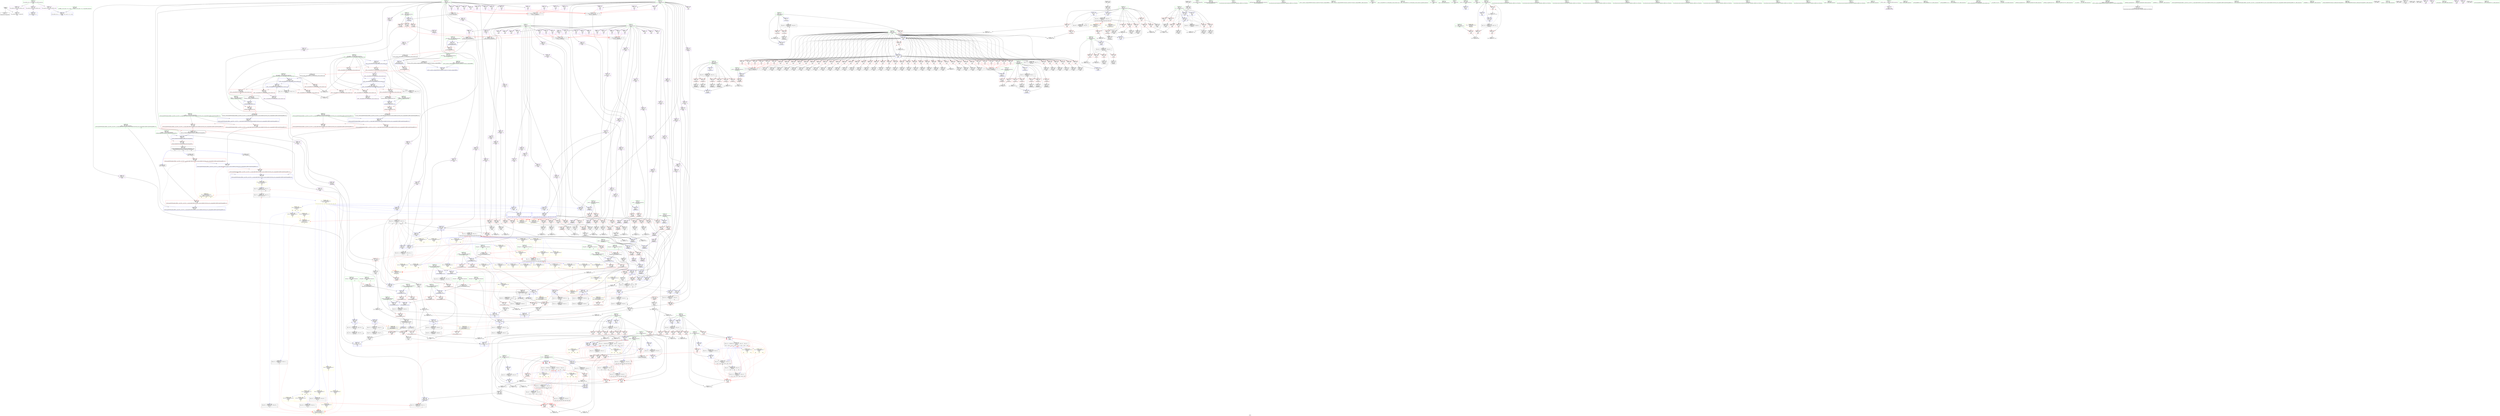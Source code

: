 digraph "SVFG" {
	label="SVFG";

	Node0x5655380a8ab0 [shape=record,color=grey,label="{NodeID: 0\nNullPtr}"];
	Node0x5655380a8ab0 -> Node0x5655380dc350[style=solid];
	Node0x5655380a8ab0 -> Node0x5655380fa560[style=solid];
	Node0x5655380e7f10 [shape=record,color=red,label="{NodeID: 443\n635\<--634\n\<--arrayidx110\nmain\n}"];
	Node0x5655380e7f10 -> Node0x5655380e3930[style=solid];
	Node0x5655380eb490 [shape=record,color=purple,label="{NodeID: 277\n832\<--831\nincdec.ptr\<--\n_ZSt9__reverseIPcEvT_S1_St26random_access_iterator_tag\n}"];
	Node0x5655380eb490 -> Node0x5655380fe9d0[style=solid];
	Node0x5655381aa0e0 [shape=record,color=black,label="{NodeID: 1218\n893 = PHI(902, )\n}"];
	Node0x5655381aa0e0 -> Node0x5655380f9c20[style=solid];
	Node0x5655380b0470 [shape=record,color=black,label="{NodeID: 111\n161\<--160\nconv\<--\n_Z3MAXPcS_i\n}"];
	Node0x5655380b0470 -> Node0x565538108bb0[style=solid];
	Node0x565538107230 [shape=record,color=grey,label="{NodeID: 720\n236 = Binary(234, 235, )\n}"];
	Node0x565538107230 -> Node0x5655380fb770[style=solid];
	Node0x5655380fd720 [shape=record,color=blue,label="{NodeID: 554\n355\<--573\nref.tmp81\<--add85\nmain\n|{|<s2>21}}"];
	Node0x5655380fd720 -> Node0x5655380e7b00[style=dashed];
	Node0x5655380fd720 -> Node0x565538139d10[style=dashed];
	Node0x5655380fd720:s2 -> Node0x5655381514f0[style=dashed,color=red];
	Node0x5655380e5260 [shape=record,color=red,label="{NodeID: 388\n525\<--343\n\<--i\nmain\n}"];
	Node0x5655380e5260 -> Node0x5655380e2820[style=solid];
	Node0x5655380e0890 [shape=record,color=purple,label="{NodeID: 222\n612\<--11\n\<--s2\nmain\n|{<s0>27}}"];
	Node0x5655380e0890:s0 -> Node0x5655381ac430[style=solid,color=red];
	Node0x5655380dcdd0 [shape=record,color=green,label="{NodeID: 56\n317\<--318\n__last.addr\<--__last.addr_field_insensitive\n_ZSt7reverseIPcEvT_S1_\n}"];
	Node0x5655380dcdd0 -> Node0x5655380f01c0[style=solid];
	Node0x5655380dcdd0 -> Node0x5655380fc060[style=solid];
	Node0x5655380faa70 [shape=record,color=blue,label="{NodeID: 499\n112\<--114\narrayidx7\<--\n_Z3MINPcS_i\n}"];
	Node0x5655380faa70 -> Node0x565538135c10[style=dashed];
	Node0x5655380ee210 [shape=record,color=red,label="{NodeID: 333\n142\<--135\n\<--i\n_Z3MAXPcS_i\n}"];
	Node0x5655380ee210 -> Node0x5655381088b0[style=solid];
	Node0x5655380e3ad0 [shape=record,color=black,label="{NodeID: 167\n643\<--642\nconv115\<--\nmain\n}"];
	Node0x5655380e3ad0 -> Node0x56553810a9b0[style=solid];
	Node0x565538084970 [shape=record,color=green,label="{NodeID: 1\n7\<--1\n__dso_handle\<--dummyObj\nGlob }"];
	Node0x5655380e7fe0 [shape=record,color=red,label="{NodeID: 444\n642\<--641\n\<--arrayidx114\nmain\n}"];
	Node0x5655380e7fe0 -> Node0x5655380e3ad0[style=solid];
	Node0x5655380eb560 [shape=record,color=purple,label="{NodeID: 278\n845\<--844\nincdec.ptr2\<--\n_ZSt9__reverseIPcEvT_S1_St26random_access_iterator_tag\n}"];
	Node0x5655380eb560 -> Node0x5655380feaa0[style=solid];
	Node0x5655381aa220 [shape=record,color=black,label="{NodeID: 1219\n897 = PHI(902, )\n}"];
	Node0x5655381aa220 -> Node0x5655380f9cf0[style=solid];
	Node0x5655380b0540 [shape=record,color=black,label="{NodeID: 112\n166\<--165\nidxprom6\<--\n_Z3MAXPcS_i\n}"];
	Node0x565538151870 [shape=record,color=yellow,style=double,label="{NodeID: 887\n28V_1 = ENCHI(MR_28V_0)\npts\{22 \}\nFun[_Z5writeyPc]}"];
	Node0x565538151870 -> Node0x5655380ec190[style=dashed];
	Node0x565538151870 -> Node0x5655380ec260[style=dashed];
	Node0x5655381073b0 [shape=record,color=grey,label="{NodeID: 721\n450 = Binary(449, 119, )\n}"];
	Node0x5655381073b0 -> Node0x5655380fcd60[style=solid];
	Node0x5655380fd7f0 [shape=record,color=blue,label="{NodeID: 555\n580\<--577\narrayidx89\<--conv87\nmain\n|{<s0>22}}"];
	Node0x5655380fd7f0:s0 -> Node0x5655380f35b0[style=dashed,color=red];
	Node0x5655380e5330 [shape=record,color=red,label="{NodeID: 389\n529\<--343\n\<--i\nmain\n|{<s0>18}}"];
	Node0x5655380e5330:s0 -> Node0x5655381ac6b0[style=solid,color=red];
	Node0x5655380e0960 [shape=record,color=purple,label="{NodeID: 223\n626\<--11\narrayidx106\<--s2\nmain\n}"];
	Node0x5655380e0960 -> Node0x5655380e7e40[style=solid];
	Node0x5655380dcea0 [shape=record,color=green,label="{NodeID: 57\n319\<--320\nagg.tmp\<--agg.tmp_field_insensitive\n_ZSt7reverseIPcEvT_S1_\n}"];
	Node0x5655380fab40 [shape=record,color=blue,label="{NodeID: 500\n79\<--118\ni\<--inc\n_Z3MINPcS_i\n}"];
	Node0x5655380fab40 -> Node0x565538135710[style=dashed];
	Node0x5655380ee2e0 [shape=record,color=red,label="{NodeID: 334\n147\<--135\n\<--i\n_Z3MAXPcS_i\n}"];
	Node0x5655380ee2e0 -> Node0x5655380b0200[style=solid];
	Node0x5655380e3ba0 [shape=record,color=black,label="{NodeID: 168\n647\<--646\nidxprom118\<--\nmain\n}"];
	Node0x5655380d0740 [shape=record,color=green,label="{NodeID: 2\n21\<--1\n\<--dummyObj\nCan only get source location for instruction, argument, global var or function.}"];
	Node0x565538154b50 [shape=record,color=yellow,style=double,label="{NodeID: 943\n111V_1 = ENCHI(MR_111V_0)\npts\{350 358 \}\nFun[_ZSt3maxIiERKT_S2_S2_]}"];
	Node0x565538154b50 -> Node0x5655380f8d80[style=dashed];
	Node0x5655380e80b0 [shape=record,color=red,label="{NodeID: 445\n658\<--657\n\<--arrayidx124\nmain\n}"];
	Node0x5655380e80b0 -> Node0x5655380e3e10[style=solid];
	Node0x5655380eb630 [shape=record,color=purple,label="{NodeID: 279\n848\<--847\nincdec.ptr3\<--\n_ZSt9__reverseIPcEvT_S1_St26random_access_iterator_tag\n}"];
	Node0x5655380eb630 -> Node0x5655380feb70[style=solid];
	Node0x5655381aa360 [shape=record,color=black,label="{NodeID: 1220\n903 = PHI(886, 892, 882, )\n0th arg _ZSt4moveIRcEONSt16remove_referenceIT_E4typeEOS2_ }"];
	Node0x5655381aa360 -> Node0x5655380ff2c0[style=solid];
	Node0x5655380b0610 [shape=record,color=black,label="{NodeID: 113\n201\<--200\nidxprom\<--\n_Z4calcv\n}"];
	Node0x565538107530 [shape=record,color=grey,label="{NodeID: 722\n573 = Binary(572, 119, )\n}"];
	Node0x565538107530 -> Node0x5655380fd720[style=solid];
	Node0x5655380fd8c0 [shape=record,color=blue,label="{NodeID: 556\n357\<--512\nref.tmp90\<--\nmain\n|{|<s2>25}}"];
	Node0x5655380fd8c0 -> Node0x5655380e7ca0[style=dashed];
	Node0x5655380fd8c0 -> Node0x56553813a210[style=dashed];
	Node0x5655380fd8c0:s2 -> Node0x565538154b50[style=dashed,color=red];
	Node0x5655380e5400 [shape=record,color=red,label="{NodeID: 390\n533\<--343\n\<--i\nmain\n|{<s0>19}}"];
	Node0x5655380e5400:s0 -> Node0x5655381ab930[style=solid,color=red];
	Node0x5655380e0a30 [shape=record,color=purple,label="{NodeID: 224\n641\<--11\narrayidx114\<--s2\nmain\n}"];
	Node0x5655380e0a30 -> Node0x5655380e7fe0[style=solid];
	Node0x565538162ef0 [shape=record,color=yellow,style=double,label="{NodeID: 1165\n24V_31 = CSCHI(MR_24V_22)\npts\{16 \}\nCS[]|{<s0>33}}"];
	Node0x565538162ef0:s0 -> Node0x5655380f35b0[style=dashed,color=red];
	Node0x5655380dcf70 [shape=record,color=green,label="{NodeID: 58\n321\<--322\nundef.agg.tmp\<--undef.agg.tmp_field_insensitive\n_ZSt7reverseIPcEvT_S1_\n}"];
	Node0x5655380fac10 [shape=record,color=blue,label="{NodeID: 501\n129\<--126\nt.addr\<--t\n_Z3MAXPcS_i\n}"];
	Node0x5655380fac10 -> Node0x5655380ede00[style=dashed];
	Node0x5655380fac10 -> Node0x5655380eded0[style=dashed];
	Node0x5655380ee3b0 [shape=record,color=red,label="{NodeID: 335\n152\<--135\n\<--i\n_Z3MAXPcS_i\n}"];
	Node0x5655380ee3b0 -> Node0x5655380b02d0[style=solid];
	Node0x5655380e3c70 [shape=record,color=black,label="{NodeID: 169\n651\<--650\nidxprom120\<--\nmain\n}"];
	Node0x5655380d4ed0 [shape=record,color=green,label="{NodeID: 3\n26\<--1\n\<--dummyObj\nCan only get source location for instruction, argument, global var or function.}"];
	Node0x565538154c30 [shape=record,color=yellow,style=double,label="{NodeID: 944\n113V_1 = ENCHI(MR_113V_0)\npts\{352 360 \}\nFun[_ZSt3maxIiERKT_S2_S2_]}"];
	Node0x565538154c30 -> Node0x5655380f8e50[style=dashed];
	Node0x5655380e8180 [shape=record,color=red,label="{NodeID: 446\n665\<--664\n\<--arrayidx129\nmain\n}"];
	Node0x5655380e8180 -> Node0x5655380fde70[style=solid];
	Node0x5655380eb700 [shape=record,color=purple,label="{NodeID: 280\n395\<--8\nadd.ptr\<--s1\nmain\n|{<s0>11}}"];
	Node0x5655380eb700:s0 -> Node0x5655381abd40[style=solid,color=red];
	Node0x5655381aa640 [shape=record,color=black,label="{NodeID: 1221\n766 = PHI(345, 353, )\n0th arg _ZSt3minIiERKT_S2_S2_ }"];
	Node0x5655381aa640 -> Node0x5655380fe1b0[style=solid];
	Node0x5655380b06e0 [shape=record,color=black,label="{NodeID: 114\n204\<--203\nconv\<--\n_Z4calcv\n}"];
	Node0x5655380b06e0 -> Node0x565538108130[style=solid];
	Node0x5655381076b0 [shape=record,color=grey,label="{NodeID: 723\n221 = Binary(220, 222, )\n}"];
	Node0x5655381076b0 -> Node0x5655380fb5d0[style=solid];
	Node0x5655380fd990 [shape=record,color=blue,label="{NodeID: 557\n359\<--597\nref.tmp91\<--sub95\nmain\n|{|<s2>25}}"];
	Node0x5655380fd990 -> Node0x5655380e7ca0[style=dashed];
	Node0x5655380fd990 -> Node0x56553813a710[style=dashed];
	Node0x5655380fd990:s2 -> Node0x565538154c30[style=dashed,color=red];
	Node0x5655380e54d0 [shape=record,color=red,label="{NodeID: 391\n539\<--343\n\<--i\nmain\n}"];
	Node0x5655380e54d0 -> Node0x5655380e28f0[style=solid];
	Node0x5655380e0b00 [shape=record,color=purple,label="{NodeID: 225\n673\<--11\narrayidx134\<--s2\nmain\n}"];
	Node0x5655380e0b00 -> Node0x5655380e8250[style=solid];
	Node0x565538163050 [shape=record,color=yellow,style=double,label="{NodeID: 1166\n26V_31 = CSCHI(MR_26V_22)\npts\{19 \}\nCS[]|{<s0>33}}"];
	Node0x565538163050:s0 -> Node0x5655380f35b0[style=dashed,color=red];
	Node0x5655380dd040 [shape=record,color=green,label="{NodeID: 59\n328\<--329\n_ZSt19__iterator_categoryIPcENSt15iterator_traitsIT_E17iterator_categoryERKS2_\<--_ZSt19__iterator_categoryIPcENSt15iterator_traitsIT_E17iterator_categoryERKS2__field_insensitive\n}"];
	Node0x5655380face0 [shape=record,color=blue,label="{NodeID: 502\n131\<--127\ns.addr\<--s\n_Z3MAXPcS_i\n}"];
	Node0x5655380face0 -> Node0x5655380edfa0[style=dashed];
	Node0x5655380face0 -> Node0x5655380ee070[style=dashed];
	Node0x5655380ee480 [shape=record,color=red,label="{NodeID: 336\n157\<--135\n\<--i\n_Z3MAXPcS_i\n}"];
	Node0x5655380ee480 -> Node0x5655380b03a0[style=solid];
	Node0x5655380e3d40 [shape=record,color=black,label="{NodeID: 170\n656\<--655\nidxprom123\<--\nmain\n}"];
	Node0x5655380d4b90 [shape=record,color=green,label="{NodeID: 4\n32\<--1\n.str\<--dummyObj\nGlob }"];
	Node0x5655380f35b0 [shape=record,color=black,label="{NodeID: 779\nMR_12V_2 = PHI(MR_12V_5, MR_12V_1, )\npts\{16 19 \}\n|{|<s1>15|<s2>15|<s3>18|<s4>18|<s5>22|<s6>22|<s7>27|<s8>27|<s9>29|<s10>29|<s11>33|<s12>33}}"];
	Node0x5655380f35b0 -> Node0x5655380faf50[style=dashed];
	Node0x5655380f35b0:s1 -> Node0x565538163690[style=dashed,color=blue];
	Node0x5655380f35b0:s2 -> Node0x5655381637f0[style=dashed,color=blue];
	Node0x5655380f35b0:s3 -> Node0x565538163bf0[style=dashed,color=blue];
	Node0x5655380f35b0:s4 -> Node0x565538163d50[style=dashed,color=blue];
	Node0x5655380f35b0:s5 -> Node0x5655381613e0[style=dashed,color=blue];
	Node0x5655380f35b0:s6 -> Node0x565538161540[style=dashed,color=blue];
	Node0x5655380f35b0:s7 -> Node0x5655381645d0[style=dashed,color=blue];
	Node0x5655380f35b0:s8 -> Node0x565538164730[style=dashed,color=blue];
	Node0x5655380f35b0:s9 -> Node0x565538162750[style=dashed,color=blue];
	Node0x5655380f35b0:s10 -> Node0x5655381628b0[style=dashed,color=blue];
	Node0x5655380f35b0:s11 -> Node0x565538164b30[style=dashed,color=blue];
	Node0x5655380f35b0:s12 -> Node0x565538164c90[style=dashed,color=blue];
	Node0x5655380e8250 [shape=record,color=red,label="{NodeID: 447\n674\<--673\n\<--arrayidx134\nmain\n}"];
	Node0x5655380e8250 -> Node0x5655380e4150[style=solid];
	Node0x5655380eb7d0 [shape=record,color=purple,label="{NodeID: 281\n401\<--11\nadd.ptr7\<--s2\nmain\n|{<s0>12}}"];
	Node0x5655380eb7d0:s0 -> Node0x5655381abd40[style=solid,color=red];
	Node0x5655381aa790 [shape=record,color=black,label="{NodeID: 1222\n767 = PHI(347, 355, )\n1st arg _ZSt3minIiERKT_S2_S2_ }"];
	Node0x5655381aa790 -> Node0x5655380fe280[style=solid];
	Node0x5655380e1090 [shape=record,color=black,label="{NodeID: 115\n212\<--211\nidxprom3\<--\n_Z4calcv\n}"];
	Node0x565538107830 [shape=record,color=grey,label="{NodeID: 724\n217 = Binary(216, 207, )\n}"];
	Node0x565538107830 -> Node0x5655380fb500[style=solid];
	Node0x5655380fda60 [shape=record,color=blue,label="{NodeID: 558\n604\<--601\narrayidx99\<--conv97\nmain\n|{<s0>26}}"];
	Node0x5655380fda60:s0 -> Node0x565538135c10[style=dashed,color=red];
	Node0x5655380e55a0 [shape=record,color=red,label="{NodeID: 392\n546\<--343\n\<--i\nmain\n}"];
	Node0x5655380e55a0 -> Node0x5655380e2a90[style=solid];
	Node0x5655380e0bd0 [shape=record,color=purple,label="{NodeID: 226\n694\<--11\narrayidx147\<--s2\nmain\n}"];
	Node0x5655380e0bd0 -> Node0x5655380e84c0[style=solid];
	Node0x5655380dd140 [shape=record,color=green,label="{NodeID: 60\n331\<--332\n_ZSt9__reverseIPcEvT_S1_St26random_access_iterator_tag\<--_ZSt9__reverseIPcEvT_S1_St26random_access_iterator_tag_field_insensitive\n}"];
	Node0x565538143d10 [shape=record,color=black,label="{NodeID: 835\nMR_24V_15 = PHI(MR_24V_20, MR_24V_14, )\npts\{16 \}\n|{|<s1>22}}"];
	Node0x565538143d10 -> Node0x5655380e7a30[style=dashed];
	Node0x565538143d10:s1 -> Node0x5655380f35b0[style=dashed,color=red];
	Node0x5655380fadb0 [shape=record,color=blue,label="{NodeID: 503\n133\<--128\nn.addr\<--n\n_Z3MAXPcS_i\n}"];
	Node0x5655380fadb0 -> Node0x5655380ee140[style=dashed];
	Node0x5655380ee550 [shape=record,color=red,label="{NodeID: 337\n165\<--135\n\<--i\n_Z3MAXPcS_i\n}"];
	Node0x5655380ee550 -> Node0x5655380b0540[style=solid];
	Node0x5655380e3e10 [shape=record,color=black,label="{NodeID: 171\n659\<--658\nconv125\<--\nmain\n}"];
	Node0x5655380e3e10 -> Node0x56553810a530[style=solid];
	Node0x5655380d4c20 [shape=record,color=green,label="{NodeID: 5\n34\<--1\n.str.1\<--dummyObj\nGlob }"];
	Node0x5655380f3ab0 [shape=record,color=black,label="{NodeID: 780\nMR_20V_3 = PHI(MR_20V_4, MR_20V_2, )\npts\{136 \}\n}"];
	Node0x5655380f3ab0 -> Node0x5655380ee210[style=dashed];
	Node0x5655380f3ab0 -> Node0x5655380ee2e0[style=dashed];
	Node0x5655380f3ab0 -> Node0x5655380ee3b0[style=dashed];
	Node0x5655380f3ab0 -> Node0x5655380ee480[style=dashed];
	Node0x5655380f3ab0 -> Node0x5655380ee550[style=dashed];
	Node0x5655380f3ab0 -> Node0x5655380ee620[style=dashed];
	Node0x5655380f3ab0 -> Node0x5655380fb0f0[style=dashed];
	Node0x5655380e8320 [shape=record,color=red,label="{NodeID: 448\n681\<--680\n\<--arrayidx139\nmain\n}"];
	Node0x5655380e8320 -> Node0x5655380fdf40[style=solid];
	Node0x5655380eb8a0 [shape=record,color=purple,label="{NodeID: 282\n93\<--90\narrayidx\<--\n_Z3MINPcS_i\n}"];
	Node0x5655380eb8a0 -> Node0x5655380edc60[style=solid];
	Node0x5655381aa8e0 [shape=record,color=black,label="{NodeID: 1223\n270 = PHI(741, 744, )\n0th arg _Z5writeyPc }"];
	Node0x5655381aa8e0 -> Node0x5655380fbab0[style=solid];
	Node0x5655380e1160 [shape=record,color=black,label="{NodeID: 116\n215\<--214\nconv5\<--\n_Z4calcv\n}"];
	Node0x5655380e1160 -> Node0x565538107b30[style=solid];
	Node0x565538151c20 [shape=record,color=yellow,style=double,label="{NodeID: 891\n10V_1 = ENCHI(MR_10V_0)\npts\{10 13 \}\nFun[_Z5writeyPc]|{<s0>3}}"];
	Node0x565538151c20:s0 -> Node0x565538152cd0[style=dashed,color=red];
	Node0x5655381079b0 [shape=record,color=grey,label="{NodeID: 725\n491 = Binary(490, 119, )\n}"];
	Node0x5655381079b0 -> Node0x5655380fd0a0[style=solid];
	Node0x5655380fdb30 [shape=record,color=blue,label="{NodeID: 559\n622\<--619\narrayidx104\<--\nmain\n|{|<s4>29|<s5>32}}"];
	Node0x5655380fdb30 -> Node0x5655380e8320[style=dashed];
	Node0x5655380fdb30 -> Node0x5655380fdcd0[style=dashed];
	Node0x5655380fdb30 -> Node0x5655380fde70[style=dashed];
	Node0x5655380fdb30 -> Node0x565538136610[style=dashed];
	Node0x5655380fdb30:s4 -> Node0x5655380f35b0[style=dashed,color=red];
	Node0x5655380fdb30:s5 -> Node0x565538135c10[style=dashed,color=red];
	Node0x5655380e5670 [shape=record,color=red,label="{NodeID: 393\n553\<--343\n\<--i\nmain\n}"];
	Node0x5655380e5670 -> Node0x5655380e2c30[style=solid];
	Node0x5655380e0ca0 [shape=record,color=purple,label="{NodeID: 227\n705\<--11\n\<--s2\nmain\n|{<s0>30}}"];
	Node0x5655380e0ca0:s0 -> Node0x5655381ab6b0[style=solid,color=red];
	Node0x5655380dd240 [shape=record,color=green,label="{NodeID: 61\n334\<--335\nmain\<--main_field_insensitive\n}"];
	Node0x565538144210 [shape=record,color=black,label="{NodeID: 836\nMR_59V_2 = PHI(MR_59V_9, MR_59V_1, )\npts\{10 \}\n|{<s0>11}}"];
	Node0x565538144210:s0 -> Node0x565538152cd0[style=dashed,color=red];
	Node0x5655380fae80 [shape=record,color=blue,label="{NodeID: 504\n135\<--21\ni\<--\n_Z3MAXPcS_i\n}"];
	Node0x5655380fae80 -> Node0x5655380f3ab0[style=dashed];
	Node0x5655380ee620 [shape=record,color=red,label="{NodeID: 338\n172\<--135\n\<--i\n_Z3MAXPcS_i\n}"];
	Node0x5655380ee620 -> Node0x565538106330[style=solid];
	Node0x5655380e3ee0 [shape=record,color=black,label="{NodeID: 172\n663\<--662\nidxprom128\<--\nmain\n}"];
	Node0x5655380ad080 [shape=record,color=green,label="{NodeID: 6\n36\<--1\n.str.2\<--dummyObj\nGlob }"];
	Node0x5655380f3fb0 [shape=record,color=black,label="{NodeID: 781\nMR_115V_3 = PHI(MR_115V_2, MR_115V_4, )\npts\{821 \}\n}"];
	Node0x5655380e83f0 [shape=record,color=red,label="{NodeID: 449\n690\<--689\n\<--arrayidx144\nmain\n}"];
	Node0x5655380e83f0 -> Node0x5655380e4490[style=solid];
	Node0x5655380eb970 [shape=record,color=purple,label="{NodeID: 283\n98\<--95\narrayidx2\<--\n_Z3MINPcS_i\n}"];
	Node0x5655380eb970 -> Node0x5655380fa9a0[style=solid];
	Node0x5655381aaa30 [shape=record,color=black,label="{NodeID: 1224\n271 = PHI(742, 745, )\n1st arg _Z5writeyPc }"];
	Node0x5655381aaa30 -> Node0x5655380fbb80[style=solid];
	Node0x5655380e1230 [shape=record,color=black,label="{NodeID: 117\n289\<--288\nconv\<--add\n_Z5writeyPc\n}"];
	Node0x5655380e1230 -> Node0x5655380fbd20[style=solid];
	Node0x565538107b30 [shape=record,color=grey,label="{NodeID: 726\n216 = Binary(210, 215, )\n}"];
	Node0x565538107b30 -> Node0x565538107830[style=solid];
	Node0x5655380fdc00 [shape=record,color=blue,label="{NodeID: 560\n630\<--627\narrayidx108\<--\nmain\n|{|<s4>29|<s5>32}}"];
	Node0x5655380fdc00 -> Node0x5655380e8180[style=dashed];
	Node0x5655380fdc00 -> Node0x5655380fdda0[style=dashed];
	Node0x5655380fdc00 -> Node0x5655380fdf40[style=dashed];
	Node0x5655380fdc00 -> Node0x565538136b10[style=dashed];
	Node0x5655380fdc00:s4 -> Node0x5655380f35b0[style=dashed,color=red];
	Node0x5655380fdc00:s5 -> Node0x565538135c10[style=dashed,color=red];
	Node0x5655380e5740 [shape=record,color=red,label="{NodeID: 394\n558\<--343\n\<--i\nmain\n}"];
	Node0x5655380e5740 -> Node0x5655380e2d00[style=solid];
	Node0x5655380e0d70 [shape=record,color=purple,label="{NodeID: 228\n711\<--11\narrayidx153\<--s2\nmain\n}"];
	Node0x5655380e0d70 -> Node0x5655380e8590[style=solid];
	Node0x5655380dd340 [shape=record,color=green,label="{NodeID: 62\n337\<--338\nretval\<--retval_field_insensitive\nmain\n}"];
	Node0x5655380dd340 -> Node0x5655380fc130[style=solid];
	Node0x565538144710 [shape=record,color=black,label="{NodeID: 837\nMR_61V_2 = PHI(MR_61V_9, MR_61V_1, )\npts\{13 \}\n|{<s0>11}}"];
	Node0x565538144710:s0 -> Node0x565538152cd0[style=dashed,color=red];
	Node0x5655380faf50 [shape=record,color=blue,label="{NodeID: 505\n154\<--150\narrayidx2\<--\n_Z3MAXPcS_i\n}"];
	Node0x5655380faf50 -> Node0x5655380fb020[style=dashed];
	Node0x5655380faf50 -> Node0x5655380f35b0[style=dashed];
	Node0x5655380ee6f0 [shape=record,color=red,label="{NodeID: 339\n150\<--149\n\<--arrayidx\n_Z3MAXPcS_i\n}"];
	Node0x5655380ee6f0 -> Node0x5655380faf50[style=solid];
	Node0x5655380e3fb0 [shape=record,color=black,label="{NodeID: 173\n667\<--666\nidxprom130\<--\nmain\n}"];
	Node0x5655380ad140 [shape=record,color=green,label="{NodeID: 7\n38\<--1\n.str.3\<--dummyObj\nGlob }"];
	Node0x5655380f44b0 [shape=record,color=black,label="{NodeID: 782\nMR_117V_3 = PHI(MR_117V_2, MR_117V_5, )\npts\{823 \}\n}"];
	Node0x5655380e84c0 [shape=record,color=red,label="{NodeID: 450\n695\<--694\n\<--arrayidx147\nmain\n}"];
	Node0x5655380e84c0 -> Node0x5655380e4630[style=solid];
	Node0x5655380eba40 [shape=record,color=purple,label="{NodeID: 284\n103\<--100\narrayidx4\<--\n_Z3MINPcS_i\n}"];
	Node0x5655380eba40 -> Node0x5655380edd30[style=solid];
	Node0x5655381aabb0 [shape=record,color=black,label="{NodeID: 1225\n816 = PHI(325, )\n0th arg _ZSt9__reverseIPcEvT_S1_St26random_access_iterator_tag }"];
	Node0x5655381aabb0 -> Node0x5655380fe830[style=solid];
	Node0x5655380e1300 [shape=record,color=black,label="{NodeID: 118\n292\<--291\nidxprom\<--\n_Z5writeyPc\n}"];
	Node0x565538107cb0 [shape=record,color=grey,label="{NodeID: 727\n206 = Binary(205, 207, )\n}"];
	Node0x565538107cb0 -> Node0x5655380fb430[style=solid];
	Node0x5655380fdcd0 [shape=record,color=blue,label="{NodeID: 561\n648\<--114\narrayidx119\<--\nmain\n}"];
	Node0x5655380fdcd0 -> Node0x565538136610[style=dashed];
	Node0x5655380e5810 [shape=record,color=red,label="{NodeID: 395\n562\<--343\n\<--i\nmain\n}"];
	Node0x5655380e5810 -> Node0x5655380e2dd0[style=solid];
	Node0x5655380e0e40 [shape=record,color=purple,label="{NodeID: 229\n727\<--11\n\<--s2\nmain\n|{<s0>33}}"];
	Node0x5655380e0e40:s0 -> Node0x5655381ac430[style=solid,color=red];
	Node0x565538163450 [shape=record,color=yellow,style=double,label="{NodeID: 1170\n24V_8 = CSCHI(MR_24V_7)\npts\{16 \}\nCS[]|{<s0>15}}"];
	Node0x565538163450:s0 -> Node0x5655380f35b0[style=dashed,color=red];
	Node0x5655380dd410 [shape=record,color=green,label="{NodeID: 63\n339\<--340\ntn\<--tn_field_insensitive\nmain\n}"];
	Node0x5655380dd410 -> Node0x5655380f0290[style=solid];
	Node0x565538144c10 [shape=record,color=black,label="{NodeID: 838\nMR_24V_2 = PHI(MR_24V_35, MR_24V_1, )\npts\{16 \}\n|{<s0>11}}"];
	Node0x565538144c10:s0 -> Node0x565538152cd0[style=dashed,color=red];
	Node0x5655380fb020 [shape=record,color=blue,label="{NodeID: 506\n167\<--169\narrayidx7\<--\n_Z3MAXPcS_i\n}"];
	Node0x5655380fb020 -> Node0x5655380f35b0[style=dashed];
	Node0x5655380ee7c0 [shape=record,color=red,label="{NodeID: 340\n160\<--159\n\<--arrayidx4\n_Z3MAXPcS_i\n}"];
	Node0x5655380ee7c0 -> Node0x5655380b0470[style=solid];
	Node0x5655380e4080 [shape=record,color=black,label="{NodeID: 174\n672\<--671\nidxprom133\<--\nmain\n}"];
	Node0x5655380ad9f0 [shape=record,color=green,label="{NodeID: 8\n41\<--1\n\<--dummyObj\nCan only get source location for instruction, argument, global var or function.}"];
	Node0x5655380f49b0 [shape=record,color=black,label="{NodeID: 783\nMR_57V_2 = PHI(MR_57V_1, MR_57V_3, )\npts\{10 13 16 19 \}\n|{<s0>5}}"];
	Node0x5655380f49b0:s0 -> Node0x565538161dc0[style=dashed,color=blue];
	Node0x5655380e8590 [shape=record,color=red,label="{NodeID: 451\n712\<--711\n\<--arrayidx153\nmain\n}"];
	Node0x5655380e8590 -> Node0x5655380e47d0[style=solid];
	Node0x5655380ebb10 [shape=record,color=purple,label="{NodeID: 285\n112\<--109\narrayidx7\<--\n_Z3MINPcS_i\n}"];
	Node0x5655380ebb10 -> Node0x5655380faa70[style=solid];
	Node0x5655381aacc0 [shape=record,color=black,label="{NodeID: 1226\n817 = PHI(326, )\n1st arg _ZSt9__reverseIPcEvT_S1_St26random_access_iterator_tag }"];
	Node0x5655381aacc0 -> Node0x5655380fe900[style=solid];
	Node0x5655380e13d0 [shape=record,color=black,label="{NodeID: 119\n306\<--305\nidx.ext\<--\n_Z5writeyPc\n}"];
	Node0x565538107e30 [shape=record,color=grey,label="{NodeID: 728\n210 = Binary(209, 199, )\n}"];
	Node0x565538107e30 -> Node0x565538107b30[style=solid];
	Node0x5655380fdda0 [shape=record,color=blue,label="{NodeID: 562\n652\<--114\narrayidx121\<--\nmain\n}"];
	Node0x5655380fdda0 -> Node0x565538136b10[style=dashed];
	Node0x5655380e58e0 [shape=record,color=red,label="{NodeID: 396\n568\<--343\n\<--i\nmain\n}"];
	Node0x5655380e58e0 -> Node0x5655380e2ea0[style=solid];
	Node0x5655380e0f10 [shape=record,color=purple,label="{NodeID: 230\n202\<--14\narrayidx\<--t1\n_Z4calcv\n}"];
	Node0x5655380e0f10 -> Node0x5655380ef8d0[style=solid];
	Node0x5655381635b0 [shape=record,color=yellow,style=double,label="{NodeID: 1171\n26V_9 = CSCHI(MR_26V_8)\npts\{19 \}\nCS[]|{<s0>15}}"];
	Node0x5655381635b0:s0 -> Node0x5655380f35b0[style=dashed,color=red];
	Node0x5655380dd4e0 [shape=record,color=green,label="{NodeID: 64\n341\<--342\ntt\<--tt_field_insensitive\nmain\n}"];
	Node0x5655380dd4e0 -> Node0x5655380f0360[style=solid];
	Node0x5655380dd4e0 -> Node0x5655380f0430[style=solid];
	Node0x5655380dd4e0 -> Node0x5655380f0500[style=solid];
	Node0x5655380dd4e0 -> Node0x5655380fc200[style=solid];
	Node0x5655380dd4e0 -> Node0x5655380fe0e0[style=solid];
	Node0x565538145110 [shape=record,color=black,label="{NodeID: 839\nMR_26V_2 = PHI(MR_26V_35, MR_26V_1, )\npts\{19 \}\n|{<s0>11}}"];
	Node0x565538145110:s0 -> Node0x565538152cd0[style=dashed,color=red];
	Node0x5655380fb0f0 [shape=record,color=blue,label="{NodeID: 507\n135\<--173\ni\<--inc\n_Z3MAXPcS_i\n}"];
	Node0x5655380fb0f0 -> Node0x5655380f3ab0[style=dashed];
	Node0x5655380ee890 [shape=record,color=red,label="{NodeID: 341\n197\<--180\n\<--V1\n_Z4calcv\n}"];
	Node0x5655380ee890 -> Node0x565538108730[style=solid];
	Node0x5655380e4150 [shape=record,color=black,label="{NodeID: 175\n675\<--674\nconv135\<--\nmain\n}"];
	Node0x5655380e4150 -> Node0x56553810a0b0[style=solid];
	Node0x5655380adab0 [shape=record,color=green,label="{NodeID: 9\n107\<--1\n\<--dummyObj\nCan only get source location for instruction, argument, global var or function.}"];
	Node0x5655380e8660 [shape=record,color=red,label="{NodeID: 452\n717\<--716\n\<--arrayidx156\nmain\n}"];
	Node0x5655380e8660 -> Node0x5655380e4970[style=solid];
	Node0x5655380ebbe0 [shape=record,color=purple,label="{NodeID: 286\n149\<--146\narrayidx\<--\n_Z3MAXPcS_i\n}"];
	Node0x5655380ebbe0 -> Node0x5655380ee6f0[style=solid];
	Node0x5655381aadd0 [shape=record,color=black,label="{NodeID: 1227\n853 = PHI(315, )\n0th arg _ZSt19__iterator_categoryIPcENSt15iterator_traitsIT_E17iterator_categoryERKS2_ }"];
	Node0x5655381aadd0 -> Node0x5655380fec40[style=solid];
	Node0x5655380e14a0 [shape=record,color=black,label="{NodeID: 120\n386\<--383\nconv\<--call3\nmain\n}"];
	Node0x5655380e14a0 -> Node0x5655380fc2d0[style=solid];
	Node0x565538107fb0 [shape=record,color=grey,label="{NodeID: 729\n597 = Binary(596, 119, )\n}"];
	Node0x565538107fb0 -> Node0x5655380fd990[style=solid];
	Node0x5655380fde70 [shape=record,color=blue,label="{NodeID: 563\n668\<--665\narrayidx131\<--\nmain\n}"];
	Node0x5655380fde70 -> Node0x565538136610[style=dashed];
	Node0x5655380e59b0 [shape=record,color=red,label="{NodeID: 397\n578\<--343\n\<--i\nmain\n}"];
	Node0x5655380e59b0 -> Node0x5655380e3110[style=solid];
	Node0x5655380e8f40 [shape=record,color=purple,label="{NodeID: 231\n439\<--14\narrayidx21\<--t1\nmain\n}"];
	Node0x5655380e8f40 -> Node0x5655380fc950[style=solid];
	Node0x565538163690 [shape=record,color=yellow,style=double,label="{NodeID: 1172\n24V_9 = CSCHI(MR_24V_8)\npts\{16 \}\nCS[]|{|<s1>16}}"];
	Node0x565538163690 -> Node0x5655380fd3e0[style=dashed];
	Node0x565538163690:s1 -> Node0x565537d88580[style=dashed,color=red];
	Node0x5655380dd5b0 [shape=record,color=green,label="{NodeID: 65\n343\<--344\ni\<--i_field_insensitive\nmain\n}"];
	Node0x5655380dd5b0 -> Node0x5655380f05d0[style=solid];
	Node0x5655380dd5b0 -> Node0x5655380f06a0[style=solid];
	Node0x5655380dd5b0 -> Node0x5655380f0770[style=solid];
	Node0x5655380dd5b0 -> Node0x5655380f0840[style=solid];
	Node0x5655380dd5b0 -> Node0x5655380f0910[style=solid];
	Node0x5655380dd5b0 -> Node0x5655380f09e0[style=solid];
	Node0x5655380dd5b0 -> Node0x5655380f0ab0[style=solid];
	Node0x5655380dd5b0 -> Node0x5655380e4f20[style=solid];
	Node0x5655380dd5b0 -> Node0x5655380e4ff0[style=solid];
	Node0x5655380dd5b0 -> Node0x5655380e50c0[style=solid];
	Node0x5655380dd5b0 -> Node0x5655380e5190[style=solid];
	Node0x5655380dd5b0 -> Node0x5655380e5260[style=solid];
	Node0x5655380dd5b0 -> Node0x5655380e5330[style=solid];
	Node0x5655380dd5b0 -> Node0x5655380e5400[style=solid];
	Node0x5655380dd5b0 -> Node0x5655380e54d0[style=solid];
	Node0x5655380dd5b0 -> Node0x5655380e55a0[style=solid];
	Node0x5655380dd5b0 -> Node0x5655380e5670[style=solid];
	Node0x5655380dd5b0 -> Node0x5655380e5740[style=solid];
	Node0x5655380dd5b0 -> Node0x5655380e5810[style=solid];
	Node0x5655380dd5b0 -> Node0x5655380e58e0[style=solid];
	Node0x5655380dd5b0 -> Node0x5655380e59b0[style=solid];
	Node0x5655380dd5b0 -> Node0x5655380e5a80[style=solid];
	Node0x5655380dd5b0 -> Node0x5655380e5b50[style=solid];
	Node0x5655380dd5b0 -> Node0x5655380e5c20[style=solid];
	Node0x5655380dd5b0 -> Node0x5655380e5cf0[style=solid];
	Node0x5655380dd5b0 -> Node0x5655380e5dc0[style=solid];
	Node0x5655380dd5b0 -> Node0x5655380e5e90[style=solid];
	Node0x5655380dd5b0 -> Node0x5655380e5f60[style=solid];
	Node0x5655380dd5b0 -> Node0x5655380e6030[style=solid];
	Node0x5655380dd5b0 -> Node0x5655380e6100[style=solid];
	Node0x5655380dd5b0 -> Node0x5655380e61d0[style=solid];
	Node0x5655380dd5b0 -> Node0x5655380e62a0[style=solid];
	Node0x5655380dd5b0 -> Node0x5655380e6370[style=solid];
	Node0x5655380dd5b0 -> Node0x5655380e6440[style=solid];
	Node0x5655380dd5b0 -> Node0x5655380e6510[style=solid];
	Node0x5655380dd5b0 -> Node0x5655380e65e0[style=solid];
	Node0x5655380dd5b0 -> Node0x5655380e66b0[style=solid];
	Node0x5655380dd5b0 -> Node0x5655380e6780[style=solid];
	Node0x5655380dd5b0 -> Node0x5655380e6850[style=solid];
	Node0x5655380dd5b0 -> Node0x5655380e6920[style=solid];
	Node0x5655380dd5b0 -> Node0x5655380e69f0[style=solid];
	Node0x5655380dd5b0 -> Node0x5655380e6ac0[style=solid];
	Node0x5655380dd5b0 -> Node0x5655380e6b90[style=solid];
	Node0x5655380dd5b0 -> Node0x5655380e6c60[style=solid];
	Node0x5655380dd5b0 -> Node0x5655380e6d30[style=solid];
	Node0x5655380dd5b0 -> Node0x5655380e6e00[style=solid];
	Node0x5655380dd5b0 -> Node0x5655380e6ed0[style=solid];
	Node0x5655380dd5b0 -> Node0x5655380e6fa0[style=solid];
	Node0x5655380dd5b0 -> Node0x5655380e7070[style=solid];
	Node0x5655380dd5b0 -> Node0x5655380e7140[style=solid];
	Node0x5655380dd5b0 -> Node0x5655380fcd60[style=solid];
	Node0x5655380dd5b0 -> Node0x5655380fe010[style=solid];
	Node0x565538145610 [shape=record,color=black,label="{NodeID: 840\nMR_28V_2 = PHI(MR_28V_4, MR_28V_1, )\npts\{22 \}\n}"];
	Node0x565538145610 -> Node0x5655380fc2d0[style=dashed];
	Node0x5655380fb1c0 [shape=record,color=blue,label="{NodeID: 508\n180\<--26\nV1\<--\n_Z4calcv\n}"];
	Node0x5655380fb1c0 -> Node0x565538140b10[style=dashed];
	Node0x5655380ee960 [shape=record,color=red,label="{NodeID: 342\n225\<--180\n\<--V1\n_Z4calcv\n}"];
	Node0x5655380ee960 -> Node0x565538109c30[style=solid];
	Node0x5655380e4220 [shape=record,color=black,label="{NodeID: 176\n679\<--678\nidxprom138\<--\nmain\n}"];
	Node0x5655380adb70 [shape=record,color=green,label="{NodeID: 10\n114\<--1\n\<--dummyObj\nCan only get source location for instruction, argument, global var or function.}"];
	Node0x5655380e8730 [shape=record,color=red,label="{NodeID: 453\n788\<--768\n\<--retval\n_ZSt3minIiERKT_S2_S2_\n}"];
	Node0x5655380e8730 -> Node0x5655380e4a40[style=solid];
	Node0x5655380ebcb0 [shape=record,color=purple,label="{NodeID: 287\n154\<--151\narrayidx2\<--\n_Z3MAXPcS_i\n}"];
	Node0x5655380ebcb0 -> Node0x5655380faf50[style=solid];
	Node0x5655381aaee0 [shape=record,color=black,label="{NodeID: 1228\n876 = PHI(869, )\n0th arg _ZSt4swapIcENSt9enable_ifIXsr6__and_ISt6__not_ISt15__is_tuple_likeIT_EESt21is_move_constructibleIS3_ESt18is_move_assignableIS3_EEE5valueEvE4typeERS3_SC_ }"];
	Node0x5655381aaee0 -> Node0x5655380feeb0[style=solid];
	Node0x5655380e1570 [shape=record,color=black,label="{NodeID: 121\n390\<--389\nconv5\<--call4\nmain\n}"];
	Node0x5655380e1570 -> Node0x5655380fc3a0[style=solid];
	Node0x565538108130 [shape=record,color=grey,label="{NodeID: 730\n205 = Binary(198, 204, )\n}"];
	Node0x565538108130 -> Node0x565538107cb0[style=solid];
	Node0x5655380fdf40 [shape=record,color=blue,label="{NodeID: 564\n684\<--681\narrayidx141\<--\nmain\n}"];
	Node0x5655380fdf40 -> Node0x565538136b10[style=dashed];
	Node0x5655380e5a80 [shape=record,color=red,label="{NodeID: 398\n582\<--343\n\<--i\nmain\n|{<s0>22}}"];
	Node0x5655380e5a80:s0 -> Node0x5655381ac6b0[style=solid,color=red];
	Node0x5655380e8fd0 [shape=record,color=purple,label="{NodeID: 232\n500\<--14\narrayidx50\<--t1\nmain\n}"];
	Node0x5655380e8fd0 -> Node0x5655380fd170[style=solid];
	Node0x5655381637f0 [shape=record,color=yellow,style=double,label="{NodeID: 1173\n26V_10 = CSCHI(MR_26V_9)\npts\{19 \}\nCS[]|{|<s1>16|<s2>18}}"];
	Node0x5655381637f0 -> Node0x5655380e7620[style=dashed];
	Node0x5655381637f0:s1 -> Node0x565537db4d60[style=dashed,color=red];
	Node0x5655381637f0:s2 -> Node0x5655380f35b0[style=dashed,color=red];
	Node0x5655380dd680 [shape=record,color=green,label="{NodeID: 66\n345\<--346\nref.tmp\<--ref.tmp_field_insensitive\nmain\n|{|<s1>13}}"];
	Node0x5655380dd680 -> Node0x5655380fcfd0[style=solid];
	Node0x5655380dd680:s1 -> Node0x5655381aa640[style=solid,color=red];
	Node0x565538145b10 [shape=record,color=black,label="{NodeID: 841\nMR_66V_2 = PHI(MR_66V_4, MR_66V_1, )\npts\{24 \}\n}"];
	Node0x565538145b10 -> Node0x5655380fc3a0[style=dashed];
	Node0x5655380fb290 [shape=record,color=blue,label="{NodeID: 509\n182\<--26\nV2\<--\n_Z4calcv\n}"];
	Node0x5655380fb290 -> Node0x565538141010[style=dashed];
	Node0x5655380eea30 [shape=record,color=red,label="{NodeID: 343\n229\<--180\n\<--V1\n_Z4calcv\n}"];
	Node0x5655380eea30 -> Node0x5655381070b0[style=solid];
	Node0x5655380e42f0 [shape=record,color=black,label="{NodeID: 177\n683\<--682\nidxprom140\<--\nmain\n}"];
	Node0x5655380adc70 [shape=record,color=green,label="{NodeID: 11\n119\<--1\n\<--dummyObj\nCan only get source location for instruction, argument, global var or function.}"];
	Node0x5655380e8800 [shape=record,color=red,label="{NodeID: 454\n778\<--770\n\<--__a.addr\n_ZSt3minIiERKT_S2_S2_\n}"];
	Node0x5655380e8800 -> Node0x5655380e8c10[style=solid];
	Node0x5655380ebd80 [shape=record,color=purple,label="{NodeID: 288\n159\<--156\narrayidx4\<--\n_Z3MAXPcS_i\n}"];
	Node0x5655380ebd80 -> Node0x5655380ee7c0[style=solid];
	Node0x5655381ab020 [shape=record,color=black,label="{NodeID: 1229\n877 = PHI(870, )\n1st arg _ZSt4swapIcENSt9enable_ifIXsr6__and_ISt6__not_ISt15__is_tuple_likeIT_EESt21is_move_constructibleIS3_ESt18is_move_assignableIS3_EEE5valueEvE4typeERS3_SC_ }"];
	Node0x5655381ab020 -> Node0x5655380fef80[style=solid];
	Node0x5655380e1640 [shape=record,color=black,label="{NodeID: 122\n393\<--392\nidx.ext\<--\nmain\n}"];
	Node0x5655381082b0 [shape=record,color=grey,label="{NodeID: 731\n410 = Binary(409, 119, )\n}"];
	Node0x5655381082b0 -> Node0x5655380fc470[style=solid];
	Node0x5655380fe010 [shape=record,color=blue,label="{NodeID: 565\n343\<--737\ni\<--dec\nmain\n}"];
	Node0x5655380fe010 -> Node0x5655380f05d0[style=dashed];
	Node0x5655380fe010 -> Node0x5655380f06a0[style=dashed];
	Node0x5655380fe010 -> Node0x5655380f0770[style=dashed];
	Node0x5655380fe010 -> Node0x5655380f0840[style=dashed];
	Node0x5655380fe010 -> Node0x5655380f0910[style=dashed];
	Node0x5655380fe010 -> Node0x5655380f09e0[style=dashed];
	Node0x5655380fe010 -> Node0x5655380f0ab0[style=dashed];
	Node0x5655380fe010 -> Node0x5655380e4f20[style=dashed];
	Node0x5655380fe010 -> Node0x5655380e4ff0[style=dashed];
	Node0x5655380fe010 -> Node0x5655380e50c0[style=dashed];
	Node0x5655380fe010 -> Node0x5655380e5190[style=dashed];
	Node0x5655380fe010 -> Node0x5655380e5260[style=dashed];
	Node0x5655380fe010 -> Node0x5655380e5330[style=dashed];
	Node0x5655380fe010 -> Node0x5655380e5400[style=dashed];
	Node0x5655380fe010 -> Node0x5655380e54d0[style=dashed];
	Node0x5655380fe010 -> Node0x5655380e55a0[style=dashed];
	Node0x5655380fe010 -> Node0x5655380e5670[style=dashed];
	Node0x5655380fe010 -> Node0x5655380e5740[style=dashed];
	Node0x5655380fe010 -> Node0x5655380e5810[style=dashed];
	Node0x5655380fe010 -> Node0x5655380e58e0[style=dashed];
	Node0x5655380fe010 -> Node0x5655380e59b0[style=dashed];
	Node0x5655380fe010 -> Node0x5655380e5a80[style=dashed];
	Node0x5655380fe010 -> Node0x5655380e5b50[style=dashed];
	Node0x5655380fe010 -> Node0x5655380e5c20[style=dashed];
	Node0x5655380fe010 -> Node0x5655380e5cf0[style=dashed];
	Node0x5655380fe010 -> Node0x5655380e5dc0[style=dashed];
	Node0x5655380fe010 -> Node0x5655380e5e90[style=dashed];
	Node0x5655380fe010 -> Node0x5655380e5f60[style=dashed];
	Node0x5655380fe010 -> Node0x5655380e6030[style=dashed];
	Node0x5655380fe010 -> Node0x5655380e6100[style=dashed];
	Node0x5655380fe010 -> Node0x5655380e61d0[style=dashed];
	Node0x5655380fe010 -> Node0x5655380e62a0[style=dashed];
	Node0x5655380fe010 -> Node0x5655380e6370[style=dashed];
	Node0x5655380fe010 -> Node0x5655380e6440[style=dashed];
	Node0x5655380fe010 -> Node0x5655380e6510[style=dashed];
	Node0x5655380fe010 -> Node0x5655380e65e0[style=dashed];
	Node0x5655380fe010 -> Node0x5655380e66b0[style=dashed];
	Node0x5655380fe010 -> Node0x5655380e6780[style=dashed];
	Node0x5655380fe010 -> Node0x5655380e6850[style=dashed];
	Node0x5655380fe010 -> Node0x5655380e6920[style=dashed];
	Node0x5655380fe010 -> Node0x5655380e69f0[style=dashed];
	Node0x5655380fe010 -> Node0x5655380e6ac0[style=dashed];
	Node0x5655380fe010 -> Node0x5655380e6b90[style=dashed];
	Node0x5655380fe010 -> Node0x5655380e6c60[style=dashed];
	Node0x5655380fe010 -> Node0x5655380e6d30[style=dashed];
	Node0x5655380fe010 -> Node0x5655380e6e00[style=dashed];
	Node0x5655380fe010 -> Node0x5655380e6ed0[style=dashed];
	Node0x5655380fe010 -> Node0x5655380e6fa0[style=dashed];
	Node0x5655380fe010 -> Node0x5655380e7070[style=dashed];
	Node0x5655380fe010 -> Node0x5655380e7140[style=dashed];
	Node0x5655380fe010 -> Node0x5655380fe010[style=dashed];
	Node0x5655380fe010 -> Node0x565538147410[style=dashed];
	Node0x5655380e5b50 [shape=record,color=red,label="{NodeID: 399\n586\<--343\n\<--i\nmain\n|{<s0>23}}"];
	Node0x5655380e5b50:s0 -> Node0x5655381ab930[style=solid,color=red];
	Node0x5655380e90a0 [shape=record,color=purple,label="{NodeID: 233\n503\<--14\n\<--t1\nmain\n|{<s0>14}}"];
	Node0x5655380e90a0:s0 -> Node0x5655381ab160[style=solid,color=red];
	Node0x5655381638d0 [shape=record,color=yellow,style=double,label="{NodeID: 1174\n30V_5 = CSCHI(MR_30V_4)\npts\{27 \}\nCS[]|{<s0>20|<s1>20|<s2>20|<s3>20}}"];
	Node0x5655381638d0:s0 -> Node0x5655380ecdc0[style=dashed,color=red];
	Node0x5655381638d0:s1 -> Node0x5655380ece90[style=dashed,color=red];
	Node0x5655381638d0:s2 -> Node0x5655380fb840[style=dashed,color=red];
	Node0x5655381638d0:s3 -> Node0x56553813ed10[style=dashed,color=red];
	Node0x5655380dd750 [shape=record,color=green,label="{NodeID: 67\n347\<--348\nref.tmp42\<--ref.tmp42_field_insensitive\nmain\n|{|<s1>13}}"];
	Node0x5655380dd750 -> Node0x5655380fd0a0[style=solid];
	Node0x5655380dd750:s1 -> Node0x5655381aa790[style=solid,color=red];
	Node0x565538146010 [shape=record,color=black,label="{NodeID: 842\nMR_75V_3 = PHI(MR_75V_4, MR_75V_2, )\npts\{342 \}\n}"];
	Node0x565538146010 -> Node0x5655380f0360[style=dashed];
	Node0x565538146010 -> Node0x5655380f0430[style=dashed];
	Node0x565538146010 -> Node0x5655380f0500[style=dashed];
	Node0x565538146010 -> Node0x5655380fe0e0[style=dashed];
	Node0x5655380fb360 [shape=record,color=blue,label="{NodeID: 510\n184\<--191\ni\<--sub\n_Z4calcv\n}"];
	Node0x5655380fb360 -> Node0x565538141510[style=dashed];
	Node0x5655380eeb00 [shape=record,color=red,label="{NodeID: 344\n235\<--180\n\<--V1\n_Z4calcv\n}"];
	Node0x5655380eeb00 -> Node0x565538107230[style=solid];
	Node0x5655380e43c0 [shape=record,color=black,label="{NodeID: 178\n688\<--687\nidxprom143\<--\nmain\n}"];
	Node0x5655380add70 [shape=record,color=green,label="{NodeID: 12\n169\<--1\n\<--dummyObj\nCan only get source location for instruction, argument, global var or function.}"];
	Node0x5655380e88d0 [shape=record,color=red,label="{NodeID: 455\n785\<--770\n\<--__a.addr\n_ZSt3minIiERKT_S2_S2_\n}"];
	Node0x5655380e88d0 -> Node0x5655380fe420[style=solid];
	Node0x5655380ebe50 [shape=record,color=purple,label="{NodeID: 289\n167\<--164\narrayidx7\<--\n_Z3MAXPcS_i\n}"];
	Node0x5655380ebe50 -> Node0x5655380fb020[style=solid];
	Node0x5655381ab160 [shape=record,color=black,label="{NodeID: 1230\n70 = PHI(503, 534, 587, 607, 704, 722, )\n0th arg _Z3MINPcS_i }"];
	Node0x5655381ab160 -> Node0x5655380fa660[style=solid];
	Node0x5655380e1710 [shape=record,color=black,label="{NodeID: 123\n399\<--398\nidx.ext6\<--\nmain\n}"];
	Node0x565538108430 [shape=record,color=grey,label="{NodeID: 732\n191 = Binary(190, 119, )\n}"];
	Node0x565538108430 -> Node0x5655380fb360[style=solid];
	Node0x5655380fe0e0 [shape=record,color=blue,label="{NodeID: 566\n341\<--753\ntt\<--inc167\nmain\n}"];
	Node0x5655380fe0e0 -> Node0x565538146010[style=dashed];
	Node0x5655380e5c20 [shape=record,color=red,label="{NodeID: 400\n592\<--343\n\<--i\nmain\n}"];
	Node0x5655380e5c20 -> Node0x5655380e31e0[style=solid];
	Node0x5655380e9170 [shape=record,color=purple,label="{NodeID: 234\n527\<--14\narrayidx60\<--t1\nmain\n}"];
	Node0x5655380e9170 -> Node0x5655380fd3e0[style=solid];
	Node0x565538163a30 [shape=record,color=yellow,style=double,label="{NodeID: 1175\n32V_5 = CSCHI(MR_32V_4)\npts\{29 \}\nCS[]|{<s0>20|<s1>20|<s2>20}}"];
	Node0x565538163a30:s0 -> Node0x5655380ed030[style=dashed,color=red];
	Node0x565538163a30:s1 -> Node0x5655380fb910[style=dashed,color=red];
	Node0x565538163a30:s2 -> Node0x56553813f210[style=dashed,color=red];
	Node0x5655380dd820 [shape=record,color=green,label="{NodeID: 68\n349\<--350\nref.tmp51\<--ref.tmp51_field_insensitive\nmain\n|{|<s1>17}}"];
	Node0x5655380dd820 -> Node0x5655380fd240[style=solid];
	Node0x5655380dd820:s1 -> Node0x5655381ac930[style=solid,color=red];
	Node0x565538146510 [shape=record,color=black,label="{NodeID: 843\nMR_30V_2 = PHI(MR_30V_18, MR_30V_1, )\npts\{27 \}\n}"];
	Node0x565538146510 -> Node0x5655380fcaf0[style=dashed];
	Node0x5655380fb430 [shape=record,color=blue,label="{NodeID: 511\n180\<--206\nV1\<--sub1\n_Z4calcv\n}"];
	Node0x5655380fb430 -> Node0x565538140b10[style=dashed];
	Node0x5655380eebd0 [shape=record,color=red,label="{NodeID: 345\n248\<--180\n\<--V1\n_Z4calcv\n}"];
	Node0x5655380eebd0 -> Node0x56553810b430[style=solid];
	Node0x5655380e4490 [shape=record,color=black,label="{NodeID: 179\n691\<--690\nconv145\<--\nmain\n}"];
	Node0x5655380e4490 -> Node0x56553810a230[style=solid];
	Node0x5655380ade70 [shape=record,color=green,label="{NodeID: 13\n199\<--1\n\<--dummyObj\nCan only get source location for instruction, argument, global var or function.}"];
	Node0x5655380e89a0 [shape=record,color=red,label="{NodeID: 456\n776\<--772\n\<--__b.addr\n_ZSt3minIiERKT_S2_S2_\n}"];
	Node0x5655380e89a0 -> Node0x5655380e8b40[style=solid];
	Node0x5655380ebf20 [shape=record,color=purple,label="{NodeID: 290\n293\<--290\narrayidx\<--\n_Z5writeyPc\n}"];
	Node0x5655380ebf20 -> Node0x5655380fbd20[style=solid];
	Node0x5655381ab6b0 [shape=record,color=black,label="{NodeID: 1231\n71 = PHI(504, 535, 588, 608, 705, 723, )\n1st arg _Z3MINPcS_i }"];
	Node0x5655381ab6b0 -> Node0x5655380fa730[style=solid];
	Node0x5655380e17e0 [shape=record,color=black,label="{NodeID: 124\n412\<--409\nidxprom\<--\nmain\n}"];
	Node0x5655381085b0 [shape=record,color=grey,label="{NodeID: 733\n422 = Binary(421, 119, )\n}"];
	Node0x5655381085b0 -> Node0x5655380fc610[style=solid];
	Node0x5655380fe1b0 [shape=record,color=blue,label="{NodeID: 567\n770\<--766\n__a.addr\<--__a\n_ZSt3minIiERKT_S2_S2_\n}"];
	Node0x5655380fe1b0 -> Node0x5655380e8800[style=dashed];
	Node0x5655380fe1b0 -> Node0x5655380e88d0[style=dashed];
	Node0x5655380e5cf0 [shape=record,color=red,label="{NodeID: 401\n602\<--343\n\<--i\nmain\n}"];
	Node0x5655380e5cf0 -> Node0x5655380e3450[style=solid];
	Node0x5655380e9240 [shape=record,color=purple,label="{NodeID: 235\n530\<--14\n\<--t1\nmain\n|{<s0>18}}"];
	Node0x5655380e9240:s0 -> Node0x5655381ac0f0[style=solid,color=red];
	Node0x565538163b10 [shape=record,color=yellow,style=double,label="{NodeID: 1176\n34V_5 = CSCHI(MR_34V_4)\npts\{31 \}\nCS[]|{<s0>20|<s1>20|<s2>20|<s3>20}}"];
	Node0x565538163b10:s0 -> Node0x5655380ed1d0[style=dashed,color=red];
	Node0x565538163b10:s1 -> Node0x5655380ed2a0[style=dashed,color=red];
	Node0x565538163b10:s2 -> Node0x5655380fb9e0[style=dashed,color=red];
	Node0x565538163b10:s3 -> Node0x56553813f710[style=dashed,color=red];
	Node0x5655380dd8f0 [shape=record,color=green,label="{NodeID: 69\n351\<--352\nref.tmp52\<--ref.tmp52_field_insensitive\nmain\n|{|<s1>17}}"];
	Node0x5655380dd8f0 -> Node0x5655380fd310[style=solid];
	Node0x5655380dd8f0:s1 -> Node0x5655381aca80[style=solid,color=red];
	Node0x565538146a10 [shape=record,color=black,label="{NodeID: 844\nMR_32V_2 = PHI(MR_32V_18, MR_32V_1, )\npts\{29 \}\n}"];
	Node0x565538146a10 -> Node0x5655380fcbc0[style=dashed];
	Node0x5655380fb500 [shape=record,color=blue,label="{NodeID: 512\n182\<--217\nV2\<--sub7\n_Z4calcv\n}"];
	Node0x5655380fb500 -> Node0x565538141010[style=dashed];
	Node0x5655380eeca0 [shape=record,color=red,label="{NodeID: 346\n252\<--180\n\<--V1\n_Z4calcv\n}"];
	Node0x5655380eeca0 -> Node0x56553810b130[style=solid];
	Node0x5655380e4560 [shape=record,color=black,label="{NodeID: 180\n693\<--692\nidxprom146\<--\nmain\n}"];
	Node0x5655380adf70 [shape=record,color=green,label="{NodeID: 14\n207\<--1\n\<--dummyObj\nCan only get source location for instruction, argument, global var or function.}"];
	Node0x565538135710 [shape=record,color=black,label="{NodeID: 789\nMR_8V_3 = PHI(MR_8V_4, MR_8V_2, )\npts\{80 \}\n}"];
	Node0x565538135710 -> Node0x5655380ed780[style=dashed];
	Node0x565538135710 -> Node0x5655380ed850[style=dashed];
	Node0x565538135710 -> Node0x5655380ed920[style=dashed];
	Node0x565538135710 -> Node0x5655380ed9f0[style=dashed];
	Node0x565538135710 -> Node0x5655380edac0[style=dashed];
	Node0x565538135710 -> Node0x5655380edb90[style=dashed];
	Node0x565538135710 -> Node0x5655380fab40[style=dashed];
	Node0x5655380e8a70 [shape=record,color=red,label="{NodeID: 457\n782\<--772\n\<--__b.addr\n_ZSt3minIiERKT_S2_S2_\n}"];
	Node0x5655380e8a70 -> Node0x5655380fe350[style=solid];
	Node0x5655380ebff0 [shape=record,color=purple,label="{NodeID: 291\n307\<--304\nadd.ptr\<--\n_Z5writeyPc\n|{<s0>3}}"];
	Node0x5655380ebff0:s0 -> Node0x5655381abd40[style=solid,color=red];
	Node0x5655381ab930 [shape=record,color=black,label="{NodeID: 1232\n72 = PHI(502, 533, 586, 606, 703, 721, )\n2nd arg _Z3MINPcS_i }"];
	Node0x5655381ab930 -> Node0x5655380fa800[style=solid];
	Node0x5655380e18b0 [shape=record,color=black,label="{NodeID: 125\n424\<--421\nidxprom13\<--\nmain\n}"];
	Node0x565538108730 [shape=record,color=grey,label="{NodeID: 734\n198 = Binary(197, 199, )\n}"];
	Node0x565538108730 -> Node0x565538108130[style=solid];
	Node0x5655380fe280 [shape=record,color=blue,label="{NodeID: 568\n772\<--767\n__b.addr\<--__b\n_ZSt3minIiERKT_S2_S2_\n}"];
	Node0x5655380fe280 -> Node0x5655380e89a0[style=dashed];
	Node0x5655380fe280 -> Node0x5655380e8a70[style=dashed];
	Node0x5655380e5dc0 [shape=record,color=red,label="{NodeID: 402\n606\<--343\n\<--i\nmain\n|{<s0>26}}"];
	Node0x5655380e5dc0:s0 -> Node0x5655381ab930[style=solid,color=red];
	Node0x5655380e9310 [shape=record,color=purple,label="{NodeID: 236\n555\<--14\narrayidx73\<--t1\nmain\n}"];
	Node0x5655380e9310 -> Node0x5655380fd4b0[style=solid];
	Node0x565538163bf0 [shape=record,color=yellow,style=double,label="{NodeID: 1177\n24V_11 = CSCHI(MR_24V_10)\npts\{16 \}\nCS[]|{<s0>19}}"];
	Node0x565538163bf0:s0 -> Node0x565538135c10[style=dashed,color=red];
	Node0x5655380dd9c0 [shape=record,color=green,label="{NodeID: 70\n353\<--354\nref.tmp80\<--ref.tmp80_field_insensitive\nmain\n|{|<s1>21}}"];
	Node0x5655380dd9c0 -> Node0x5655380fd650[style=solid];
	Node0x5655380dd9c0:s1 -> Node0x5655381aa640[style=solid,color=red];
	Node0x565538146f10 [shape=record,color=black,label="{NodeID: 845\nMR_34V_2 = PHI(MR_34V_18, MR_34V_1, )\npts\{31 \}\n}"];
	Node0x565538146f10 -> Node0x5655380fcc90[style=dashed];
	Node0x5655380fb5d0 [shape=record,color=blue,label="{NodeID: 513\n184\<--221\ni\<--dec\n_Z4calcv\n}"];
	Node0x5655380fb5d0 -> Node0x565538141510[style=dashed];
	Node0x5655380eed70 [shape=record,color=red,label="{NodeID: 347\n259\<--180\n\<--V1\n_Z4calcv\n}"];
	Node0x5655380eed70 -> Node0x5655380fb840[style=solid];
	Node0x5655380e4630 [shape=record,color=black,label="{NodeID: 181\n696\<--695\nconv148\<--\nmain\n}"];
	Node0x5655380e4630 -> Node0x56553810a230[style=solid];
	Node0x5655380ae070 [shape=record,color=green,label="{NodeID: 15\n222\<--1\n\<--dummyObj\nCan only get source location for instruction, argument, global var or function.}"];
	Node0x565538135c10 [shape=record,color=black,label="{NodeID: 790\nMR_12V_2 = PHI(MR_12V_5, MR_12V_1, )\npts\{16 19 \}\n|{|<s1>14|<s2>14|<s3>19|<s4>19|<s5>23|<s6>23|<s7>26|<s8>26|<s9>30|<s10>30|<s11>32|<s12>32}}"];
	Node0x565538135c10 -> Node0x5655380fa9a0[style=dashed];
	Node0x565538135c10:s1 -> Node0x565538163450[style=dashed,color=blue];
	Node0x565538135c10:s2 -> Node0x5655381635b0[style=dashed,color=blue];
	Node0x565538135c10:s3 -> Node0x565538163e30[style=dashed,color=blue];
	Node0x565538135c10:s4 -> Node0x565538163f90[style=dashed,color=blue];
	Node0x565538135c10:s5 -> Node0x565538161620[style=dashed,color=blue];
	Node0x565538135c10:s6 -> Node0x565538161780[style=dashed,color=blue];
	Node0x565538135c10:s7 -> Node0x565538164390[style=dashed,color=blue];
	Node0x565538135c10:s8 -> Node0x5655381644f0[style=dashed,color=blue];
	Node0x565538135c10:s9 -> Node0x565538162990[style=dashed,color=blue];
	Node0x565538135c10:s10 -> Node0x565538162af0[style=dashed,color=blue];
	Node0x565538135c10:s11 -> Node0x565538162ef0[style=dashed,color=blue];
	Node0x565538135c10:s12 -> Node0x565538163050[style=dashed,color=blue];
	Node0x5655380e8b40 [shape=record,color=red,label="{NodeID: 458\n777\<--776\n\<--\n_ZSt3minIiERKT_S2_S2_\n}"];
	Node0x5655380e8b40 -> Node0x56553810acb0[style=solid];
	Node0x5655380ec0c0 [shape=record,color=red,label="{NodeID: 292\n190\<--20\n\<--n1\n_Z4calcv\n}"];
	Node0x5655380ec0c0 -> Node0x565538108430[style=solid];
	Node0x5655381abbb0 [shape=record,color=black,label="{NodeID: 1233\n313 = PHI(303, 396, 402, )\n0th arg _ZSt7reverseIPcEvT_S1_ }"];
	Node0x5655381abbb0 -> Node0x5655380fbf90[style=solid];
	Node0x5655380e1980 [shape=record,color=black,label="{NodeID: 126\n429\<--428\nidxprom16\<--\nmain\n}"];
	Node0x5655381088b0 [shape=record,color=grey,label="{NodeID: 735\n144 = cmp(142, 143, )\n}"];
	Node0x5655380fe350 [shape=record,color=blue,label="{NodeID: 569\n768\<--782\nretval\<--\n_ZSt3minIiERKT_S2_S2_\n}"];
	Node0x5655380fe350 -> Node0x56553814f730[style=dashed];
	Node0x5655380e5e90 [shape=record,color=red,label="{NodeID: 403\n610\<--343\n\<--i\nmain\n|{<s0>27}}"];
	Node0x5655380e5e90:s0 -> Node0x5655381ac6b0[style=solid,color=red];
	Node0x5655380e93e0 [shape=record,color=purple,label="{NodeID: 237\n564\<--14\narrayidx78\<--t1\nmain\n}"];
	Node0x5655380e93e0 -> Node0x5655380fd580[style=solid];
	Node0x565538163d50 [shape=record,color=yellow,style=double,label="{NodeID: 1178\n26V_11 = CSCHI(MR_26V_10)\npts\{19 \}\nCS[]|{<s0>19}}"];
	Node0x565538163d50:s0 -> Node0x565538135c10[style=dashed,color=red];
	Node0x5655380dda90 [shape=record,color=green,label="{NodeID: 71\n355\<--356\nref.tmp81\<--ref.tmp81_field_insensitive\nmain\n|{|<s1>21}}"];
	Node0x5655380dda90 -> Node0x5655380fd720[style=solid];
	Node0x5655380dda90:s1 -> Node0x5655381aa790[style=solid,color=red];
	Node0x565538147410 [shape=record,color=black,label="{NodeID: 846\nMR_77V_2 = PHI(MR_77V_4, MR_77V_1, )\npts\{344 \}\n}"];
	Node0x565538147410 -> Node0x5655380fcd60[style=dashed];
	Node0x5655380fb6a0 [shape=record,color=blue,label="{NodeID: 514\n186\<--231\nvdiff\<--sub9\n_Z4calcv\n}"];
	Node0x5655380fb6a0 -> Node0x56553814ed30[style=dashed];
	Node0x5655380eee40 [shape=record,color=red,label="{NodeID: 348\n209\<--182\n\<--V2\n_Z4calcv\n}"];
	Node0x5655380eee40 -> Node0x565538107e30[style=solid];
	Node0x5655380e4700 [shape=record,color=black,label="{NodeID: 182\n710\<--709\nidxprom152\<--\nmain\n}"];
	Node0x5655380ae170 [shape=record,color=green,label="{NodeID: 16\n432\<--1\n\<--dummyObj\nCan only get source location for instruction, argument, global var or function.}"];
	Node0x565538136110 [shape=record,color=black,label="{NodeID: 791\nMR_105V_3 = PHI(MR_105V_4, MR_105V_2, )\npts\{794 \}\n}"];
	Node0x565538136110 -> Node0x5655380e8ce0[style=dashed];
	Node0x5655380e8c10 [shape=record,color=red,label="{NodeID: 459\n779\<--778\n\<--\n_ZSt3minIiERKT_S2_S2_\n}"];
	Node0x5655380e8c10 -> Node0x56553810acb0[style=solid];
	Node0x5655380ec190 [shape=record,color=red,label="{NodeID: 293\n283\<--20\n\<--n1\n_Z5writeyPc\n}"];
	Node0x5655380ec190 -> Node0x565538109330[style=solid];
	Node0x5655381abd40 [shape=record,color=black,label="{NodeID: 1234\n314 = PHI(307, 395, 401, )\n1st arg _ZSt7reverseIPcEvT_S1_ }"];
	Node0x5655381abd40 -> Node0x5655380fc060[style=solid];
	Node0x5655380e1a50 [shape=record,color=black,label="{NodeID: 127\n434\<--433\nidxprom18\<--\nmain\n}"];
	Node0x565538108a30 [shape=record,color=grey,label="{NodeID: 736\n88 = cmp(86, 87, )\n}"];
	Node0x5655380fe420 [shape=record,color=blue,label="{NodeID: 570\n768\<--785\nretval\<--\n_ZSt3minIiERKT_S2_S2_\n}"];
	Node0x5655380fe420 -> Node0x56553814f730[style=dashed];
	Node0x5655380e5f60 [shape=record,color=red,label="{NodeID: 404\n616\<--343\n\<--i\nmain\n}"];
	Node0x5655380e5f60 -> Node0x5655380e3520[style=solid];
	Node0x5655380e94b0 [shape=record,color=purple,label="{NodeID: 238\n570\<--14\narrayidx83\<--t1\nmain\n}"];
	Node0x5655380e94b0 -> Node0x5655380e7a30[style=solid];
	Node0x565538163e30 [shape=record,color=yellow,style=double,label="{NodeID: 1179\n24V_12 = CSCHI(MR_24V_11)\npts\{16 \}\nCS[]|{|<s3>20}}"];
	Node0x565538163e30 -> Node0x5655380fd4b0[style=dashed];
	Node0x565538163e30 -> Node0x5655380fd580[style=dashed];
	Node0x565538163e30 -> Node0x5655380fdb30[style=dashed];
	Node0x565538163e30:s3 -> Node0x565537d88580[style=dashed,color=red];
	Node0x5655380ddb60 [shape=record,color=green,label="{NodeID: 72\n357\<--358\nref.tmp90\<--ref.tmp90_field_insensitive\nmain\n|{|<s1>25}}"];
	Node0x5655380ddb60 -> Node0x5655380fd8c0[style=solid];
	Node0x5655380ddb60:s1 -> Node0x5655381ac930[style=solid,color=red];
	Node0x565538147910 [shape=record,color=black,label="{NodeID: 847\nMR_79V_2 = PHI(MR_79V_3, MR_79V_1, )\npts\{346 \}\n}"];
	Node0x565538147910 -> Node0x5655380fcfd0[style=dashed];
	Node0x565538147910 -> Node0x565538147910[style=dashed];
	Node0x565538147910 -> Node0x56553814bf10[style=dashed];
	Node0x5655380fb770 [shape=record,color=blue,label="{NodeID: 515\n186\<--236\nvdiff\<--sub10\n_Z4calcv\n}"];
	Node0x5655380fb770 -> Node0x56553814ed30[style=dashed];
	Node0x5655380eef10 [shape=record,color=red,label="{NodeID: 349\n226\<--182\n\<--V2\n_Z4calcv\n}"];
	Node0x5655380eef10 -> Node0x565538109c30[style=solid];
	Node0x5655380e47d0 [shape=record,color=black,label="{NodeID: 183\n713\<--712\nconv154\<--\nmain\n}"];
	Node0x5655380e47d0 -> Node0x56553810a3b0[style=solid];
	Node0x5655380ae270 [shape=record,color=green,label="{NodeID: 17\n446\<--1\n\<--dummyObj\nCan only get source location for instruction, argument, global var or function.}"];
	Node0x565538136610 [shape=record,color=black,label="{NodeID: 792\nMR_24V_6 = PHI(MR_24V_24, MR_24V_5, )\npts\{16 \}\n|{|<s4>35|<s5>36}}"];
	Node0x565538136610 -> Node0x5655380fd170[style=dashed];
	Node0x565538136610 -> Node0x5655380fd4b0[style=dashed];
	Node0x565538136610 -> Node0x5655380fd580[style=dashed];
	Node0x565538136610 -> Node0x5655380fdb30[style=dashed];
	Node0x565538136610:s4 -> Node0x565537d88580[style=dashed,color=red];
	Node0x565538136610:s5 -> Node0x565538140110[style=dashed,color=red];
	Node0x5655380e8ce0 [shape=record,color=red,label="{NodeID: 460\n813\<--793\n\<--retval\n_ZSt3maxIiERKT_S2_S2_\n}"];
	Node0x5655380e8ce0 -> Node0x5655380e4b10[style=solid];
	Node0x5655380ec260 [shape=record,color=red,label="{NodeID: 294\n305\<--20\n\<--n1\n_Z5writeyPc\n}"];
	Node0x5655380ec260 -> Node0x5655380e13d0[style=solid];
	Node0x5655381abed0 [shape=record,color=black,label="{NodeID: 1235\n861 = PHI(839, )\n0th arg _ZSt9iter_swapIPcS0_EvT_T0_ }"];
	Node0x5655381abed0 -> Node0x5655380fed10[style=solid];
	Node0x5655380e1b20 [shape=record,color=black,label="{NodeID: 128\n438\<--437\nidxprom20\<--\nmain\n}"];
	Node0x565538108bb0 [shape=record,color=grey,label="{NodeID: 737\n162 = cmp(161, 107, )\n}"];
	Node0x5655380fe4f0 [shape=record,color=blue,label="{NodeID: 571\n795\<--791\n__a.addr\<--__a\n_ZSt3maxIiERKT_S2_S2_\n}"];
	Node0x5655380fe4f0 -> Node0x5655380e8db0[style=dashed];
	Node0x5655380fe4f0 -> Node0x5655380e8e80[style=dashed];
	Node0x5655380e6030 [shape=record,color=red,label="{NodeID: 405\n620\<--343\n\<--i\nmain\n}"];
	Node0x5655380e6030 -> Node0x5655380e35f0[style=solid];
	Node0x5655380e9580 [shape=record,color=purple,label="{NodeID: 239\n583\<--14\n\<--t1\nmain\n|{<s0>22}}"];
	Node0x5655380e9580:s0 -> Node0x5655381ac0f0[style=solid,color=red];
	Node0x565538163f90 [shape=record,color=yellow,style=double,label="{NodeID: 1180\n26V_12 = CSCHI(MR_26V_11)\npts\{19 \}\nCS[]|{|<s2>20}}"];
	Node0x565538163f90 -> Node0x5655380fd7f0[style=dashed];
	Node0x565538163f90 -> Node0x5655380fdc00[style=dashed];
	Node0x565538163f90:s2 -> Node0x565537db4d60[style=dashed,color=red];
	Node0x5655380ddc30 [shape=record,color=green,label="{NodeID: 73\n359\<--360\nref.tmp91\<--ref.tmp91_field_insensitive\nmain\n|{|<s1>25}}"];
	Node0x5655380ddc30 -> Node0x5655380fd990[style=solid];
	Node0x5655380ddc30:s1 -> Node0x5655381aca80[style=solid,color=red];
	Node0x565538147e10 [shape=record,color=black,label="{NodeID: 848\nMR_81V_2 = PHI(MR_81V_3, MR_81V_1, )\npts\{348 \}\n}"];
	Node0x565538147e10 -> Node0x5655380fd0a0[style=dashed];
	Node0x565538147e10 -> Node0x565538147e10[style=dashed];
	Node0x565538147e10 -> Node0x56553812ab00[style=dashed];
	Node0x5655380fb840 [shape=record,color=blue,label="{NodeID: 516\n25\<--259\nR1\<--\n_Z4calcv\n}"];
	Node0x5655380fb840 -> Node0x56553813ed10[style=dashed];
	Node0x5655380eefe0 [shape=record,color=red,label="{NodeID: 350\n230\<--182\n\<--V2\n_Z4calcv\n}"];
	Node0x5655380eefe0 -> Node0x5655381070b0[style=solid];
	Node0x5655380e48a0 [shape=record,color=black,label="{NodeID: 184\n715\<--714\nidxprom155\<--\nmain\n}"];
	Node0x5655380ae370 [shape=record,color=green,label="{NodeID: 18\n485\<--1\n\<--dummyObj\nCan only get source location for instruction, argument, global var or function.}"];
	Node0x565538136b10 [shape=record,color=black,label="{NodeID: 793\nMR_26V_6 = PHI(MR_26V_24, MR_26V_5, )\npts\{19 \}\n|{|<s4>35|<s5>36}}"];
	Node0x565538136b10 -> Node0x5655380fce30[style=dashed];
	Node0x565538136b10 -> Node0x5655380fcf00[style=dashed];
	Node0x565538136b10 -> Node0x5655380fd7f0[style=dashed];
	Node0x565538136b10 -> Node0x5655380fdc00[style=dashed];
	Node0x565538136b10:s4 -> Node0x565537db4d60[style=dashed,color=red];
	Node0x565538136b10:s5 -> Node0x565538140110[style=dashed,color=red];
	Node0x5655380e8db0 [shape=record,color=red,label="{NodeID: 461\n801\<--795\n\<--__a.addr\n_ZSt3maxIiERKT_S2_S2_\n}"];
	Node0x5655380e8db0 -> Node0x5655380f8d80[style=solid];
	Node0x5655380ec330 [shape=record,color=red,label="{NodeID: 295\n392\<--20\n\<--n1\nmain\n}"];
	Node0x5655380ec330 -> Node0x5655380e1640[style=solid];
	Node0x5655381abfe0 [shape=record,color=black,label="{NodeID: 1236\n862 = PHI(840, )\n1st arg _ZSt9iter_swapIPcS0_EvT_T0_ }"];
	Node0x5655381abfe0 -> Node0x5655380fede0[style=solid];
	Node0x5655380e1bf0 [shape=record,color=black,label="{NodeID: 129\n442\<--441\nidxprom22\<--\nmain\n}"];
	Node0x565538108d30 [shape=record,color=grey,label="{NodeID: 738\n370 = cmp(368, 369, )\n}"];
	Node0x5655380fe5c0 [shape=record,color=blue,label="{NodeID: 572\n797\<--792\n__b.addr\<--__b\n_ZSt3maxIiERKT_S2_S2_\n}"];
	Node0x5655380fe5c0 -> Node0x5655380f8be0[style=dashed];
	Node0x5655380fe5c0 -> Node0x5655380f8cb0[style=dashed];
	Node0x5655380e6100 [shape=record,color=red,label="{NodeID: 406\n624\<--343\n\<--i\nmain\n}"];
	Node0x5655380e6100 -> Node0x5655380e36c0[style=solid];
	Node0x5655380e9650 [shape=record,color=purple,label="{NodeID: 240\n594\<--14\narrayidx93\<--t1\nmain\n}"];
	Node0x5655380e9650 -> Node0x5655380e7bd0[style=solid];
	Node0x5655380ddd00 [shape=record,color=green,label="{NodeID: 74\n364\<--365\nscanf\<--scanf_field_insensitive\n}"];
	Node0x565538148310 [shape=record,color=black,label="{NodeID: 849\nMR_83V_2 = PHI(MR_83V_3, MR_83V_1, )\npts\{350 \}\n}"];
	Node0x565538148310 -> Node0x5655380fd240[style=dashed];
	Node0x565538148310 -> Node0x565538148310[style=dashed];
	Node0x565538148310 -> Node0x56553812b000[style=dashed];
	Node0x5655380fb910 [shape=record,color=blue,label="{NodeID: 517\n28\<--261\nR2\<--\n_Z4calcv\n}"];
	Node0x5655380fb910 -> Node0x56553813f210[style=dashed];
	Node0x5655380ef0b0 [shape=record,color=red,label="{NodeID: 351\n234\<--182\n\<--V2\n_Z4calcv\n}"];
	Node0x5655380ef0b0 -> Node0x565538107230[style=solid];
	Node0x5655380e4970 [shape=record,color=black,label="{NodeID: 185\n718\<--717\nconv157\<--\nmain\n}"];
	Node0x5655380e4970 -> Node0x56553810a3b0[style=solid];
	Node0x5655380ae470 [shape=record,color=green,label="{NodeID: 19\n512\<--1\n\<--dummyObj\nCan only get source location for instruction, argument, global var or function.}"];
	Node0x565538137010 [shape=record,color=black,label="{NodeID: 794\nMR_30V_4 = PHI(MR_30V_11, MR_30V_3, )\npts\{27 \}\n|{|<s1>16|<s2>16|<s3>16|<s4>16|<s5>35|<s6>35|<s7>35|<s8>35}}"];
	Node0x565538137010 -> Node0x56553814b010[style=dashed];
	Node0x565538137010:s1 -> Node0x5655380ecdc0[style=dashed,color=red];
	Node0x565538137010:s2 -> Node0x5655380ece90[style=dashed,color=red];
	Node0x565538137010:s3 -> Node0x5655380fb840[style=dashed,color=red];
	Node0x565538137010:s4 -> Node0x56553813ed10[style=dashed,color=red];
	Node0x565538137010:s5 -> Node0x5655380ecdc0[style=dashed,color=red];
	Node0x565538137010:s6 -> Node0x5655380ece90[style=dashed,color=red];
	Node0x565538137010:s7 -> Node0x5655380fb840[style=dashed,color=red];
	Node0x565538137010:s8 -> Node0x56553813ed10[style=dashed,color=red];
	Node0x5655380e8e80 [shape=record,color=red,label="{NodeID: 462\n810\<--795\n\<--__a.addr\n_ZSt3maxIiERKT_S2_S2_\n}"];
	Node0x5655380e8e80 -> Node0x5655380fe760[style=solid];
	Node0x5655380ec400 [shape=record,color=red,label="{NodeID: 296\n405\<--20\n\<--n1\nmain\n}"];
	Node0x5655380ec400 -> Node0x56553810a830[style=solid];
	Node0x5655381ac0f0 [shape=record,color=black,label="{NodeID: 1237\n126 = PHI(507, 530, 583, 611, 700, 726, )\n0th arg _Z3MAXPcS_i }"];
	Node0x5655381ac0f0 -> Node0x5655380fac10[style=solid];
	Node0x5655380e1cc0 [shape=record,color=black,label="{NodeID: 130\n457\<--456\nidxprom27\<--\nmain\n}"];
	Node0x565538152920 [shape=record,color=yellow,style=double,label="{NodeID: 905\n10V_1 = ENCHI(MR_10V_0)\npts\{10 13 \}\nFun[_Z3MINPcS_i]}"];
	Node0x565538152920 -> Node0x5655380edc60[style=dashed];
	Node0x565538152920 -> Node0x5655380edd30[style=dashed];
	Node0x565538108eb0 [shape=record,color=grey,label="{NodeID: 739\n551 = cmp(550, 107, )\n}"];
	Node0x5655380fe690 [shape=record,color=blue,label="{NodeID: 573\n793\<--807\nretval\<--\n_ZSt3maxIiERKT_S2_S2_\n}"];
	Node0x5655380fe690 -> Node0x565538136110[style=dashed];
	Node0x5655380e61d0 [shape=record,color=red,label="{NodeID: 407\n628\<--343\n\<--i\nmain\n}"];
	Node0x5655380e61d0 -> Node0x5655380e3790[style=solid];
	Node0x5655380e9720 [shape=record,color=purple,label="{NodeID: 241\n607\<--14\n\<--t1\nmain\n|{<s0>26}}"];
	Node0x5655380e9720:s0 -> Node0x5655381ab160[style=solid,color=red];
	Node0x5655380dde00 [shape=record,color=green,label="{NodeID: 75\n376\<--377\nprintf\<--printf_field_insensitive\n}"];
	Node0x565538148810 [shape=record,color=black,label="{NodeID: 850\nMR_85V_2 = PHI(MR_85V_3, MR_85V_1, )\npts\{352 \}\n}"];
	Node0x565538148810 -> Node0x5655380fd310[style=dashed];
	Node0x565538148810 -> Node0x565538148810[style=dashed];
	Node0x565538148810 -> Node0x56553812b500[style=dashed];
	Node0x5655380fb9e0 [shape=record,color=blue,label="{NodeID: 518\n30\<--263\ndiff\<--\n_Z4calcv\n}"];
	Node0x5655380fb9e0 -> Node0x56553813f710[style=dashed];
	Node0x5655380ef180 [shape=record,color=red,label="{NodeID: 352\n256\<--182\n\<--V2\n_Z4calcv\n}"];
	Node0x5655380ef180 -> Node0x565538109ab0[style=solid];
	Node0x5655380e4a40 [shape=record,color=black,label="{NodeID: 186\n765\<--788\n_ZSt3minIiERKT_S2_S2__ret\<--\n_ZSt3minIiERKT_S2_S2_\n|{<s0>13|<s1>21}}"];
	Node0x5655380e4a40:s0 -> Node0x5655381a9a90[style=solid,color=blue];
	Node0x5655380e4a40:s1 -> Node0x565537938080[style=solid,color=blue];
	Node0x5655380ae570 [shape=record,color=green,label="{NodeID: 20\n4\<--6\n_ZStL8__ioinit\<--_ZStL8__ioinit_field_insensitive\nGlob }"];
	Node0x5655380ae570 -> Node0x5655380e4cb0[style=solid];
	Node0x565538137510 [shape=record,color=black,label="{NodeID: 795\nMR_32V_4 = PHI(MR_32V_11, MR_32V_3, )\npts\{29 \}\n|{|<s1>16|<s2>16|<s3>16|<s4>35|<s5>35|<s6>35}}"];
	Node0x565538137510 -> Node0x56553814b510[style=dashed];
	Node0x565538137510:s1 -> Node0x5655380ed030[style=dashed,color=red];
	Node0x565538137510:s2 -> Node0x5655380fb910[style=dashed,color=red];
	Node0x565538137510:s3 -> Node0x56553813f210[style=dashed,color=red];
	Node0x565538137510:s4 -> Node0x5655380ed030[style=dashed,color=red];
	Node0x565538137510:s5 -> Node0x5655380fb910[style=dashed,color=red];
	Node0x565538137510:s6 -> Node0x56553813f210[style=dashed,color=red];
	Node0x5655380f8be0 [shape=record,color=red,label="{NodeID: 463\n803\<--797\n\<--__b.addr\n_ZSt3maxIiERKT_S2_S2_\n}"];
	Node0x5655380f8be0 -> Node0x5655380f8e50[style=solid];
	Node0x5655380ec4d0 [shape=record,color=red,label="{NodeID: 297\n409\<--20\n\<--n1\nmain\n}"];
	Node0x5655380ec4d0 -> Node0x5655380e17e0[style=solid];
	Node0x5655380ec4d0 -> Node0x5655381082b0[style=solid];
	Node0x5655381ac430 [shape=record,color=black,label="{NodeID: 1238\n127 = PHI(508, 531, 584, 612, 701, 727, )\n1st arg _Z3MAXPcS_i }"];
	Node0x5655381ac430 -> Node0x5655380face0[style=solid];
	Node0x5655380e1d90 [shape=record,color=black,label="{NodeID: 131\n460\<--459\nconv29\<--\nmain\n}"];
	Node0x5655380e1d90 -> Node0x565538109030[style=solid];
	Node0x565538109030 [shape=record,color=grey,label="{NodeID: 740\n461 = cmp(460, 107, )\n}"];
	Node0x5655380fe760 [shape=record,color=blue,label="{NodeID: 574\n793\<--810\nretval\<--\n_ZSt3maxIiERKT_S2_S2_\n}"];
	Node0x5655380fe760 -> Node0x565538136110[style=dashed];
	Node0x5655380e62a0 [shape=record,color=red,label="{NodeID: 408\n632\<--343\n\<--i\nmain\n}"];
	Node0x5655380e62a0 -> Node0x5655380e3860[style=solid];
	Node0x5655380e97f0 [shape=record,color=purple,label="{NodeID: 242\n622\<--14\narrayidx104\<--t1\nmain\n}"];
	Node0x5655380e97f0 -> Node0x5655380fdb30[style=solid];
	Node0x5655380ddf00 [shape=record,color=green,label="{NodeID: 76\n384\<--385\nstrlen\<--strlen_field_insensitive\n}"];
	Node0x565538148d10 [shape=record,color=black,label="{NodeID: 851\nMR_87V_2 = PHI(MR_87V_3, MR_87V_1, )\npts\{354 \}\n}"];
	Node0x565538148d10 -> Node0x565538139810[style=dashed];
	Node0x5655380fbab0 [shape=record,color=blue,label="{NodeID: 519\n272\<--270\nR.addr\<--R\n_Z5writeyPc\n}"];
	Node0x5655380fbab0 -> Node0x565538140610[style=dashed];
	Node0x5655380ef250 [shape=record,color=red,label="{NodeID: 353\n261\<--182\n\<--V2\n_Z4calcv\n}"];
	Node0x5655380ef250 -> Node0x5655380fb910[style=solid];
	Node0x5655380e4b10 [shape=record,color=black,label="{NodeID: 187\n790\<--813\n_ZSt3maxIiERKT_S2_S2__ret\<--\n_ZSt3maxIiERKT_S2_S2_\n|{<s0>17|<s1>25}}"];
	Node0x5655380e4b10:s0 -> Node0x5655381a9c20[style=solid,color=blue];
	Node0x5655380e4b10:s1 -> Node0x5655381a9d60[style=solid,color=blue];
	Node0x5655380ae670 [shape=record,color=green,label="{NodeID: 21\n8\<--10\ns1\<--s1_field_insensitive\nGlob }"];
	Node0x5655380ae670 -> Node0x5655380e4d80[style=solid];
	Node0x5655380ae670 -> Node0x5655380e4e50[style=solid];
	Node0x5655380ae670 -> Node0x5655380df030[style=solid];
	Node0x5655380ae670 -> Node0x5655380df100[style=solid];
	Node0x5655380ae670 -> Node0x5655380df1d0[style=solid];
	Node0x5655380ae670 -> Node0x5655380df2a0[style=solid];
	Node0x5655380ae670 -> Node0x5655380df370[style=solid];
	Node0x5655380ae670 -> Node0x5655380df440[style=solid];
	Node0x5655380ae670 -> Node0x5655380df510[style=solid];
	Node0x5655380ae670 -> Node0x5655380df5e0[style=solid];
	Node0x5655380ae670 -> Node0x5655380df6b0[style=solid];
	Node0x5655380ae670 -> Node0x5655380df780[style=solid];
	Node0x5655380ae670 -> Node0x5655380df850[style=solid];
	Node0x5655380ae670 -> Node0x5655380df920[style=solid];
	Node0x5655380ae670 -> Node0x5655380df9f0[style=solid];
	Node0x5655380ae670 -> Node0x5655380dfac0[style=solid];
	Node0x5655380ae670 -> Node0x5655380dfb90[style=solid];
	Node0x5655380ae670 -> Node0x5655380dfc60[style=solid];
	Node0x5655380ae670 -> Node0x5655380dfd30[style=solid];
	Node0x5655380ae670 -> Node0x5655380dfe00[style=solid];
	Node0x5655380ae670 -> Node0x5655380eb700[style=solid];
	Node0x565538137a10 [shape=record,color=black,label="{NodeID: 796\nMR_34V_4 = PHI(MR_34V_11, MR_34V_3, )\npts\{31 \}\n|{|<s1>16|<s2>16|<s3>16|<s4>16|<s5>35|<s6>35|<s7>35|<s8>35}}"];
	Node0x565538137a10 -> Node0x56553814ba10[style=dashed];
	Node0x565538137a10:s1 -> Node0x5655380ed1d0[style=dashed,color=red];
	Node0x565538137a10:s2 -> Node0x5655380ed2a0[style=dashed,color=red];
	Node0x565538137a10:s3 -> Node0x5655380fb9e0[style=dashed,color=red];
	Node0x565538137a10:s4 -> Node0x56553813f710[style=dashed,color=red];
	Node0x565538137a10:s5 -> Node0x5655380ed1d0[style=dashed,color=red];
	Node0x565538137a10:s6 -> Node0x5655380ed2a0[style=dashed,color=red];
	Node0x565538137a10:s7 -> Node0x5655380fb9e0[style=dashed,color=red];
	Node0x565538137a10:s8 -> Node0x56553813f710[style=dashed,color=red];
	Node0x5655380f8cb0 [shape=record,color=red,label="{NodeID: 464\n807\<--797\n\<--__b.addr\n_ZSt3maxIiERKT_S2_S2_\n}"];
	Node0x5655380f8cb0 -> Node0x5655380fe690[style=solid];
	Node0x5655380ec5a0 [shape=record,color=red,label="{NodeID: 298\n418\<--20\n\<--n1\nmain\n}"];
	Node0x5655380ec5a0 -> Node0x56553810ae30[style=solid];
	Node0x5655381ac6b0 [shape=record,color=black,label="{NodeID: 1239\n128 = PHI(506, 529, 582, 610, 699, 725, )\n2nd arg _Z3MAXPcS_i }"];
	Node0x5655381ac6b0 -> Node0x5655380fadb0[style=solid];
	Node0x5655380e1e60 [shape=record,color=black,label="{NodeID: 132\n464\<--463\nidxprom31\<--\nmain\n}"];
	Node0x5655381091b0 [shape=record,color=grey,label="{NodeID: 741\n468 = cmp(467, 107, )\n}"];
	Node0x5655380fe830 [shape=record,color=blue,label="{NodeID: 575\n820\<--816\n__first.addr\<--__first\n_ZSt9__reverseIPcEvT_S1_St26random_access_iterator_tag\n}"];
	Node0x5655380fe830 -> Node0x5655380f8f20[style=dashed];
	Node0x5655380fe830 -> Node0x5655380f8ff0[style=dashed];
	Node0x5655380fe830 -> Node0x5655380f90c0[style=dashed];
	Node0x5655380fe830 -> Node0x5655380f9190[style=dashed];
	Node0x5655380fe830 -> Node0x5655380feaa0[style=dashed];
	Node0x5655380fe830 -> Node0x5655380f3fb0[style=dashed];
	Node0x5655380e6370 [shape=record,color=red,label="{NodeID: 409\n639\<--343\n\<--i\nmain\n}"];
	Node0x5655380e6370 -> Node0x5655380e3a00[style=solid];
	Node0x5655380e98c0 [shape=record,color=purple,label="{NodeID: 243\n648\<--14\narrayidx119\<--t1\nmain\n}"];
	Node0x5655380e98c0 -> Node0x5655380fdcd0[style=solid];
	Node0x565538164390 [shape=record,color=yellow,style=double,label="{NodeID: 1184\n24V_18 = CSCHI(MR_24V_17)\npts\{16 \}\nCS[]|{<s0>27}}"];
	Node0x565538164390:s0 -> Node0x5655380f35b0[style=dashed,color=red];
	Node0x5655380de000 [shape=record,color=green,label="{NodeID: 77\n494\<--495\n_ZSt3minIiERKT_S2_S2_\<--_ZSt3minIiERKT_S2_S2__field_insensitive\n}"];
	Node0x565538149210 [shape=record,color=black,label="{NodeID: 852\nMR_89V_2 = PHI(MR_89V_3, MR_89V_1, )\npts\{356 \}\n}"];
	Node0x565538149210 -> Node0x565538139d10[style=dashed];
	Node0x5655380fbb80 [shape=record,color=blue,label="{NodeID: 520\n274\<--271\nt.addr\<--t\n_Z5writeyPc\n}"];
	Node0x5655380fbb80 -> Node0x5655380efc10[style=dashed];
	Node0x5655380fbb80 -> Node0x5655380efce0[style=dashed];
	Node0x5655380fbb80 -> Node0x5655380efdb0[style=dashed];
	Node0x5655380ef320 [shape=record,color=red,label="{NodeID: 354\n194\<--184\n\<--i\n_Z4calcv\n}"];
	Node0x5655380ef320 -> Node0x56553810afb0[style=solid];
	Node0x5655380e4be0 [shape=record,color=black,label="{NodeID: 188\n902\<--907\n_ZSt4moveIRcEONSt16remove_referenceIT_E4typeEOS2__ret\<--\n_ZSt4moveIRcEONSt16remove_referenceIT_E4typeEOS2_\n|{<s0>41|<s1>42|<s2>43}}"];
	Node0x5655380e4be0:s0 -> Node0x5655381a9f70[style=solid,color=blue];
	Node0x5655380e4be0:s1 -> Node0x5655381aa0e0[style=solid,color=blue];
	Node0x5655380e4be0:s2 -> Node0x5655381aa220[style=solid,color=blue];
	Node0x5655380ae770 [shape=record,color=green,label="{NodeID: 22\n11\<--13\ns2\<--s2_field_insensitive\nGlob }"];
	Node0x5655380ae770 -> Node0x5655380dfed0[style=solid];
	Node0x5655380ae770 -> Node0x5655380dffa0[style=solid];
	Node0x5655380ae770 -> Node0x5655380e0070[style=solid];
	Node0x5655380ae770 -> Node0x5655380e0140[style=solid];
	Node0x5655380ae770 -> Node0x5655380e0210[style=solid];
	Node0x5655380ae770 -> Node0x5655380e02e0[style=solid];
	Node0x5655380ae770 -> Node0x5655380e03b0[style=solid];
	Node0x5655380ae770 -> Node0x5655380e0480[style=solid];
	Node0x5655380ae770 -> Node0x5655380e0550[style=solid];
	Node0x5655380ae770 -> Node0x5655380e0620[style=solid];
	Node0x5655380ae770 -> Node0x5655380e06f0[style=solid];
	Node0x5655380ae770 -> Node0x5655380e07c0[style=solid];
	Node0x5655380ae770 -> Node0x5655380e0890[style=solid];
	Node0x5655380ae770 -> Node0x5655380e0960[style=solid];
	Node0x5655380ae770 -> Node0x5655380e0a30[style=solid];
	Node0x5655380ae770 -> Node0x5655380e0b00[style=solid];
	Node0x5655380ae770 -> Node0x5655380e0bd0[style=solid];
	Node0x5655380ae770 -> Node0x5655380e0ca0[style=solid];
	Node0x5655380ae770 -> Node0x5655380e0d70[style=solid];
	Node0x5655380ae770 -> Node0x5655380e0e40[style=solid];
	Node0x5655380ae770 -> Node0x5655380eb7d0[style=solid];
	Node0x5655380f8d80 [shape=record,color=red,label="{NodeID: 465\n802\<--801\n\<--\n_ZSt3maxIiERKT_S2_S2_\n}"];
	Node0x5655380f8d80 -> Node0x56553810a6b0[style=solid];
	Node0x5655380ec670 [shape=record,color=red,label="{NodeID: 299\n428\<--20\n\<--n1\nmain\n}"];
	Node0x5655380ec670 -> Node0x5655380e1980[style=solid];
	Node0x5655381ac930 [shape=record,color=black,label="{NodeID: 1240\n791 = PHI(349, 357, )\n0th arg _ZSt3maxIiERKT_S2_S2_ }"];
	Node0x5655381ac930 -> Node0x5655380fe4f0[style=solid];
	Node0x5655380e1f30 [shape=record,color=black,label="{NodeID: 133\n467\<--466\nconv33\<--\nmain\n}"];
	Node0x5655380e1f30 -> Node0x5655381091b0[style=solid];
	Node0x565538109330 [shape=record,color=grey,label="{NodeID: 742\n284 = cmp(282, 283, )\n}"];
	Node0x5655380fe900 [shape=record,color=blue,label="{NodeID: 576\n822\<--817\n__last.addr\<--__last\n_ZSt9__reverseIPcEvT_S1_St26random_access_iterator_tag\n}"];
	Node0x5655380fe900 -> Node0x5655380f9260[style=dashed];
	Node0x5655380fe900 -> Node0x5655380f9330[style=dashed];
	Node0x5655380fe900 -> Node0x5655380fe9d0[style=dashed];
	Node0x5655380fe900 -> Node0x5655380f44b0[style=dashed];
	Node0x5655380e6440 [shape=record,color=red,label="{NodeID: 410\n646\<--343\n\<--i\nmain\n}"];
	Node0x5655380e6440 -> Node0x5655380e3ba0[style=solid];
	Node0x5655380e9990 [shape=record,color=purple,label="{NodeID: 244\n668\<--14\narrayidx131\<--t1\nmain\n}"];
	Node0x5655380e9990 -> Node0x5655380fde70[style=solid];
	Node0x5655381644f0 [shape=record,color=yellow,style=double,label="{NodeID: 1185\n26V_19 = CSCHI(MR_26V_18)\npts\{19 \}\nCS[]|{<s0>27}}"];
	Node0x5655381644f0:s0 -> Node0x5655380f35b0[style=dashed,color=red];
	Node0x5655380de100 [shape=record,color=green,label="{NodeID: 78\n521\<--522\n_ZSt3maxIiERKT_S2_S2_\<--_ZSt3maxIiERKT_S2_S2__field_insensitive\n}"];
	Node0x565538149710 [shape=record,color=black,label="{NodeID: 853\nMR_91V_2 = PHI(MR_91V_3, MR_91V_1, )\npts\{358 \}\n}"];
	Node0x565538149710 -> Node0x56553813a210[style=dashed];
	Node0x5655380fbc50 [shape=record,color=blue,label="{NodeID: 521\n276\<--21\ni\<--\n_Z5writeyPc\n}"];
	Node0x5655380fbc50 -> Node0x56553813fc10[style=dashed];
	Node0x5655380ef3f0 [shape=record,color=red,label="{NodeID: 355\n200\<--184\n\<--i\n_Z4calcv\n}"];
	Node0x5655380ef3f0 -> Node0x5655380b0610[style=solid];
	Node0x5655380e4cb0 [shape=record,color=purple,label="{NodeID: 189\n51\<--4\n\<--_ZStL8__ioinit\n__cxx_global_var_init\n}"];
	Node0x5655380ae870 [shape=record,color=green,label="{NodeID: 23\n14\<--16\nt1\<--t1_field_insensitive\nGlob }"];
	Node0x5655380ae870 -> Node0x5655380e0f10[style=solid];
	Node0x5655380ae870 -> Node0x5655380e8f40[style=solid];
	Node0x5655380ae870 -> Node0x5655380e8fd0[style=solid];
	Node0x5655380ae870 -> Node0x5655380e90a0[style=solid];
	Node0x5655380ae870 -> Node0x5655380e9170[style=solid];
	Node0x5655380ae870 -> Node0x5655380e9240[style=solid];
	Node0x5655380ae870 -> Node0x5655380e9310[style=solid];
	Node0x5655380ae870 -> Node0x5655380e93e0[style=solid];
	Node0x5655380ae870 -> Node0x5655380e94b0[style=solid];
	Node0x5655380ae870 -> Node0x5655380e9580[style=solid];
	Node0x5655380ae870 -> Node0x5655380e9650[style=solid];
	Node0x5655380ae870 -> Node0x5655380e9720[style=solid];
	Node0x5655380ae870 -> Node0x5655380e97f0[style=solid];
	Node0x5655380ae870 -> Node0x5655380e98c0[style=solid];
	Node0x5655380ae870 -> Node0x5655380e9990[style=solid];
	Node0x5655380ae870 -> Node0x5655380e9a60[style=solid];
	Node0x5655380ae870 -> Node0x5655380e9b30[style=solid];
	Node0x5655380ae870 -> Node0x5655380e9c00[style=solid];
	Node0x5655380ae870 -> Node0x5655380e9cd0[style=solid];
	Node0x5655380ae870 -> Node0x5655380e9da0[style=solid];
	Node0x5655380f8e50 [shape=record,color=red,label="{NodeID: 466\n804\<--803\n\<--\n_ZSt3maxIiERKT_S2_S2_\n}"];
	Node0x5655380f8e50 -> Node0x56553810a6b0[style=solid];
	Node0x5655380ec740 [shape=record,color=red,label="{NodeID: 300\n437\<--20\n\<--n1\nmain\n}"];
	Node0x5655380ec740 -> Node0x5655380e1b20[style=solid];
	Node0x5655381aca80 [shape=record,color=black,label="{NodeID: 1241\n792 = PHI(351, 359, )\n1st arg _ZSt3maxIiERKT_S2_S2_ }"];
	Node0x5655381aca80 -> Node0x5655380fe5c0[style=solid];
	Node0x5655380e2000 [shape=record,color=black,label="{NodeID: 134\n471\<--470\nidxprom36\<--\nmain\n}"];
	Node0x565538152cd0 [shape=record,color=yellow,style=double,label="{NodeID: 909\n57V_1 = ENCHI(MR_57V_0)\npts\{10 13 16 19 \}\nFun[_ZSt7reverseIPcEvT_S1_]|{<s0>5|<s1>5}}"];
	Node0x565538152cd0:s0 -> Node0x5655380f49b0[style=dashed,color=red];
	Node0x565538152cd0:s1 -> Node0x56553813ca10[style=dashed,color=red];
	Node0x5655381094b0 [shape=record,color=grey,label="{NodeID: 743\n828 = cmp(826, 827, )\n}"];
	Node0x5655380fe9d0 [shape=record,color=blue,label="{NodeID: 577\n822\<--832\n__last.addr\<--incdec.ptr\n_ZSt9__reverseIPcEvT_S1_St26random_access_iterator_tag\n}"];
	Node0x5655380fe9d0 -> Node0x5655380f9400[style=dashed];
	Node0x5655380fe9d0 -> Node0x5655380f94d0[style=dashed];
	Node0x5655380fe9d0 -> Node0x5655380f95a0[style=dashed];
	Node0x5655380fe9d0 -> Node0x5655380feb70[style=dashed];
	Node0x5655380fe9d0 -> Node0x5655380f44b0[style=dashed];
	Node0x5655380e6510 [shape=record,color=red,label="{NodeID: 411\n650\<--343\n\<--i\nmain\n}"];
	Node0x5655380e6510 -> Node0x5655380e3c70[style=solid];
	Node0x5655380e9a60 [shape=record,color=purple,label="{NodeID: 245\n680\<--14\narrayidx139\<--t1\nmain\n}"];
	Node0x5655380e9a60 -> Node0x5655380e8320[style=solid];
	Node0x5655381645d0 [shape=record,color=yellow,style=double,label="{NodeID: 1186\n24V_19 = CSCHI(MR_24V_18)\npts\{16 \}\nCS[]|{|<s1>28}}"];
	Node0x5655381645d0 -> Node0x5655380fdb30[style=dashed];
	Node0x5655381645d0:s1 -> Node0x565537d88580[style=dashed,color=red];
	Node0x5655380de200 [shape=record,color=green,label="{NodeID: 79\n768\<--769\nretval\<--retval_field_insensitive\n_ZSt3minIiERKT_S2_S2_\n}"];
	Node0x5655380de200 -> Node0x5655380e8730[style=solid];
	Node0x5655380de200 -> Node0x5655380fe350[style=solid];
	Node0x5655380de200 -> Node0x5655380fe420[style=solid];
	Node0x565538149c10 [shape=record,color=black,label="{NodeID: 854\nMR_93V_2 = PHI(MR_93V_3, MR_93V_1, )\npts\{360 \}\n}"];
	Node0x565538149c10 -> Node0x56553813a710[style=dashed];
	Node0x5655380fbd20 [shape=record,color=blue,label="{NodeID: 522\n293\<--289\narrayidx\<--conv\n_Z5writeyPc\n}"];
	Node0x5655380fbd20 -> Node0x565538140110[style=dashed];
	Node0x5655380ef4c0 [shape=record,color=red,label="{NodeID: 356\n211\<--184\n\<--i\n_Z4calcv\n}"];
	Node0x5655380ef4c0 -> Node0x5655380e1090[style=solid];
	Node0x5655380e4d80 [shape=record,color=purple,label="{NodeID: 190\n379\<--8\n\<--s1\nmain\n}"];
	Node0x5655380ae970 [shape=record,color=green,label="{NodeID: 24\n17\<--19\nt2\<--t2_field_insensitive\nGlob }"];
	Node0x5655380ae970 -> Node0x5655380e9e70[style=solid];
	Node0x5655380ae970 -> Node0x5655380e9f40[style=solid];
	Node0x5655380ae970 -> Node0x5655380ea010[style=solid];
	Node0x5655380ae970 -> Node0x5655380ea0e0[style=solid];
	Node0x5655380ae970 -> Node0x5655380ea1b0[style=solid];
	Node0x5655380ae970 -> Node0x5655380ea280[style=solid];
	Node0x5655380ae970 -> Node0x5655380ea350[style=solid];
	Node0x5655380ae970 -> Node0x5655380ea420[style=solid];
	Node0x5655380ae970 -> Node0x5655380ea4f0[style=solid];
	Node0x5655380ae970 -> Node0x5655380ea5c0[style=solid];
	Node0x5655380ae970 -> Node0x5655380ea690[style=solid];
	Node0x5655380ae970 -> Node0x5655380ea760[style=solid];
	Node0x5655380ae970 -> Node0x5655380ea830[style=solid];
	Node0x5655380ae970 -> Node0x5655380ea900[style=solid];
	Node0x5655380ae970 -> Node0x5655380ea9d0[style=solid];
	Node0x5655380ae970 -> Node0x5655380eaaa0[style=solid];
	Node0x5655380ae970 -> Node0x5655380eab70[style=solid];
	Node0x5655380ae970 -> Node0x5655380eac40[style=solid];
	Node0x5655380ae970 -> Node0x5655380ead10[style=solid];
	Node0x5655380ae970 -> Node0x5655380eade0[style=solid];
	Node0x5655380f8f20 [shape=record,color=red,label="{NodeID: 467\n826\<--820\n\<--__first.addr\n_ZSt9__reverseIPcEvT_S1_St26random_access_iterator_tag\n}"];
	Node0x5655380f8f20 -> Node0x5655381094b0[style=solid];
	Node0x5655380ec810 [shape=record,color=red,label="{NodeID: 301\n449\<--20\n\<--n1\nmain\n}"];
	Node0x5655380ec810 -> Node0x5655381073b0[style=solid];
	Node0x5655380e20d0 [shape=record,color=black,label="{NodeID: 135\n476\<--475\nidxprom38\<--\nmain\n}"];
	Node0x565538109630 [shape=record,color=grey,label="{NodeID: 744\n837 = cmp(835, 836, )\n}"];
	Node0x5655380feaa0 [shape=record,color=blue,label="{NodeID: 578\n820\<--845\n__first.addr\<--incdec.ptr2\n_ZSt9__reverseIPcEvT_S1_St26random_access_iterator_tag\n}"];
	Node0x5655380feaa0 -> Node0x5655380f8ff0[style=dashed];
	Node0x5655380feaa0 -> Node0x5655380f90c0[style=dashed];
	Node0x5655380feaa0 -> Node0x5655380f9190[style=dashed];
	Node0x5655380feaa0 -> Node0x5655380feaa0[style=dashed];
	Node0x5655380feaa0 -> Node0x5655380f3fb0[style=dashed];
	Node0x5655380e65e0 [shape=record,color=red,label="{NodeID: 412\n655\<--343\n\<--i\nmain\n}"];
	Node0x5655380e65e0 -> Node0x5655380e3d40[style=solid];
	Node0x5655380e9b30 [shape=record,color=purple,label="{NodeID: 246\n700\<--14\n\<--t1\nmain\n|{<s0>29}}"];
	Node0x5655380e9b30:s0 -> Node0x5655381ac0f0[style=solid,color=red];
	Node0x565538164730 [shape=record,color=yellow,style=double,label="{NodeID: 1187\n26V_20 = CSCHI(MR_26V_19)\npts\{19 \}\nCS[]|{|<s1>28}}"];
	Node0x565538164730 -> Node0x5655380fdc00[style=dashed];
	Node0x565538164730:s1 -> Node0x565537db4d60[style=dashed,color=red];
	Node0x5655380de2d0 [shape=record,color=green,label="{NodeID: 80\n770\<--771\n__a.addr\<--__a.addr_field_insensitive\n_ZSt3minIiERKT_S2_S2_\n}"];
	Node0x5655380de2d0 -> Node0x5655380e8800[style=solid];
	Node0x5655380de2d0 -> Node0x5655380e88d0[style=solid];
	Node0x5655380de2d0 -> Node0x5655380fe1b0[style=solid];
	Node0x56553814a110 [shape=record,color=black,label="{NodeID: 855\nMR_26V_8 = PHI(MR_26V_13, MR_26V_7, )\npts\{19 \}\n|{|<s1>14}}"];
	Node0x56553814a110 -> Node0x5655380e7480[style=dashed];
	Node0x56553814a110:s1 -> Node0x565538135c10[style=dashed,color=red];
	Node0x5655380fbdf0 [shape=record,color=blue,label="{NodeID: 523\n272\<--296\nR.addr\<--div\n_Z5writeyPc\n}"];
	Node0x5655380fbdf0 -> Node0x565538140610[style=dashed];
	Node0x5655380ef590 [shape=record,color=red,label="{NodeID: 357\n220\<--184\n\<--i\n_Z4calcv\n}"];
	Node0x5655380ef590 -> Node0x5655381076b0[style=solid];
	Node0x5655380e4e50 [shape=record,color=purple,label="{NodeID: 191\n382\<--8\n\<--s1\nmain\n}"];
	Node0x5655380aea70 [shape=record,color=green,label="{NodeID: 25\n20\<--22\nn1\<--n1_field_insensitive\nGlob }"];
	Node0x5655380aea70 -> Node0x5655380ec0c0[style=solid];
	Node0x5655380aea70 -> Node0x5655380ec190[style=solid];
	Node0x5655380aea70 -> Node0x5655380ec260[style=solid];
	Node0x5655380aea70 -> Node0x5655380ec330[style=solid];
	Node0x5655380aea70 -> Node0x5655380ec400[style=solid];
	Node0x5655380aea70 -> Node0x5655380ec4d0[style=solid];
	Node0x5655380aea70 -> Node0x5655380ec5a0[style=solid];
	Node0x5655380aea70 -> Node0x5655380ec670[style=solid];
	Node0x5655380aea70 -> Node0x5655380ec740[style=solid];
	Node0x5655380aea70 -> Node0x5655380ec810[style=solid];
	Node0x5655380aea70 -> Node0x5655380f9e90[style=solid];
	Node0x5655380aea70 -> Node0x5655380fc2d0[style=solid];
	Node0x5655380aea70 -> Node0x5655380fc470[style=solid];
	Node0x5655380f8ff0 [shape=record,color=red,label="{NodeID: 468\n835\<--820\n\<--__first.addr\n_ZSt9__reverseIPcEvT_S1_St26random_access_iterator_tag\n}"];
	Node0x5655380f8ff0 -> Node0x565538109630[style=solid];
	Node0x5655380ec8e0 [shape=record,color=red,label="{NodeID: 302\n398\<--23\n\<--n2\nmain\n}"];
	Node0x5655380ec8e0 -> Node0x5655380e1710[style=solid];
	Node0x5655380e21a0 [shape=record,color=black,label="{NodeID: 136\n480\<--479\nidxprom40\<--\nmain\n}"];
	Node0x5655381097b0 [shape=record,color=grey,label="{NodeID: 745\n106 = cmp(105, 107, )\n}"];
	Node0x5655380feb70 [shape=record,color=blue,label="{NodeID: 579\n822\<--848\n__last.addr\<--incdec.ptr3\n_ZSt9__reverseIPcEvT_S1_St26random_access_iterator_tag\n}"];
	Node0x5655380feb70 -> Node0x5655380f9400[style=dashed];
	Node0x5655380feb70 -> Node0x5655380f94d0[style=dashed];
	Node0x5655380feb70 -> Node0x5655380f95a0[style=dashed];
	Node0x5655380feb70 -> Node0x5655380feb70[style=dashed];
	Node0x5655380feb70 -> Node0x5655380f44b0[style=dashed];
	Node0x5655380e66b0 [shape=record,color=red,label="{NodeID: 413\n662\<--343\n\<--i\nmain\n}"];
	Node0x5655380e66b0 -> Node0x5655380e3ee0[style=solid];
	Node0x5655380e9c00 [shape=record,color=purple,label="{NodeID: 247\n722\<--14\n\<--t1\nmain\n|{<s0>32}}"];
	Node0x5655380e9c00:s0 -> Node0x5655381ab160[style=solid,color=red];
	Node0x5655380de3a0 [shape=record,color=green,label="{NodeID: 81\n772\<--773\n__b.addr\<--__b.addr_field_insensitive\n_ZSt3minIiERKT_S2_S2_\n}"];
	Node0x5655380de3a0 -> Node0x5655380e89a0[style=solid];
	Node0x5655380de3a0 -> Node0x5655380e8a70[style=solid];
	Node0x5655380de3a0 -> Node0x5655380fe280[style=solid];
	Node0x5655380fbec0 [shape=record,color=blue,label="{NodeID: 524\n276\<--300\ni\<--inc\n_Z5writeyPc\n}"];
	Node0x5655380fbec0 -> Node0x56553813fc10[style=dashed];
	Node0x5655380ef660 [shape=record,color=red,label="{NodeID: 358\n240\<--186\n\<--vdiff\n_Z4calcv\n}"];
	Node0x5655380ef660 -> Node0x565538109db0[style=solid];
	Node0x5655380df030 [shape=record,color=purple,label="{NodeID: 192\n394\<--8\n\<--s1\nmain\n}"];
	Node0x5655380aeb70 [shape=record,color=green,label="{NodeID: 26\n23\<--24\nn2\<--n2_field_insensitive\nGlob }"];
	Node0x5655380aeb70 -> Node0x5655380ec8e0[style=solid];
	Node0x5655380aeb70 -> Node0x5655380ec9b0[style=solid];
	Node0x5655380aeb70 -> Node0x5655380eca80[style=solid];
	Node0x5655380aeb70 -> Node0x5655380ecb50[style=solid];
	Node0x5655380aeb70 -> Node0x5655380ecc20[style=solid];
	Node0x5655380aeb70 -> Node0x5655380eccf0[style=solid];
	Node0x5655380aeb70 -> Node0x5655380f9f60[style=solid];
	Node0x5655380aeb70 -> Node0x5655380fc3a0[style=solid];
	Node0x5655380aeb70 -> Node0x5655380fc610[style=solid];
	Node0x5655380f90c0 [shape=record,color=red,label="{NodeID: 469\n839\<--820\n\<--__first.addr\n_ZSt9__reverseIPcEvT_S1_St26random_access_iterator_tag\n|{<s0>39}}"];
	Node0x5655380f90c0:s0 -> Node0x5655381abed0[style=solid,color=red];
	Node0x5655380ec9b0 [shape=record,color=red,label="{NodeID: 303\n406\<--23\n\<--n2\nmain\n}"];
	Node0x5655380ec9b0 -> Node0x56553810a830[style=solid];
	Node0x5655380e2270 [shape=record,color=black,label="{NodeID: 137\n487\<--486\nidxprom43\<--\nmain\n}"];
	Node0x565538152fa0 [shape=record,color=yellow,style=double,label="{NodeID: 912\n57V_1 = ENCHI(MR_57V_0)\npts\{10 13 16 19 \}\nFun[_ZSt9iter_swapIPcS0_EvT_T0_]|{<s0>40|<s1>40|<s2>40}}"];
	Node0x565538152fa0:s0 -> Node0x5655380f9b50[style=dashed,color=red];
	Node0x565538152fa0:s1 -> Node0x5655380f9c20[style=dashed,color=red];
	Node0x565538152fa0:s2 -> Node0x5655380ff120[style=dashed,color=red];
	Node0x565538109930 [shape=record,color=grey,label="{NodeID: 746\n544 = cmp(543, 107, )\n}"];
	Node0x5655380fec40 [shape=record,color=blue,label="{NodeID: 580\n856\<--853\n.addr\<--\n_ZSt19__iterator_categoryIPcENSt15iterator_traitsIT_E17iterator_categoryERKS2_\n}"];
	Node0x5655380e6780 [shape=record,color=red,label="{NodeID: 414\n666\<--343\n\<--i\nmain\n}"];
	Node0x5655380e6780 -> Node0x5655380e3fb0[style=solid];
	Node0x5655380e9cd0 [shape=record,color=purple,label="{NodeID: 248\n742\<--14\n\<--t1\nmain\n|{<s0>36}}"];
	Node0x5655380e9cd0:s0 -> Node0x5655381aaa30[style=solid,color=red];
	Node0x5655380de470 [shape=record,color=green,label="{NodeID: 82\n793\<--794\nretval\<--retval_field_insensitive\n_ZSt3maxIiERKT_S2_S2_\n}"];
	Node0x5655380de470 -> Node0x5655380e8ce0[style=solid];
	Node0x5655380de470 -> Node0x5655380fe690[style=solid];
	Node0x5655380de470 -> Node0x5655380fe760[style=solid];
	Node0x5655380fbf90 [shape=record,color=blue,label="{NodeID: 525\n315\<--313\n__first.addr\<--__first\n_ZSt7reverseIPcEvT_S1_\n}"];
	Node0x5655380fbf90 -> Node0x5655380f00f0[style=dashed];
	Node0x5655380ef730 [shape=record,color=red,label="{NodeID: 359\n244\<--186\n\<--vdiff\n_Z4calcv\n}"];
	Node0x5655380ef730 -> Node0x56553810b2b0[style=solid];
	Node0x5655380df100 [shape=record,color=purple,label="{NodeID: 193\n396\<--8\n\<--s1\nmain\n|{<s0>11}}"];
	Node0x5655380df100:s0 -> Node0x5655381abbb0[style=solid,color=red];
	Node0x5655380aec70 [shape=record,color=green,label="{NodeID: 27\n25\<--27\nR1\<--R1_field_insensitive\nGlob }"];
	Node0x5655380aec70 -> Node0x5655380ecdc0[style=solid];
	Node0x5655380aec70 -> Node0x5655380ece90[style=solid];
	Node0x5655380aec70 -> Node0x5655380ecf60[style=solid];
	Node0x5655380aec70 -> Node0x5655380fa060[style=solid];
	Node0x5655380aec70 -> Node0x5655380fb840[style=solid];
	Node0x5655380aec70 -> Node0x5655380fcaf0[style=solid];
	Node0x565538139810 [shape=record,color=black,label="{NodeID: 802\nMR_87V_3 = PHI(MR_87V_5, MR_87V_2, )\npts\{354 \}\n}"];
	Node0x565538139810 -> Node0x5655380e7550[style=dashed];
	Node0x565538139810 -> Node0x5655380fd650[style=dashed];
	Node0x565538139810 -> Node0x565538139810[style=dashed];
	Node0x565538139810 -> Node0x565538148d10[style=dashed];
	Node0x5655380f9190 [shape=record,color=red,label="{NodeID: 470\n844\<--820\n\<--__first.addr\n_ZSt9__reverseIPcEvT_S1_St26random_access_iterator_tag\n}"];
	Node0x5655380f9190 -> Node0x5655380eb560[style=solid];
	Node0x5655380eca80 [shape=record,color=red,label="{NodeID: 304\n417\<--23\n\<--n2\nmain\n}"];
	Node0x5655380eca80 -> Node0x56553810ae30[style=solid];
	Node0x5655380e2340 [shape=record,color=black,label="{NodeID: 138\n490\<--489\nconv45\<--\nmain\n}"];
	Node0x5655380e2340 -> Node0x5655381079b0[style=solid];
	Node0x565538109ab0 [shape=record,color=grey,label="{NodeID: 747\n257 = cmp(255, 256, )\n}"];
	Node0x5655380fed10 [shape=record,color=blue,label="{NodeID: 581\n863\<--861\n__a.addr\<--__a\n_ZSt9iter_swapIPcS0_EvT_T0_\n}"];
	Node0x5655380fed10 -> Node0x5655380f9670[style=dashed];
	Node0x5655380e6850 [shape=record,color=red,label="{NodeID: 415\n671\<--343\n\<--i\nmain\n}"];
	Node0x5655380e6850 -> Node0x5655380e4080[style=solid];
	Node0x5655380e9da0 [shape=record,color=purple,label="{NodeID: 249\n748\<--14\n\<--t1\nmain\n}"];
	Node0x5655380de540 [shape=record,color=green,label="{NodeID: 83\n795\<--796\n__a.addr\<--__a.addr_field_insensitive\n_ZSt3maxIiERKT_S2_S2_\n}"];
	Node0x5655380de540 -> Node0x5655380e8db0[style=solid];
	Node0x5655380de540 -> Node0x5655380e8e80[style=solid];
	Node0x5655380de540 -> Node0x5655380fe4f0[style=solid];
	Node0x56553814b010 [shape=record,color=black,label="{NodeID: 858\nMR_30V_7 = PHI(MR_30V_6, MR_30V_4, )\npts\{27 \}\n|{|<s1>24|<s2>24|<s3>24|<s4>24}}"];
	Node0x56553814b010 -> Node0x5655380acf90[style=dashed];
	Node0x56553814b010:s1 -> Node0x5655380ecdc0[style=dashed,color=red];
	Node0x56553814b010:s2 -> Node0x5655380ece90[style=dashed,color=red];
	Node0x56553814b010:s3 -> Node0x5655380fb840[style=dashed,color=red];
	Node0x56553814b010:s4 -> Node0x56553813ed10[style=dashed,color=red];
	Node0x5655380fc060 [shape=record,color=blue,label="{NodeID: 526\n317\<--314\n__last.addr\<--__last\n_ZSt7reverseIPcEvT_S1_\n}"];
	Node0x5655380fc060 -> Node0x5655380f01c0[style=dashed];
	Node0x5655380ef800 [shape=record,color=red,label="{NodeID: 360\n263\<--186\n\<--vdiff\n_Z4calcv\n}"];
	Node0x5655380ef800 -> Node0x5655380fb9e0[style=solid];
	Node0x5655380df1d0 [shape=record,color=purple,label="{NodeID: 194\n413\<--8\narrayidx\<--s1\nmain\n}"];
	Node0x5655380df1d0 -> Node0x5655380fc540[style=solid];
	Node0x5655380aed70 [shape=record,color=green,label="{NodeID: 28\n28\<--29\nR2\<--R2_field_insensitive\nGlob }"];
	Node0x5655380aed70 -> Node0x5655380ed030[style=solid];
	Node0x5655380aed70 -> Node0x5655380ed100[style=solid];
	Node0x5655380aed70 -> Node0x5655380fa160[style=solid];
	Node0x5655380aed70 -> Node0x5655380fb910[style=solid];
	Node0x5655380aed70 -> Node0x5655380fcbc0[style=solid];
	Node0x565538139d10 [shape=record,color=black,label="{NodeID: 803\nMR_89V_3 = PHI(MR_89V_5, MR_89V_2, )\npts\{356 \}\n}"];
	Node0x565538139d10 -> Node0x5655380e7550[style=dashed];
	Node0x565538139d10 -> Node0x5655380fd720[style=dashed];
	Node0x565538139d10 -> Node0x565538139d10[style=dashed];
	Node0x565538139d10 -> Node0x565538149210[style=dashed];
	Node0x5655380f9260 [shape=record,color=red,label="{NodeID: 471\n827\<--822\n\<--__last.addr\n_ZSt9__reverseIPcEvT_S1_St26random_access_iterator_tag\n}"];
	Node0x5655380f9260 -> Node0x5655381094b0[style=solid];
	Node0x5655380ecb50 [shape=record,color=red,label="{NodeID: 305\n421\<--23\n\<--n2\nmain\n}"];
	Node0x5655380ecb50 -> Node0x5655380e18b0[style=solid];
	Node0x5655380ecb50 -> Node0x5655381085b0[style=solid];
	Node0x5655380e2410 [shape=record,color=black,label="{NodeID: 139\n497\<--496\nconv48\<--\nmain\n}"];
	Node0x5655380e2410 -> Node0x5655380fd170[style=solid];
	Node0x565538109c30 [shape=record,color=grey,label="{NodeID: 748\n227 = cmp(225, 226, )\n}"];
	Node0x5655380fede0 [shape=record,color=blue,label="{NodeID: 582\n865\<--862\n__b.addr\<--__b\n_ZSt9iter_swapIPcS0_EvT_T0_\n}"];
	Node0x5655380fede0 -> Node0x5655380f9740[style=dashed];
	Node0x5655380e6920 [shape=record,color=red,label="{NodeID: 416\n678\<--343\n\<--i\nmain\n}"];
	Node0x5655380e6920 -> Node0x5655380e4220[style=solid];
	Node0x5655380e9e70 [shape=record,color=purple,label="{NodeID: 250\n213\<--17\narrayidx4\<--t2\n_Z4calcv\n}"];
	Node0x5655380e9e70 -> Node0x5655380ef9a0[style=solid];
	Node0x565538164b30 [shape=record,color=yellow,style=double,label="{NodeID: 1191\n24V_32 = CSCHI(MR_24V_31)\npts\{16 \}\nCS[]|{|<s1>34}}"];
	Node0x565538164b30 -> Node0x565538136610[style=dashed];
	Node0x565538164b30:s1 -> Node0x565537d88580[style=dashed,color=red];
	Node0x5655380de610 [shape=record,color=green,label="{NodeID: 84\n797\<--798\n__b.addr\<--__b.addr_field_insensitive\n_ZSt3maxIiERKT_S2_S2_\n}"];
	Node0x5655380de610 -> Node0x5655380f8be0[style=solid];
	Node0x5655380de610 -> Node0x5655380f8cb0[style=solid];
	Node0x5655380de610 -> Node0x5655380fe5c0[style=solid];
	Node0x56553814b510 [shape=record,color=black,label="{NodeID: 859\nMR_32V_7 = PHI(MR_32V_6, MR_32V_4, )\npts\{29 \}\n|{|<s1>24|<s2>24|<s3>24}}"];
	Node0x56553814b510 -> Node0x5655380f17b0[style=dashed];
	Node0x56553814b510:s1 -> Node0x5655380ed030[style=dashed,color=red];
	Node0x56553814b510:s2 -> Node0x5655380fb910[style=dashed,color=red];
	Node0x56553814b510:s3 -> Node0x56553813f210[style=dashed,color=red];
	Node0x5655380fc130 [shape=record,color=blue,label="{NodeID: 527\n337\<--21\nretval\<--\nmain\n}"];
	Node0x5655380ef8d0 [shape=record,color=red,label="{NodeID: 361\n203\<--202\n\<--arrayidx\n_Z4calcv\n}"];
	Node0x5655380ef8d0 -> Node0x5655380b06e0[style=solid];
	Node0x5655380df2a0 [shape=record,color=purple,label="{NodeID: 195\n430\<--8\narrayidx17\<--s1\nmain\n}"];
	Node0x5655380df2a0 -> Node0x5655380fc7b0[style=solid];
	Node0x5655380aee70 [shape=record,color=green,label="{NodeID: 29\n30\<--31\ndiff\<--diff_field_insensitive\nGlob }"];
	Node0x5655380aee70 -> Node0x5655380ed1d0[style=solid];
	Node0x5655380aee70 -> Node0x5655380ed2a0[style=solid];
	Node0x5655380aee70 -> Node0x5655380fa260[style=solid];
	Node0x5655380aee70 -> Node0x5655380fb9e0[style=solid];
	Node0x5655380aee70 -> Node0x5655380fcc90[style=solid];
	Node0x56553813a210 [shape=record,color=black,label="{NodeID: 804\nMR_91V_3 = PHI(MR_91V_5, MR_91V_2, )\npts\{358 \}\n}"];
	Node0x56553813a210 -> Node0x5655380e76f0[style=dashed];
	Node0x56553813a210 -> Node0x5655380fd8c0[style=dashed];
	Node0x56553813a210 -> Node0x56553813a210[style=dashed];
	Node0x56553813a210 -> Node0x565538149710[style=dashed];
	Node0x5655380f9330 [shape=record,color=red,label="{NodeID: 472\n831\<--822\n\<--__last.addr\n_ZSt9__reverseIPcEvT_S1_St26random_access_iterator_tag\n}"];
	Node0x5655380f9330 -> Node0x5655380eb490[style=solid];
	Node0x5655380ecc20 [shape=record,color=red,label="{NodeID: 306\n433\<--23\n\<--n2\nmain\n}"];
	Node0x5655380ecc20 -> Node0x5655380e1a50[style=solid];
	Node0x5655380e24e0 [shape=record,color=black,label="{NodeID: 140\n499\<--498\nidxprom49\<--\nmain\n}"];
	Node0x565538109db0 [shape=record,color=grey,label="{NodeID: 749\n241 = cmp(239, 240, )\n}"];
	Node0x5655380feeb0 [shape=record,color=blue,label="{NodeID: 583\n878\<--876\n__a.addr\<--__a\n_ZSt4swapIcENSt9enable_ifIXsr6__and_ISt6__not_ISt15__is_tuple_likeIT_EESt21is_move_constructibleIS3_ESt18is_move_assignableIS3_EEE5valueEvE4typeERS3_SC_\n}"];
	Node0x5655380feeb0 -> Node0x5655380f9810[style=dashed];
	Node0x5655380feeb0 -> Node0x5655380f98e0[style=dashed];
	Node0x5655380e69f0 [shape=record,color=red,label="{NodeID: 417\n682\<--343\n\<--i\nmain\n}"];
	Node0x5655380e69f0 -> Node0x5655380e42f0[style=solid];
	Node0x5655380e9f40 [shape=record,color=purple,label="{NodeID: 251\n443\<--17\narrayidx23\<--t2\nmain\n}"];
	Node0x5655380e9f40 -> Node0x5655380fca20[style=solid];
	Node0x565538164c90 [shape=record,color=yellow,style=double,label="{NodeID: 1192\n26V_32 = CSCHI(MR_26V_31)\npts\{19 \}\nCS[]|{|<s1>34}}"];
	Node0x565538164c90 -> Node0x565538136b10[style=dashed];
	Node0x565538164c90:s1 -> Node0x565537db4d60[style=dashed,color=red];
	Node0x5655380de6e0 [shape=record,color=green,label="{NodeID: 85\n818\<--819\n\<--field_insensitive\n_ZSt9__reverseIPcEvT_S1_St26random_access_iterator_tag\n}"];
	Node0x56553814ba10 [shape=record,color=black,label="{NodeID: 860\nMR_34V_7 = PHI(MR_34V_6, MR_34V_4, )\npts\{31 \}\n|{|<s1>24|<s2>24|<s3>24|<s4>24}}"];
	Node0x56553814ba10 -> Node0x5655380f1cb0[style=dashed];
	Node0x56553814ba10:s1 -> Node0x5655380ed1d0[style=dashed,color=red];
	Node0x56553814ba10:s2 -> Node0x5655380ed2a0[style=dashed,color=red];
	Node0x56553814ba10:s3 -> Node0x5655380fb9e0[style=dashed,color=red];
	Node0x56553814ba10:s4 -> Node0x56553813f710[style=dashed,color=red];
	Node0x5655380fc200 [shape=record,color=blue,label="{NodeID: 528\n341\<--21\ntt\<--\nmain\n}"];
	Node0x5655380fc200 -> Node0x565538146010[style=dashed];
	Node0x5655380ef9a0 [shape=record,color=red,label="{NodeID: 362\n214\<--213\n\<--arrayidx4\n_Z4calcv\n}"];
	Node0x5655380ef9a0 -> Node0x5655380e1160[style=solid];
	Node0x5655380df370 [shape=record,color=purple,label="{NodeID: 196\n458\<--8\narrayidx28\<--s1\nmain\n}"];
	Node0x5655380df370 -> Node0x5655380e7210[style=solid];
	Node0x5655380aef70 [shape=record,color=green,label="{NodeID: 30\n40\<--44\nllvm.global_ctors\<--llvm.global_ctors_field_insensitive\nGlob }"];
	Node0x5655380aef70 -> Node0x5655380eb1f0[style=solid];
	Node0x5655380aef70 -> Node0x5655380eb2c0[style=solid];
	Node0x5655380aef70 -> Node0x5655380eb390[style=solid];
	Node0x56553813a710 [shape=record,color=black,label="{NodeID: 805\nMR_93V_3 = PHI(MR_93V_5, MR_93V_2, )\npts\{360 \}\n}"];
	Node0x56553813a710 -> Node0x5655380e76f0[style=dashed];
	Node0x56553813a710 -> Node0x5655380fd990[style=dashed];
	Node0x56553813a710 -> Node0x56553813a710[style=dashed];
	Node0x56553813a710 -> Node0x565538149c10[style=dashed];
	Node0x5655380f9400 [shape=record,color=red,label="{NodeID: 473\n836\<--822\n\<--__last.addr\n_ZSt9__reverseIPcEvT_S1_St26random_access_iterator_tag\n}"];
	Node0x5655380f9400 -> Node0x565538109630[style=solid];
	Node0x5655380eccf0 [shape=record,color=red,label="{NodeID: 307\n441\<--23\n\<--n2\nmain\n}"];
	Node0x5655380eccf0 -> Node0x5655380e1bf0[style=solid];
	Node0x5655380e25b0 [shape=record,color=black,label="{NodeID: 141\n514\<--513\nidxprom53\<--\nmain\n}"];
	Node0x565538109f30 [shape=record,color=grey,label="{NodeID: 750\n454 = cmp(453, 21, )\n}"];
	Node0x5655380fef80 [shape=record,color=blue,label="{NodeID: 584\n880\<--877\n__b.addr\<--__b\n_ZSt4swapIcENSt9enable_ifIXsr6__and_ISt6__not_ISt15__is_tuple_likeIT_EESt21is_move_constructibleIS3_ESt18is_move_assignableIS3_EEE5valueEvE4typeERS3_SC_\n}"];
	Node0x5655380fef80 -> Node0x5655380f99b0[style=dashed];
	Node0x5655380fef80 -> Node0x5655380f9a80[style=dashed];
	Node0x5655380e6ac0 [shape=record,color=red,label="{NodeID: 418\n687\<--343\n\<--i\nmain\n}"];
	Node0x5655380e6ac0 -> Node0x5655380e43c0[style=solid];
	Node0x5655380ea010 [shape=record,color=purple,label="{NodeID: 252\n472\<--17\narrayidx37\<--t2\nmain\n}"];
	Node0x5655380ea010 -> Node0x5655380fce30[style=solid];
	Node0x5655380de7b0 [shape=record,color=green,label="{NodeID: 86\n820\<--821\n__first.addr\<--__first.addr_field_insensitive\n_ZSt9__reverseIPcEvT_S1_St26random_access_iterator_tag\n}"];
	Node0x5655380de7b0 -> Node0x5655380f8f20[style=solid];
	Node0x5655380de7b0 -> Node0x5655380f8ff0[style=solid];
	Node0x5655380de7b0 -> Node0x5655380f90c0[style=solid];
	Node0x5655380de7b0 -> Node0x5655380f9190[style=solid];
	Node0x5655380de7b0 -> Node0x5655380fe830[style=solid];
	Node0x5655380de7b0 -> Node0x5655380feaa0[style=solid];
	Node0x56553814bf10 [shape=record,color=black,label="{NodeID: 861\nMR_79V_5 = PHI(MR_79V_4, MR_79V_3, )\npts\{346 \}\n}"];
	Node0x56553814bf10 -> Node0x5655380e7b00[style=dashed];
	Node0x56553814bf10 -> Node0x5655380fcfd0[style=dashed];
	Node0x56553814bf10 -> Node0x565538147910[style=dashed];
	Node0x56553814bf10 -> Node0x56553814bf10[style=dashed];
	Node0x5655380fc2d0 [shape=record,color=blue,label="{NodeID: 529\n20\<--386\nn1\<--conv\nmain\n}"];
	Node0x5655380fc2d0 -> Node0x5655380ec330[style=dashed];
	Node0x5655380fc2d0 -> Node0x56553814e830[style=dashed];
	Node0x5655380efa70 [shape=record,color=red,label="{NodeID: 363\n286\<--272\n\<--R.addr\n_Z5writeyPc\n}"];
	Node0x5655380efa70 -> Node0x565538106db0[style=solid];
	Node0x5655380df440 [shape=record,color=purple,label="{NodeID: 197\n504\<--8\n\<--s1\nmain\n|{<s0>14}}"];
	Node0x5655380df440:s0 -> Node0x5655381ab6b0[style=solid,color=red];
	Node0x5655380af070 [shape=record,color=green,label="{NodeID: 31\n45\<--46\n__cxx_global_var_init\<--__cxx_global_var_init_field_insensitive\n}"];
	Node0x5655380f94d0 [shape=record,color=red,label="{NodeID: 474\n840\<--822\n\<--__last.addr\n_ZSt9__reverseIPcEvT_S1_St26random_access_iterator_tag\n|{<s0>39}}"];
	Node0x5655380f94d0:s0 -> Node0x5655381abfe0[style=solid,color=red];
	Node0x5655380ecdc0 [shape=record,color=red,label="{NodeID: 308\n247\<--25\n\<--R1\n_Z4calcv\n}"];
	Node0x5655380ecdc0 -> Node0x56553810b430[style=solid];
	Node0x5655380e2680 [shape=record,color=black,label="{NodeID: 142\n517\<--516\nconv55\<--\nmain\n}"];
	Node0x5655380e2680 -> Node0x5655381061b0[style=solid];
	Node0x565538153430 [shape=record,color=yellow,style=double,label="{NodeID: 917\n10V_1 = ENCHI(MR_10V_0)\npts\{10 13 \}\nFun[_Z3MAXPcS_i]}"];
	Node0x565538153430 -> Node0x5655380ee6f0[style=dashed];
	Node0x565538153430 -> Node0x5655380ee7c0[style=dashed];
	Node0x56553810a0b0 [shape=record,color=grey,label="{NodeID: 751\n676 = cmp(675, 107, )\n}"];
	Node0x5655380ff050 [shape=record,color=blue,label="{NodeID: 585\n882\<--890\n__tmp\<--\n_ZSt4swapIcENSt9enable_ifIXsr6__and_ISt6__not_ISt15__is_tuple_likeIT_EESt21is_move_constructibleIS3_ESt18is_move_assignableIS3_EEE5valueEvE4typeERS3_SC_\n}"];
	Node0x5655380ff050 -> Node0x5655380f9c20[style=dashed];
	Node0x5655380ff050 -> Node0x5655380f9cf0[style=dashed];
	Node0x5655380e6b90 [shape=record,color=red,label="{NodeID: 419\n692\<--343\n\<--i\nmain\n}"];
	Node0x5655380e6b90 -> Node0x5655380e4560[style=solid];
	Node0x5655380ea0e0 [shape=record,color=purple,label="{NodeID: 253\n481\<--17\narrayidx41\<--t2\nmain\n}"];
	Node0x5655380ea0e0 -> Node0x5655380fcf00[style=solid];
	Node0x5655380de880 [shape=record,color=green,label="{NodeID: 87\n822\<--823\n__last.addr\<--__last.addr_field_insensitive\n_ZSt9__reverseIPcEvT_S1_St26random_access_iterator_tag\n}"];
	Node0x5655380de880 -> Node0x5655380f9260[style=solid];
	Node0x5655380de880 -> Node0x5655380f9330[style=solid];
	Node0x5655380de880 -> Node0x5655380f9400[style=solid];
	Node0x5655380de880 -> Node0x5655380f94d0[style=solid];
	Node0x5655380de880 -> Node0x5655380f95a0[style=solid];
	Node0x5655380de880 -> Node0x5655380fe900[style=solid];
	Node0x5655380de880 -> Node0x5655380fe9d0[style=solid];
	Node0x5655380de880 -> Node0x5655380feb70[style=solid];
	Node0x56553812ab00 [shape=record,color=black,label="{NodeID: 862\nMR_81V_5 = PHI(MR_81V_4, MR_81V_3, )\npts\{348 \}\n}"];
	Node0x56553812ab00 -> Node0x5655380e7b00[style=dashed];
	Node0x56553812ab00 -> Node0x5655380fd0a0[style=dashed];
	Node0x56553812ab00 -> Node0x565538147e10[style=dashed];
	Node0x56553812ab00 -> Node0x56553812ab00[style=dashed];
	Node0x5655380fc3a0 [shape=record,color=blue,label="{NodeID: 530\n23\<--390\nn2\<--conv5\nmain\n}"];
	Node0x5655380fc3a0 -> Node0x5655380ec8e0[style=dashed];
	Node0x5655380fc3a0 -> Node0x5655380ec9b0[style=dashed];
	Node0x5655380fc3a0 -> Node0x5655380eca80[style=dashed];
	Node0x5655380fc3a0 -> Node0x5655380ecb50[style=dashed];
	Node0x5655380fc3a0 -> Node0x5655380ecc20[style=dashed];
	Node0x5655380fc3a0 -> Node0x5655380eccf0[style=dashed];
	Node0x5655380fc3a0 -> Node0x5655380fc610[style=dashed];
	Node0x5655380fc3a0 -> Node0x565538145b10[style=dashed];
	Node0x5655380efb40 [shape=record,color=red,label="{NodeID: 364\n295\<--272\n\<--R.addr\n_Z5writeyPc\n}"];
	Node0x5655380efb40 -> Node0x565538106c30[style=solid];
	Node0x5655380df510 [shape=record,color=purple,label="{NodeID: 198\n531\<--8\n\<--s1\nmain\n|{<s0>18}}"];
	Node0x5655380df510:s0 -> Node0x5655381ac430[style=solid,color=red];
	Node0x5655380af170 [shape=record,color=green,label="{NodeID: 32\n49\<--50\n_ZNSt8ios_base4InitC1Ev\<--_ZNSt8ios_base4InitC1Ev_field_insensitive\n}"];
	Node0x5655380f95a0 [shape=record,color=red,label="{NodeID: 475\n847\<--822\n\<--__last.addr\n_ZSt9__reverseIPcEvT_S1_St26random_access_iterator_tag\n}"];
	Node0x5655380f95a0 -> Node0x5655380eb630[style=solid];
	Node0x5655380ece90 [shape=record,color=red,label="{NodeID: 309\n251\<--25\n\<--R1\n_Z4calcv\n}"];
	Node0x5655380ece90 -> Node0x56553810b130[style=solid];
	Node0x5655380e2750 [shape=record,color=black,label="{NodeID: 143\n524\<--523\nconv58\<--\nmain\n}"];
	Node0x5655380e2750 -> Node0x5655380fd3e0[style=solid];
	Node0x56553810a230 [shape=record,color=grey,label="{NodeID: 752\n697 = cmp(691, 696, )\n}"];
	Node0x5655380ff120 [shape=record,color=blue,label="{NodeID: 586\n895\<--894\n\<--\n_ZSt4swapIcENSt9enable_ifIXsr6__and_ISt6__not_ISt15__is_tuple_likeIT_EESt21is_move_constructibleIS3_ESt18is_move_assignableIS3_EEE5valueEvE4typeERS3_SC_\n}"];
	Node0x5655380ff120 -> Node0x5655380f9cf0[style=dashed];
	Node0x5655380ff120 -> Node0x5655380ff1f0[style=dashed];
	Node0x5655380e6c60 [shape=record,color=red,label="{NodeID: 420\n699\<--343\n\<--i\nmain\n|{<s0>29}}"];
	Node0x5655380e6c60:s0 -> Node0x5655381ac6b0[style=solid,color=red];
	Node0x5655380ea1b0 [shape=record,color=purple,label="{NodeID: 254\n488\<--17\narrayidx44\<--t2\nmain\n}"];
	Node0x5655380ea1b0 -> Node0x5655380e7480[style=solid];
	Node0x5655380de950 [shape=record,color=green,label="{NodeID: 88\n842\<--843\n_ZSt9iter_swapIPcS0_EvT_T0_\<--_ZSt9iter_swapIPcS0_EvT_T0__field_insensitive\n}"];
	Node0x56553812b000 [shape=record,color=black,label="{NodeID: 863\nMR_83V_5 = PHI(MR_83V_4, MR_83V_3, )\npts\{350 \}\n}"];
	Node0x56553812b000 -> Node0x5655380e7ca0[style=dashed];
	Node0x56553812b000 -> Node0x5655380fd240[style=dashed];
	Node0x56553812b000 -> Node0x565538148310[style=dashed];
	Node0x56553812b000 -> Node0x56553812b000[style=dashed];
	Node0x5655380fc470 [shape=record,color=blue,label="{NodeID: 531\n20\<--410\nn1\<--inc\nmain\n}"];
	Node0x5655380fc470 -> Node0x56553814e830[style=dashed];
	Node0x5655380efc10 [shape=record,color=red,label="{NodeID: 365\n290\<--274\n\<--t.addr\n_Z5writeyPc\n}"];
	Node0x5655380efc10 -> Node0x5655380ebf20[style=solid];
	Node0x5655380df5e0 [shape=record,color=purple,label="{NodeID: 199\n548\<--8\narrayidx68\<--s1\nmain\n}"];
	Node0x5655380df5e0 -> Node0x5655380e7890[style=solid];
	Node0x5655381613e0 [shape=record,color=yellow,style=double,label="{NodeID: 1140\n24V_16 = CSCHI(MR_24V_15)\npts\{16 \}\nCS[]|{<s0>23}}"];
	Node0x5655381613e0:s0 -> Node0x565538135c10[style=dashed,color=red];
	Node0x5655380af270 [shape=record,color=green,label="{NodeID: 33\n55\<--56\n__cxa_atexit\<--__cxa_atexit_field_insensitive\n}"];
	Node0x5655380f9670 [shape=record,color=red,label="{NodeID: 476\n869\<--863\n\<--__a.addr\n_ZSt9iter_swapIPcS0_EvT_T0_\n|{<s0>40}}"];
	Node0x5655380f9670:s0 -> Node0x5655381aaee0[style=solid,color=red];
	Node0x5655380ecf60 [shape=record,color=red,label="{NodeID: 310\n741\<--25\n\<--R1\nmain\n|{<s0>36}}"];
	Node0x5655380ecf60:s0 -> Node0x5655381aa8e0[style=solid,color=red];
	Node0x5655380e2820 [shape=record,color=black,label="{NodeID: 144\n526\<--525\nidxprom59\<--\nmain\n}"];
	Node0x56553810a3b0 [shape=record,color=grey,label="{NodeID: 753\n719 = cmp(713, 718, )\n}"];
	Node0x5655380ff1f0 [shape=record,color=blue,label="{NodeID: 587\n899\<--898\n\<--\n_ZSt4swapIcENSt9enable_ifIXsr6__and_ISt6__not_ISt15__is_tuple_likeIT_EESt21is_move_constructibleIS3_ESt18is_move_assignableIS3_EEE5valueEvE4typeERS3_SC_\n|{<s0>40}}"];
	Node0x5655380ff1f0:s0 -> Node0x565538165890[style=dashed,color=blue];
	Node0x5655380e6d30 [shape=record,color=red,label="{NodeID: 421\n703\<--343\n\<--i\nmain\n|{<s0>30}}"];
	Node0x5655380e6d30:s0 -> Node0x5655381ab930[style=solid,color=red];
	Node0x5655380ea280 [shape=record,color=purple,label="{NodeID: 255\n507\<--17\n\<--t2\nmain\n|{<s0>15}}"];
	Node0x5655380ea280:s0 -> Node0x5655381ac0f0[style=solid,color=red];
	Node0x565538165090 [shape=record,color=yellow,style=double,label="{NodeID: 1196\n59V_8 = CSCHI(MR_59V_7)\npts\{10 \}\nCS[]|{<s0>37}}"];
	Node0x565538165090:s0 -> Node0x565538151c20[style=dashed,color=red];
	Node0x5655380dea50 [shape=record,color=green,label="{NodeID: 89\n854\<--855\nretval\<--retval_field_insensitive\n_ZSt19__iterator_categoryIPcENSt15iterator_traitsIT_E17iterator_categoryERKS2_\n}"];
	Node0x56553812b500 [shape=record,color=black,label="{NodeID: 864\nMR_85V_5 = PHI(MR_85V_4, MR_85V_3, )\npts\{352 \}\n}"];
	Node0x56553812b500 -> Node0x5655380e7ca0[style=dashed];
	Node0x56553812b500 -> Node0x5655380fd310[style=dashed];
	Node0x56553812b500 -> Node0x565538148810[style=dashed];
	Node0x56553812b500 -> Node0x56553812b500[style=dashed];
	Node0x5655380fc540 [shape=record,color=blue,label="{NodeID: 532\n413\<--114\narrayidx\<--\nmain\n}"];
	Node0x5655380fc540 -> Node0x5655380fc540[style=dashed];
	Node0x5655380fc540 -> Node0x5655380fc7b0[style=dashed];
	Node0x5655380efce0 [shape=record,color=red,label="{NodeID: 366\n303\<--274\n\<--t.addr\n_Z5writeyPc\n|{<s0>3}}"];
	Node0x5655380efce0:s0 -> Node0x5655381abbb0[style=solid,color=red];
	Node0x5655380df6b0 [shape=record,color=purple,label="{NodeID: 200\n560\<--8\narrayidx76\<--s1\nmain\n}"];
	Node0x5655380df6b0 -> Node0x5655380e7960[style=solid];
	Node0x565538161540 [shape=record,color=yellow,style=double,label="{NodeID: 1141\n26V_16 = CSCHI(MR_26V_15)\npts\{19 \}\nCS[]|{<s0>23}}"];
	Node0x565538161540:s0 -> Node0x565538135c10[style=dashed,color=red];
	Node0x5655380af370 [shape=record,color=green,label="{NodeID: 34\n54\<--60\n_ZNSt8ios_base4InitD1Ev\<--_ZNSt8ios_base4InitD1Ev_field_insensitive\n}"];
	Node0x5655380af370 -> Node0x5655380dc520[style=solid];
	Node0x5655380f9740 [shape=record,color=red,label="{NodeID: 477\n870\<--865\n\<--__b.addr\n_ZSt9iter_swapIPcS0_EvT_T0_\n|{<s0>40}}"];
	Node0x5655380f9740:s0 -> Node0x5655381ab020[style=solid,color=red];
	Node0x5655380ed030 [shape=record,color=red,label="{NodeID: 311\n255\<--28\n\<--R2\n_Z4calcv\n}"];
	Node0x5655380ed030 -> Node0x565538109ab0[style=solid];
	Node0x5655380e28f0 [shape=record,color=black,label="{NodeID: 145\n540\<--539\nidxprom62\<--\nmain\n}"];
	Node0x56553810a530 [shape=record,color=grey,label="{NodeID: 754\n660 = cmp(659, 107, )\n}"];
	Node0x5655380ff2c0 [shape=record,color=blue,label="{NodeID: 588\n904\<--903\n__t.addr\<--__t\n_ZSt4moveIRcEONSt16remove_referenceIT_E4typeEOS2_\n}"];
	Node0x5655380ff2c0 -> Node0x5655380f9dc0[style=dashed];
	Node0x5655380e6e00 [shape=record,color=red,label="{NodeID: 422\n709\<--343\n\<--i\nmain\n}"];
	Node0x5655380e6e00 -> Node0x5655380e4700[style=solid];
	Node0x5655380ea350 [shape=record,color=purple,label="{NodeID: 256\n515\<--17\narrayidx54\<--t2\nmain\n}"];
	Node0x5655380ea350 -> Node0x5655380e7620[style=solid];
	Node0x5655381651f0 [shape=record,color=yellow,style=double,label="{NodeID: 1197\n61V_8 = CSCHI(MR_61V_7)\npts\{13 \}\nCS[]|{<s0>37}}"];
	Node0x5655381651f0:s0 -> Node0x565538151c20[style=dashed,color=red];
	Node0x5655380deb20 [shape=record,color=green,label="{NodeID: 90\n856\<--857\n.addr\<--.addr_field_insensitive\n_ZSt19__iterator_categoryIPcENSt15iterator_traitsIT_E17iterator_categoryERKS2_\n}"];
	Node0x5655380deb20 -> Node0x5655380fec40[style=solid];
	Node0x5655380fc610 [shape=record,color=blue,label="{NodeID: 533\n23\<--422\nn2\<--inc12\nmain\n}"];
	Node0x5655380fc610 -> Node0x5655380eca80[style=dashed];
	Node0x5655380fc610 -> Node0x5655380ecb50[style=dashed];
	Node0x5655380fc610 -> Node0x5655380ecc20[style=dashed];
	Node0x5655380fc610 -> Node0x5655380eccf0[style=dashed];
	Node0x5655380fc610 -> Node0x5655380fc610[style=dashed];
	Node0x5655380fc610 -> Node0x565538145b10[style=dashed];
	Node0x5655380efdb0 [shape=record,color=red,label="{NodeID: 367\n304\<--274\n\<--t.addr\n_Z5writeyPc\n}"];
	Node0x5655380efdb0 -> Node0x5655380ebff0[style=solid];
	Node0x5655380df780 [shape=record,color=purple,label="{NodeID: 201\n584\<--8\n\<--s1\nmain\n|{<s0>22}}"];
	Node0x5655380df780:s0 -> Node0x5655381ac430[style=solid,color=red];
	Node0x565538161620 [shape=record,color=yellow,style=double,label="{NodeID: 1142\n24V_17 = CSCHI(MR_24V_16)\npts\{16 \}\nCS[]|{|<s1>24|<s2>26}}"];
	Node0x565538161620 -> Node0x5655380e7bd0[style=dashed];
	Node0x565538161620:s1 -> Node0x565537d88580[style=dashed,color=red];
	Node0x565538161620:s2 -> Node0x565538135c10[style=dashed,color=red];
	Node0x5655380af470 [shape=record,color=green,label="{NodeID: 35\n67\<--68\n_Z3MINPcS_i\<--_Z3MINPcS_i_field_insensitive\n}"];
	Node0x5655380f9810 [shape=record,color=red,label="{NodeID: 478\n886\<--878\n\<--__a.addr\n_ZSt4swapIcENSt9enable_ifIXsr6__and_ISt6__not_ISt15__is_tuple_likeIT_EESt21is_move_constructibleIS3_ESt18is_move_assignableIS3_EEE5valueEvE4typeERS3_SC_\n|{<s0>41}}"];
	Node0x5655380f9810:s0 -> Node0x5655381aa360[style=solid,color=red];
	Node0x5655380ed100 [shape=record,color=red,label="{NodeID: 312\n744\<--28\n\<--R2\nmain\n|{<s0>37}}"];
	Node0x5655380ed100:s0 -> Node0x5655381aa8e0[style=solid,color=red];
	Node0x5655380e29c0 [shape=record,color=black,label="{NodeID: 146\n543\<--542\nconv64\<--\nmain\n}"];
	Node0x5655380e29c0 -> Node0x565538109930[style=solid];
	Node0x56553810a6b0 [shape=record,color=grey,label="{NodeID: 755\n805 = cmp(802, 804, )\n}"];
	Node0x5655380e6ed0 [shape=record,color=red,label="{NodeID: 423\n714\<--343\n\<--i\nmain\n}"];
	Node0x5655380e6ed0 -> Node0x5655380e48a0[style=solid];
	Node0x5655380ea420 [shape=record,color=purple,label="{NodeID: 257\n534\<--17\n\<--t2\nmain\n|{<s0>19}}"];
	Node0x5655380ea420:s0 -> Node0x5655381ab160[style=solid,color=red];
	Node0x5655381652d0 [shape=record,color=yellow,style=double,label="{NodeID: 1198\n24V_34 = CSCHI(MR_24V_6)\npts\{16 \}\nCS[]|{<s0>37}}"];
	Node0x5655381652d0:s0 -> Node0x565538140110[style=dashed,color=red];
	Node0x5655380debf0 [shape=record,color=green,label="{NodeID: 91\n863\<--864\n__a.addr\<--__a.addr_field_insensitive\n_ZSt9iter_swapIPcS0_EvT_T0_\n}"];
	Node0x5655380debf0 -> Node0x5655380f9670[style=solid];
	Node0x5655380debf0 -> Node0x5655380fed10[style=solid];
	Node0x56553814e830 [shape=record,color=black,label="{NodeID: 866\nMR_28V_4 = PHI(MR_28V_5, MR_28V_3, )\npts\{22 \}\n|{|<s8>16|<s9>20|<s10>24|<s11>28|<s12>31|<s13>34|<s14>35|<s15>36|<s16>37}}"];
	Node0x56553814e830 -> Node0x5655380ec400[style=dashed];
	Node0x56553814e830 -> Node0x5655380ec4d0[style=dashed];
	Node0x56553814e830 -> Node0x5655380ec5a0[style=dashed];
	Node0x56553814e830 -> Node0x5655380ec670[style=dashed];
	Node0x56553814e830 -> Node0x5655380ec740[style=dashed];
	Node0x56553814e830 -> Node0x5655380ec810[style=dashed];
	Node0x56553814e830 -> Node0x5655380fc470[style=dashed];
	Node0x56553814e830 -> Node0x565538145610[style=dashed];
	Node0x56553814e830:s8 -> Node0x565538150bd0[style=dashed,color=red];
	Node0x56553814e830:s9 -> Node0x565538150bd0[style=dashed,color=red];
	Node0x56553814e830:s10 -> Node0x565538150bd0[style=dashed,color=red];
	Node0x56553814e830:s11 -> Node0x565538150bd0[style=dashed,color=red];
	Node0x56553814e830:s12 -> Node0x565538150bd0[style=dashed,color=red];
	Node0x56553814e830:s13 -> Node0x565538150bd0[style=dashed,color=red];
	Node0x56553814e830:s14 -> Node0x565538150bd0[style=dashed,color=red];
	Node0x56553814e830:s15 -> Node0x565538151870[style=dashed,color=red];
	Node0x56553814e830:s16 -> Node0x565538151870[style=dashed,color=red];
	Node0x5655380fc6e0 [shape=record,color=blue,label="{NodeID: 534\n425\<--114\narrayidx14\<--\nmain\n}"];
	Node0x5655380fc6e0 -> Node0x5655380fc6e0[style=dashed];
	Node0x5655380fc6e0 -> Node0x5655380fc880[style=dashed];
	Node0x5655380efe80 [shape=record,color=red,label="{NodeID: 368\n282\<--276\n\<--i\n_Z5writeyPc\n}"];
	Node0x5655380efe80 -> Node0x565538109330[style=solid];
	Node0x5655380df850 [shape=record,color=purple,label="{NodeID: 202\n608\<--8\n\<--s1\nmain\n|{<s0>26}}"];
	Node0x5655380df850:s0 -> Node0x5655381ab6b0[style=solid,color=red];
	Node0x565538161780 [shape=record,color=yellow,style=double,label="{NodeID: 1143\n26V_17 = CSCHI(MR_26V_16)\npts\{19 \}\nCS[]|{|<s1>24}}"];
	Node0x565538161780 -> Node0x5655380fda60[style=dashed];
	Node0x565538161780:s1 -> Node0x565537db4d60[style=dashed,color=red];
	Node0x5655380af570 [shape=record,color=green,label="{NodeID: 36\n73\<--74\nt.addr\<--t.addr_field_insensitive\n_Z3MINPcS_i\n}"];
	Node0x5655380af570 -> Node0x5655380ed370[style=solid];
	Node0x5655380af570 -> Node0x5655380ed440[style=solid];
	Node0x5655380af570 -> Node0x5655380fa660[style=solid];
	Node0x5655380f98e0 [shape=record,color=red,label="{NodeID: 479\n895\<--878\n\<--__a.addr\n_ZSt4swapIcENSt9enable_ifIXsr6__and_ISt6__not_ISt15__is_tuple_likeIT_EESt21is_move_constructibleIS3_ESt18is_move_assignableIS3_EEE5valueEvE4typeERS3_SC_\n}"];
	Node0x5655380f98e0 -> Node0x5655380ff120[style=solid];
	Node0x5655380ed1d0 [shape=record,color=red,label="{NodeID: 313\n239\<--30\n\<--diff\n_Z4calcv\n}"];
	Node0x5655380ed1d0 -> Node0x565538109db0[style=solid];
	Node0x5655380e2a90 [shape=record,color=black,label="{NodeID: 147\n547\<--546\nidxprom67\<--\nmain\n}"];
	Node0x56553810a830 [shape=record,color=grey,label="{NodeID: 756\n407 = cmp(405, 406, )\n}"];
	Node0x5655380e6fa0 [shape=record,color=red,label="{NodeID: 424\n721\<--343\n\<--i\nmain\n|{<s0>32}}"];
	Node0x5655380e6fa0:s0 -> Node0x5655381ab930[style=solid,color=red];
	Node0x5655380ea4f0 [shape=record,color=purple,label="{NodeID: 258\n580\<--17\narrayidx89\<--t2\nmain\n}"];
	Node0x5655380ea4f0 -> Node0x5655380fd7f0[style=solid];
	Node0x5655381653b0 [shape=record,color=yellow,style=double,label="{NodeID: 1199\n26V_34 = CSCHI(MR_26V_6)\npts\{19 \}\nCS[]|{<s0>37}}"];
	Node0x5655381653b0:s0 -> Node0x565538140110[style=dashed,color=red];
	Node0x5655380decc0 [shape=record,color=green,label="{NodeID: 92\n865\<--866\n__b.addr\<--__b.addr_field_insensitive\n_ZSt9iter_swapIPcS0_EvT_T0_\n}"];
	Node0x5655380decc0 -> Node0x5655380f9740[style=solid];
	Node0x5655380decc0 -> Node0x5655380fede0[style=solid];
	Node0x56553814ed30 [shape=record,color=black,label="{NodeID: 867\nMR_42V_3 = PHI(MR_42V_4, MR_42V_2, )\npts\{187 \}\n}"];
	Node0x56553814ed30 -> Node0x5655380ef660[style=dashed];
	Node0x56553814ed30 -> Node0x5655380ef730[style=dashed];
	Node0x56553814ed30 -> Node0x5655380ef800[style=dashed];
	Node0x5655380fc7b0 [shape=record,color=blue,label="{NodeID: 535\n430\<--432\narrayidx17\<--\nmain\n|{|<s8>14|<s9>15|<s10>18|<s11>19|<s12>22|<s13>23|<s14>26|<s15>27|<s16>29|<s17>30|<s18>32|<s19>33|<s20>36}}"];
	Node0x5655380fc7b0 -> Node0x5655380e7210[style=dashed];
	Node0x5655380fc7b0 -> Node0x5655380e7890[style=dashed];
	Node0x5655380fc7b0 -> Node0x5655380e7960[style=dashed];
	Node0x5655380fc7b0 -> Node0x5655380e7d70[style=dashed];
	Node0x5655380fc7b0 -> Node0x5655380e7f10[style=dashed];
	Node0x5655380fc7b0 -> Node0x5655380e80b0[style=dashed];
	Node0x5655380fc7b0 -> Node0x5655380e83f0[style=dashed];
	Node0x5655380fc7b0 -> Node0x5655380e8660[style=dashed];
	Node0x5655380fc7b0:s8 -> Node0x565538152920[style=dashed,color=red];
	Node0x5655380fc7b0:s9 -> Node0x565538153430[style=dashed,color=red];
	Node0x5655380fc7b0:s10 -> Node0x565538153430[style=dashed,color=red];
	Node0x5655380fc7b0:s11 -> Node0x565538152920[style=dashed,color=red];
	Node0x5655380fc7b0:s12 -> Node0x565538153430[style=dashed,color=red];
	Node0x5655380fc7b0:s13 -> Node0x565538152920[style=dashed,color=red];
	Node0x5655380fc7b0:s14 -> Node0x565538152920[style=dashed,color=red];
	Node0x5655380fc7b0:s15 -> Node0x565538153430[style=dashed,color=red];
	Node0x5655380fc7b0:s16 -> Node0x565538153430[style=dashed,color=red];
	Node0x5655380fc7b0:s17 -> Node0x565538152920[style=dashed,color=red];
	Node0x5655380fc7b0:s18 -> Node0x565538152920[style=dashed,color=red];
	Node0x5655380fc7b0:s19 -> Node0x565538153430[style=dashed,color=red];
	Node0x5655380fc7b0:s20 -> Node0x565538151c20[style=dashed,color=red];
	Node0x5655380eff50 [shape=record,color=red,label="{NodeID: 369\n291\<--276\n\<--i\n_Z5writeyPc\n}"];
	Node0x5655380eff50 -> Node0x5655380e1300[style=solid];
	Node0x5655380df920 [shape=record,color=purple,label="{NodeID: 203\n618\<--8\narrayidx102\<--s1\nmain\n}"];
	Node0x5655380df920 -> Node0x5655380e7d70[style=solid];
	Node0x565538161860 [shape=record,color=yellow,style=double,label="{NodeID: 1144\n30V_8 = CSCHI(MR_30V_7)\npts\{27 \}\nCS[]|{<s0>28|<s1>28|<s2>28|<s3>28}}"];
	Node0x565538161860:s0 -> Node0x5655380ecdc0[style=dashed,color=red];
	Node0x565538161860:s1 -> Node0x5655380ece90[style=dashed,color=red];
	Node0x565538161860:s2 -> Node0x5655380fb840[style=dashed,color=red];
	Node0x565538161860:s3 -> Node0x56553813ed10[style=dashed,color=red];
	Node0x5655380af640 [shape=record,color=green,label="{NodeID: 37\n75\<--76\ns.addr\<--s.addr_field_insensitive\n_Z3MINPcS_i\n}"];
	Node0x5655380af640 -> Node0x5655380ed510[style=solid];
	Node0x5655380af640 -> Node0x5655380ed5e0[style=solid];
	Node0x5655380af640 -> Node0x5655380fa730[style=solid];
	Node0x56553813ca10 [shape=record,color=black,label="{NodeID: 812\nMR_57V_3 = PHI(MR_57V_4, MR_57V_1, )\npts\{10 13 16 19 \}\n|{|<s1>39}}"];
	Node0x56553813ca10 -> Node0x5655380f49b0[style=dashed];
	Node0x56553813ca10:s1 -> Node0x565538152fa0[style=dashed,color=red];
	Node0x5655380f99b0 [shape=record,color=red,label="{NodeID: 480\n892\<--880\n\<--__b.addr\n_ZSt4swapIcENSt9enable_ifIXsr6__and_ISt6__not_ISt15__is_tuple_likeIT_EESt21is_move_constructibleIS3_ESt18is_move_assignableIS3_EEE5valueEvE4typeERS3_SC_\n|{<s0>42}}"];
	Node0x5655380f99b0:s0 -> Node0x5655381aa360[style=solid,color=red];
	Node0x5655380ed2a0 [shape=record,color=red,label="{NodeID: 314\n243\<--30\n\<--diff\n_Z4calcv\n}"];
	Node0x5655380ed2a0 -> Node0x56553810b2b0[style=solid];
	Node0x5655380e2b60 [shape=record,color=black,label="{NodeID: 148\n550\<--549\nconv69\<--\nmain\n}"];
	Node0x5655380e2b60 -> Node0x565538108eb0[style=solid];
	Node0x56553810a9b0 [shape=record,color=grey,label="{NodeID: 757\n644 = cmp(643, 107, )\n}"];
	Node0x5655380e7070 [shape=record,color=red,label="{NodeID: 425\n725\<--343\n\<--i\nmain\n|{<s0>33}}"];
	Node0x5655380e7070:s0 -> Node0x5655381ac6b0[style=solid,color=red];
	Node0x5655380ea5c0 [shape=record,color=purple,label="{NodeID: 259\n587\<--17\n\<--t2\nmain\n|{<s0>23}}"];
	Node0x5655380ea5c0:s0 -> Node0x5655381ab160[style=solid,color=red];
	Node0x5655380ded90 [shape=record,color=green,label="{NodeID: 93\n872\<--873\n_ZSt4swapIcENSt9enable_ifIXsr6__and_ISt6__not_ISt15__is_tuple_likeIT_EESt21is_move_constructibleIS3_ESt18is_move_assignableIS3_EEE5valueEvE4typeERS3_SC_\<--_ZSt4swapIcENSt9enable_ifIXsr6__and_ISt6__not_ISt15__is_tuple_likeIT_EESt21is_move_constructibleIS3_ESt18is_move_assignableIS3_EEE5valueEvE4typeERS3_SC__field_insensitive\n}"];
	Node0x5655380fc880 [shape=record,color=blue,label="{NodeID: 536\n435\<--432\narrayidx19\<--\nmain\n|{|<s8>14|<s9>15|<s10>18|<s11>19|<s12>22|<s13>23|<s14>26|<s15>27|<s16>29|<s17>30|<s18>32|<s19>33|<s20>36}}"];
	Node0x5655380fc880 -> Node0x5655380e72e0[style=dashed];
	Node0x5655380fc880 -> Node0x5655380e73b0[style=dashed];
	Node0x5655380fc880 -> Node0x5655380e77c0[style=dashed];
	Node0x5655380fc880 -> Node0x5655380e7e40[style=dashed];
	Node0x5655380fc880 -> Node0x5655380e7fe0[style=dashed];
	Node0x5655380fc880 -> Node0x5655380e8250[style=dashed];
	Node0x5655380fc880 -> Node0x5655380e84c0[style=dashed];
	Node0x5655380fc880 -> Node0x5655380e8590[style=dashed];
	Node0x5655380fc880:s8 -> Node0x565538152920[style=dashed,color=red];
	Node0x5655380fc880:s9 -> Node0x565538153430[style=dashed,color=red];
	Node0x5655380fc880:s10 -> Node0x565538153430[style=dashed,color=red];
	Node0x5655380fc880:s11 -> Node0x565538152920[style=dashed,color=red];
	Node0x5655380fc880:s12 -> Node0x565538153430[style=dashed,color=red];
	Node0x5655380fc880:s13 -> Node0x565538152920[style=dashed,color=red];
	Node0x5655380fc880:s14 -> Node0x565538152920[style=dashed,color=red];
	Node0x5655380fc880:s15 -> Node0x565538153430[style=dashed,color=red];
	Node0x5655380fc880:s16 -> Node0x565538153430[style=dashed,color=red];
	Node0x5655380fc880:s17 -> Node0x565538152920[style=dashed,color=red];
	Node0x5655380fc880:s18 -> Node0x565538152920[style=dashed,color=red];
	Node0x5655380fc880:s19 -> Node0x565538153430[style=dashed,color=red];
	Node0x5655380fc880:s20 -> Node0x565538151c20[style=dashed,color=red];
	Node0x5655380f0020 [shape=record,color=red,label="{NodeID: 370\n299\<--276\n\<--i\n_Z5writeyPc\n}"];
	Node0x5655380f0020 -> Node0x565538106f30[style=solid];
	Node0x5655380df9f0 [shape=record,color=purple,label="{NodeID: 204\n634\<--8\narrayidx110\<--s1\nmain\n}"];
	Node0x5655380df9f0 -> Node0x5655380e7f10[style=solid];
	Node0x5655381619c0 [shape=record,color=yellow,style=double,label="{NodeID: 1145\n32V_8 = CSCHI(MR_32V_7)\npts\{29 \}\nCS[]|{<s0>28|<s1>28|<s2>28}}"];
	Node0x5655381619c0:s0 -> Node0x5655380ed030[style=dashed,color=red];
	Node0x5655381619c0:s1 -> Node0x5655380fb910[style=dashed,color=red];
	Node0x5655381619c0:s2 -> Node0x56553813f210[style=dashed,color=red];
	Node0x5655380af710 [shape=record,color=green,label="{NodeID: 38\n77\<--78\nn.addr\<--n.addr_field_insensitive\n_Z3MINPcS_i\n}"];
	Node0x5655380af710 -> Node0x5655380ed6b0[style=solid];
	Node0x5655380af710 -> Node0x5655380fa800[style=solid];
	Node0x5655380f9a80 [shape=record,color=red,label="{NodeID: 481\n899\<--880\n\<--__b.addr\n_ZSt4swapIcENSt9enable_ifIXsr6__and_ISt6__not_ISt15__is_tuple_likeIT_EESt21is_move_constructibleIS3_ESt18is_move_assignableIS3_EEE5valueEvE4typeERS3_SC_\n}"];
	Node0x5655380f9a80 -> Node0x5655380ff1f0[style=solid];
	Node0x5655380ed370 [shape=record,color=red,label="{NodeID: 315\n95\<--73\n\<--t.addr\n_Z3MINPcS_i\n}"];
	Node0x5655380ed370 -> Node0x5655380eb970[style=solid];
	Node0x5655380e2c30 [shape=record,color=black,label="{NodeID: 149\n554\<--553\nidxprom72\<--\nmain\n}"];
	Node0x56553810ab30 [shape=record,color=grey,label="{NodeID: 758\n637 = cmp(636, 107, )\n}"];
	Node0x5655380e7140 [shape=record,color=red,label="{NodeID: 426\n736\<--343\n\<--i\nmain\n}"];
	Node0x5655380e7140 -> Node0x565538106930[style=solid];
	Node0x5655380ea690 [shape=record,color=purple,label="{NodeID: 260\n604\<--17\narrayidx99\<--t2\nmain\n}"];
	Node0x5655380ea690 -> Node0x5655380fda60[style=solid];
	Node0x5655380dee90 [shape=record,color=green,label="{NodeID: 94\n878\<--879\n__a.addr\<--__a.addr_field_insensitive\n_ZSt4swapIcENSt9enable_ifIXsr6__and_ISt6__not_ISt15__is_tuple_likeIT_EESt21is_move_constructibleIS3_ESt18is_move_assignableIS3_EEE5valueEvE4typeERS3_SC_\n}"];
	Node0x5655380dee90 -> Node0x5655380f9810[style=solid];
	Node0x5655380dee90 -> Node0x5655380f98e0[style=solid];
	Node0x5655380dee90 -> Node0x5655380feeb0[style=solid];
	Node0x56553814f730 [shape=record,color=black,label="{NodeID: 869\nMR_95V_3 = PHI(MR_95V_4, MR_95V_2, )\npts\{769 \}\n}"];
	Node0x56553814f730 -> Node0x5655380e8730[style=dashed];
	Node0x5655380fc950 [shape=record,color=blue,label="{NodeID: 537\n439\<--432\narrayidx21\<--\nmain\n}"];
	Node0x5655380fc950 -> Node0x565538136610[style=dashed];
	Node0x5655380f00f0 [shape=record,color=red,label="{NodeID: 371\n325\<--315\n\<--__first.addr\n_ZSt7reverseIPcEvT_S1_\n|{<s0>5}}"];
	Node0x5655380f00f0:s0 -> Node0x5655381aabb0[style=solid,color=red];
	Node0x5655380dfac0 [shape=record,color=purple,label="{NodeID: 205\n657\<--8\narrayidx124\<--s1\nmain\n}"];
	Node0x5655380dfac0 -> Node0x5655380e80b0[style=solid];
	Node0x565538161aa0 [shape=record,color=yellow,style=double,label="{NodeID: 1146\n34V_8 = CSCHI(MR_34V_7)\npts\{31 \}\nCS[]|{<s0>28|<s1>28|<s2>28|<s3>28}}"];
	Node0x565538161aa0:s0 -> Node0x5655380ed1d0[style=dashed,color=red];
	Node0x565538161aa0:s1 -> Node0x5655380ed2a0[style=dashed,color=red];
	Node0x565538161aa0:s2 -> Node0x5655380fb9e0[style=dashed,color=red];
	Node0x565538161aa0:s3 -> Node0x56553813f710[style=dashed,color=red];
	Node0x5655380af7e0 [shape=record,color=green,label="{NodeID: 39\n79\<--80\ni\<--i_field_insensitive\n_Z3MINPcS_i\n}"];
	Node0x5655380af7e0 -> Node0x5655380ed780[style=solid];
	Node0x5655380af7e0 -> Node0x5655380ed850[style=solid];
	Node0x5655380af7e0 -> Node0x5655380ed920[style=solid];
	Node0x5655380af7e0 -> Node0x5655380ed9f0[style=solid];
	Node0x5655380af7e0 -> Node0x5655380edac0[style=solid];
	Node0x5655380af7e0 -> Node0x5655380edb90[style=solid];
	Node0x5655380af7e0 -> Node0x5655380fa8d0[style=solid];
	Node0x5655380af7e0 -> Node0x5655380fab40[style=solid];
	Node0x5655380f9b50 [shape=record,color=red,label="{NodeID: 482\n890\<--887\n\<--call\n_ZSt4swapIcENSt9enable_ifIXsr6__and_ISt6__not_ISt15__is_tuple_likeIT_EESt21is_move_constructibleIS3_ESt18is_move_assignableIS3_EEE5valueEvE4typeERS3_SC_\n}"];
	Node0x5655380f9b50 -> Node0x5655380ff050[style=solid];
	Node0x5655380ed440 [shape=record,color=red,label="{NodeID: 316\n109\<--73\n\<--t.addr\n_Z3MINPcS_i\n}"];
	Node0x5655380ed440 -> Node0x5655380ebb10[style=solid];
	Node0x5655380e2d00 [shape=record,color=black,label="{NodeID: 150\n559\<--558\nidxprom75\<--\nmain\n}"];
	Node0x56553810acb0 [shape=record,color=grey,label="{NodeID: 759\n780 = cmp(777, 779, )\n}"];
	Node0x5655380e7210 [shape=record,color=red,label="{NodeID: 427\n459\<--458\n\<--arrayidx28\nmain\n}"];
	Node0x5655380e7210 -> Node0x5655380e1d90[style=solid];
	Node0x5655380ea760 [shape=record,color=purple,label="{NodeID: 261\n611\<--17\n\<--t2\nmain\n|{<s0>27}}"];
	Node0x5655380ea760:s0 -> Node0x5655381ac0f0[style=solid,color=red];
	Node0x5655380def60 [shape=record,color=green,label="{NodeID: 95\n880\<--881\n__b.addr\<--__b.addr_field_insensitive\n_ZSt4swapIcENSt9enable_ifIXsr6__and_ISt6__not_ISt15__is_tuple_likeIT_EESt21is_move_constructibleIS3_ESt18is_move_assignableIS3_EEE5valueEvE4typeERS3_SC_\n}"];
	Node0x5655380def60 -> Node0x5655380f99b0[style=solid];
	Node0x5655380def60 -> Node0x5655380f9a80[style=solid];
	Node0x5655380def60 -> Node0x5655380fef80[style=solid];
	Node0x5655380fca20 [shape=record,color=blue,label="{NodeID: 538\n443\<--432\narrayidx23\<--\nmain\n}"];
	Node0x5655380fca20 -> Node0x565538136b10[style=dashed];
	Node0x5655380f01c0 [shape=record,color=red,label="{NodeID: 372\n326\<--317\n\<--__last.addr\n_ZSt7reverseIPcEvT_S1_\n|{<s0>5}}"];
	Node0x5655380f01c0:s0 -> Node0x5655381aacc0[style=solid,color=red];
	Node0x5655380dfb90 [shape=record,color=purple,label="{NodeID: 206\n689\<--8\narrayidx144\<--s1\nmain\n}"];
	Node0x5655380dfb90 -> Node0x5655380e83f0[style=solid];
	Node0x565538161b80 [shape=record,color=yellow,style=double,label="{NodeID: 1147\n10V_2 = CSCHI(MR_10V_1)\npts\{10 13 \}\nCS[]|{<s0>36|<s1>36|<s2>37|<s3>37}}"];
	Node0x565538161b80:s0 -> Node0x565538165090[style=dashed,color=blue];
	Node0x565538161b80:s1 -> Node0x5655381651f0[style=dashed,color=blue];
	Node0x565538161b80:s2 -> Node0x565538144210[style=dashed,color=blue];
	Node0x565538161b80:s3 -> Node0x565538144710[style=dashed,color=blue];
	Node0x5655380af8b0 [shape=record,color=green,label="{NodeID: 40\n123\<--124\n_Z3MAXPcS_i\<--_Z3MAXPcS_i_field_insensitive\n}"];
	Node0x5655380f9c20 [shape=record,color=red,label="{NodeID: 483\n894\<--893\n\<--call1\n_ZSt4swapIcENSt9enable_ifIXsr6__and_ISt6__not_ISt15__is_tuple_likeIT_EESt21is_move_constructibleIS3_ESt18is_move_assignableIS3_EEE5valueEvE4typeERS3_SC_\n}"];
	Node0x5655380f9c20 -> Node0x5655380ff120[style=solid];
	Node0x5655380ed510 [shape=record,color=red,label="{NodeID: 317\n90\<--75\n\<--s.addr\n_Z3MINPcS_i\n}"];
	Node0x5655380ed510 -> Node0x5655380eb8a0[style=solid];
	Node0x5655380e2dd0 [shape=record,color=black,label="{NodeID: 151\n563\<--562\nidxprom77\<--\nmain\n}"];
	Node0x56553810ae30 [shape=record,color=grey,label="{NodeID: 760\n419 = cmp(417, 418, )\n}"];
	Node0x5655380e72e0 [shape=record,color=red,label="{NodeID: 428\n466\<--465\n\<--arrayidx32\nmain\n}"];
	Node0x5655380e72e0 -> Node0x5655380e1f30[style=solid];
	Node0x5655380ea830 [shape=record,color=purple,label="{NodeID: 262\n630\<--17\narrayidx108\<--t2\nmain\n}"];
	Node0x5655380ea830 -> Node0x5655380fdc00[style=solid];
	Node0x5655380dbfb0 [shape=record,color=green,label="{NodeID: 96\n882\<--883\n__tmp\<--__tmp_field_insensitive\n_ZSt4swapIcENSt9enable_ifIXsr6__and_ISt6__not_ISt15__is_tuple_likeIT_EESt21is_move_constructibleIS3_ESt18is_move_assignableIS3_EEE5valueEvE4typeERS3_SC_\n|{|<s1>43}}"];
	Node0x5655380dbfb0 -> Node0x5655380ff050[style=solid];
	Node0x5655380dbfb0:s1 -> Node0x5655381aa360[style=solid,color=red];
	Node0x565537d88580 [shape=record,color=yellow,style=double,label="{NodeID: 871\n24V_1 = ENCHI(MR_24V_0)\npts\{16 \}\nFun[_Z4calcv]}"];
	Node0x565537d88580 -> Node0x5655380ef8d0[style=dashed];
	Node0x5655380fcaf0 [shape=record,color=blue,label="{NodeID: 539\n25\<--446\nR1\<--\nmain\n}"];
	Node0x5655380fcaf0 -> Node0x565538137010[style=dashed];
	Node0x5655380f0290 [shape=record,color=red,label="{NodeID: 373\n369\<--339\n\<--tn\nmain\n}"];
	Node0x5655380f0290 -> Node0x565538108d30[style=solid];
	Node0x5655380dfc60 [shape=record,color=purple,label="{NodeID: 207\n701\<--8\n\<--s1\nmain\n|{<s0>29}}"];
	Node0x5655380dfc60:s0 -> Node0x5655381ac430[style=solid,color=red];
	Node0x565538161ce0 [shape=record,color=yellow,style=double,label="{NodeID: 1148\n12V_4 = CSCHI(MR_12V_2)\npts\{16 19 \}\nCS[]|{<s0>36|<s1>36|<s2>37|<s3>37}}"];
	Node0x565538161ce0:s0 -> Node0x5655381652d0[style=dashed,color=blue];
	Node0x565538161ce0:s1 -> Node0x5655381653b0[style=dashed,color=blue];
	Node0x565538161ce0:s2 -> Node0x565538144c10[style=dashed,color=blue];
	Node0x565538161ce0:s3 -> Node0x565538145110[style=dashed,color=blue];
	Node0x5655380af9b0 [shape=record,color=green,label="{NodeID: 41\n129\<--130\nt.addr\<--t.addr_field_insensitive\n_Z3MAXPcS_i\n}"];
	Node0x5655380af9b0 -> Node0x5655380ede00[style=solid];
	Node0x5655380af9b0 -> Node0x5655380eded0[style=solid];
	Node0x5655380af9b0 -> Node0x5655380fac10[style=solid];
	Node0x5655380f9cf0 [shape=record,color=red,label="{NodeID: 484\n898\<--897\n\<--call2\n_ZSt4swapIcENSt9enable_ifIXsr6__and_ISt6__not_ISt15__is_tuple_likeIT_EESt21is_move_constructibleIS3_ESt18is_move_assignableIS3_EEE5valueEvE4typeERS3_SC_\n}"];
	Node0x5655380f9cf0 -> Node0x5655380ff1f0[style=solid];
	Node0x5655380ed5e0 [shape=record,color=red,label="{NodeID: 318\n100\<--75\n\<--s.addr\n_Z3MINPcS_i\n}"];
	Node0x5655380ed5e0 -> Node0x5655380eba40[style=solid];
	Node0x5655380e2ea0 [shape=record,color=black,label="{NodeID: 152\n569\<--568\nidxprom82\<--\nmain\n}"];
	Node0x56553810afb0 [shape=record,color=grey,label="{NodeID: 761\n195 = cmp(194, 21, )\n}"];
	Node0x5655380e73b0 [shape=record,color=red,label="{NodeID: 429\n478\<--477\n\<--arrayidx39\nmain\n}"];
	Node0x5655380e73b0 -> Node0x5655380fcf00[style=solid];
	Node0x5655380ea900 [shape=record,color=purple,label="{NodeID: 263\n652\<--17\narrayidx121\<--t2\nmain\n}"];
	Node0x5655380ea900 -> Node0x5655380fdda0[style=solid];
	Node0x565538165890 [shape=record,color=yellow,style=double,label="{NodeID: 1204\n57V_2 = CSCHI(MR_57V_1)\npts\{10 13 16 19 \}\nCS[]|{<s0>39}}"];
	Node0x565538165890:s0 -> Node0x56553813ca10[style=dashed,color=blue];
	Node0x5655380dc080 [shape=record,color=green,label="{NodeID: 97\n888\<--889\n_ZSt4moveIRcEONSt16remove_referenceIT_E4typeEOS2_\<--_ZSt4moveIRcEONSt16remove_referenceIT_E4typeEOS2__field_insensitive\n}"];
	Node0x565537db4d60 [shape=record,color=yellow,style=double,label="{NodeID: 872\n26V_1 = ENCHI(MR_26V_0)\npts\{19 \}\nFun[_Z4calcv]}"];
	Node0x565537db4d60 -> Node0x5655380ef9a0[style=dashed];
	Node0x5655380fcbc0 [shape=record,color=blue,label="{NodeID: 540\n28\<--26\nR2\<--\nmain\n}"];
	Node0x5655380fcbc0 -> Node0x565538137510[style=dashed];
	Node0x5655380f0360 [shape=record,color=red,label="{NodeID: 374\n368\<--341\n\<--tt\nmain\n}"];
	Node0x5655380f0360 -> Node0x565538108d30[style=solid];
	Node0x5655380dfd30 [shape=record,color=purple,label="{NodeID: 208\n716\<--8\narrayidx156\<--s1\nmain\n}"];
	Node0x5655380dfd30 -> Node0x5655380e8660[style=solid];
	Node0x565538161dc0 [shape=record,color=yellow,style=double,label="{NodeID: 1149\n57V_2 = CSCHI(MR_57V_1)\npts\{10 13 16 19 \}\nCS[]|{<s0>3|<s1>3|<s2>11|<s3>11|<s4>11|<s5>11|<s6>12|<s7>12|<s8>12|<s9>12|<s10>12|<s11>12}}"];
	Node0x565538161dc0:s0 -> Node0x565538161b80[style=dashed,color=blue];
	Node0x565538161dc0:s1 -> Node0x565538161ce0[style=dashed,color=blue];
	Node0x565538161dc0:s2 -> Node0x565538161f20[style=dashed,color=blue];
	Node0x565538161dc0:s3 -> Node0x565538162080[style=dashed,color=blue];
	Node0x565538161dc0:s4 -> Node0x565538162160[style=dashed,color=blue];
	Node0x565538161dc0:s5 -> Node0x565538162270[style=dashed,color=blue];
	Node0x565538161dc0:s6 -> Node0x5655380fc540[style=dashed,color=blue];
	Node0x565538161dc0:s7 -> Node0x5655380fc6e0[style=dashed,color=blue];
	Node0x565538161dc0:s8 -> Node0x5655380fc7b0[style=dashed,color=blue];
	Node0x565538161dc0:s9 -> Node0x5655380fc880[style=dashed,color=blue];
	Node0x565538161dc0:s10 -> Node0x5655380fc950[style=dashed,color=blue];
	Node0x565538161dc0:s11 -> Node0x5655380fca20[style=dashed,color=blue];
	Node0x5655380afa80 [shape=record,color=green,label="{NodeID: 42\n131\<--132\ns.addr\<--s.addr_field_insensitive\n_Z3MAXPcS_i\n}"];
	Node0x5655380afa80 -> Node0x5655380edfa0[style=solid];
	Node0x5655380afa80 -> Node0x5655380ee070[style=solid];
	Node0x5655380afa80 -> Node0x5655380face0[style=solid];
	Node0x5655380f9dc0 [shape=record,color=red,label="{NodeID: 485\n907\<--904\n\<--__t.addr\n_ZSt4moveIRcEONSt16remove_referenceIT_E4typeEOS2_\n}"];
	Node0x5655380f9dc0 -> Node0x5655380e4be0[style=solid];
	Node0x5655380ed6b0 [shape=record,color=red,label="{NodeID: 319\n87\<--77\n\<--n.addr\n_Z3MINPcS_i\n}"];
	Node0x5655380ed6b0 -> Node0x565538108a30[style=solid];
	Node0x5655380e2f70 [shape=record,color=black,label="{NodeID: 153\n572\<--571\nconv84\<--\nmain\n}"];
	Node0x5655380e2f70 -> Node0x565538107530[style=solid];
	Node0x56553810b130 [shape=record,color=grey,label="{NodeID: 762\n253 = cmp(251, 252, )\n}"];
	Node0x5655380e7480 [shape=record,color=red,label="{NodeID: 430\n489\<--488\n\<--arrayidx44\nmain\n}"];
	Node0x5655380e7480 -> Node0x5655380e2340[style=solid];
	Node0x5655380ea9d0 [shape=record,color=purple,label="{NodeID: 264\n664\<--17\narrayidx129\<--t2\nmain\n}"];
	Node0x5655380ea9d0 -> Node0x5655380e8180[style=solid];
	Node0x5655380dc180 [shape=record,color=green,label="{NodeID: 98\n904\<--905\n__t.addr\<--__t.addr_field_insensitive\n_ZSt4moveIRcEONSt16remove_referenceIT_E4typeEOS2_\n}"];
	Node0x5655380dc180 -> Node0x5655380f9dc0[style=solid];
	Node0x5655380dc180 -> Node0x5655380ff2c0[style=solid];
	Node0x565538150bd0 [shape=record,color=yellow,style=double,label="{NodeID: 873\n28V_1 = ENCHI(MR_28V_0)\npts\{22 \}\nFun[_Z4calcv]}"];
	Node0x565538150bd0 -> Node0x5655380ec0c0[style=dashed];
	Node0x5655380fcc90 [shape=record,color=blue,label="{NodeID: 541\n30\<--446\ndiff\<--\nmain\n}"];
	Node0x5655380fcc90 -> Node0x565538137a10[style=dashed];
	Node0x5655380f0430 [shape=record,color=red,label="{NodeID: 375\n372\<--341\n\<--tt\nmain\n}"];
	Node0x5655380f0430 -> Node0x5655381064b0[style=solid];
	Node0x5655380dfe00 [shape=record,color=purple,label="{NodeID: 209\n723\<--8\n\<--s1\nmain\n|{<s0>32}}"];
	Node0x5655380dfe00:s0 -> Node0x5655381ab6b0[style=solid,color=red];
	Node0x565538161f20 [shape=record,color=yellow,style=double,label="{NodeID: 1150\n59V_3 = CSCHI(MR_59V_2)\npts\{10 \}\nCS[]|{<s0>12}}"];
	Node0x565538161f20:s0 -> Node0x565538152cd0[style=dashed,color=red];
	Node0x5655380afb50 [shape=record,color=green,label="{NodeID: 43\n133\<--134\nn.addr\<--n.addr_field_insensitive\n_Z3MAXPcS_i\n}"];
	Node0x5655380afb50 -> Node0x5655380ee140[style=solid];
	Node0x5655380afb50 -> Node0x5655380fadb0[style=solid];
	Node0x5655380f9e90 [shape=record,color=blue,label="{NodeID: 486\n20\<--21\nn1\<--\nGlob }"];
	Node0x5655380f9e90 -> Node0x565538145610[style=dashed];
	Node0x5655380ed780 [shape=record,color=red,label="{NodeID: 320\n86\<--79\n\<--i\n_Z3MINPcS_i\n}"];
	Node0x5655380ed780 -> Node0x565538108a30[style=solid];
	Node0x5655380e3040 [shape=record,color=black,label="{NodeID: 154\n577\<--576\nconv87\<--\nmain\n}"];
	Node0x5655380e3040 -> Node0x5655380fd7f0[style=solid];
	Node0x565538153ee0 [shape=record,color=yellow,style=double,label="{NodeID: 929\n73V_1 = ENCHI(MR_73V_0)\npts\{340 \}\nFun[main]}"];
	Node0x565538153ee0 -> Node0x5655380f0290[style=dashed];
	Node0x56553810b2b0 [shape=record,color=grey,label="{NodeID: 763\n245 = cmp(243, 244, )\n}"];
	Node0x5655380e7550 [shape=record,color=red,label="{NodeID: 431\n496\<--493\n\<--call47\nmain\n}"];
	Node0x5655380e7550 -> Node0x5655380e2410[style=solid];
	Node0x5655380eaaa0 [shape=record,color=purple,label="{NodeID: 265\n684\<--17\narrayidx141\<--t2\nmain\n}"];
	Node0x5655380eaaa0 -> Node0x5655380fdf40[style=solid];
	Node0x5655381a3080 [shape=record,color=black,label="{NodeID: 1206\n52 = PHI()\n}"];
	Node0x5655380dc250 [shape=record,color=green,label="{NodeID: 99\n42\<--909\n_GLOBAL__sub_I_enot.1.10_1_0.cpp\<--_GLOBAL__sub_I_enot.1.10_1_0.cpp_field_insensitive\n}"];
	Node0x5655380dc250 -> Node0x5655380fa460[style=solid];
	Node0x5655380fcd60 [shape=record,color=blue,label="{NodeID: 542\n343\<--450\ni\<--sub\nmain\n}"];
	Node0x5655380fcd60 -> Node0x5655380f05d0[style=dashed];
	Node0x5655380fcd60 -> Node0x5655380f06a0[style=dashed];
	Node0x5655380fcd60 -> Node0x5655380f0770[style=dashed];
	Node0x5655380fcd60 -> Node0x5655380f0840[style=dashed];
	Node0x5655380fcd60 -> Node0x5655380f0910[style=dashed];
	Node0x5655380fcd60 -> Node0x5655380f09e0[style=dashed];
	Node0x5655380fcd60 -> Node0x5655380f0ab0[style=dashed];
	Node0x5655380fcd60 -> Node0x5655380e4f20[style=dashed];
	Node0x5655380fcd60 -> Node0x5655380e4ff0[style=dashed];
	Node0x5655380fcd60 -> Node0x5655380e50c0[style=dashed];
	Node0x5655380fcd60 -> Node0x5655380e5190[style=dashed];
	Node0x5655380fcd60 -> Node0x5655380e5260[style=dashed];
	Node0x5655380fcd60 -> Node0x5655380e5330[style=dashed];
	Node0x5655380fcd60 -> Node0x5655380e5400[style=dashed];
	Node0x5655380fcd60 -> Node0x5655380e54d0[style=dashed];
	Node0x5655380fcd60 -> Node0x5655380e55a0[style=dashed];
	Node0x5655380fcd60 -> Node0x5655380e5670[style=dashed];
	Node0x5655380fcd60 -> Node0x5655380e5740[style=dashed];
	Node0x5655380fcd60 -> Node0x5655380e5810[style=dashed];
	Node0x5655380fcd60 -> Node0x5655380e58e0[style=dashed];
	Node0x5655380fcd60 -> Node0x5655380e59b0[style=dashed];
	Node0x5655380fcd60 -> Node0x5655380e5a80[style=dashed];
	Node0x5655380fcd60 -> Node0x5655380e5b50[style=dashed];
	Node0x5655380fcd60 -> Node0x5655380e5c20[style=dashed];
	Node0x5655380fcd60 -> Node0x5655380e5cf0[style=dashed];
	Node0x5655380fcd60 -> Node0x5655380e5dc0[style=dashed];
	Node0x5655380fcd60 -> Node0x5655380e5e90[style=dashed];
	Node0x5655380fcd60 -> Node0x5655380e5f60[style=dashed];
	Node0x5655380fcd60 -> Node0x5655380e6030[style=dashed];
	Node0x5655380fcd60 -> Node0x5655380e6100[style=dashed];
	Node0x5655380fcd60 -> Node0x5655380e61d0[style=dashed];
	Node0x5655380fcd60 -> Node0x5655380e62a0[style=dashed];
	Node0x5655380fcd60 -> Node0x5655380e6370[style=dashed];
	Node0x5655380fcd60 -> Node0x5655380e6440[style=dashed];
	Node0x5655380fcd60 -> Node0x5655380e6510[style=dashed];
	Node0x5655380fcd60 -> Node0x5655380e65e0[style=dashed];
	Node0x5655380fcd60 -> Node0x5655380e66b0[style=dashed];
	Node0x5655380fcd60 -> Node0x5655380e6780[style=dashed];
	Node0x5655380fcd60 -> Node0x5655380e6850[style=dashed];
	Node0x5655380fcd60 -> Node0x5655380e6920[style=dashed];
	Node0x5655380fcd60 -> Node0x5655380e69f0[style=dashed];
	Node0x5655380fcd60 -> Node0x5655380e6ac0[style=dashed];
	Node0x5655380fcd60 -> Node0x5655380e6b90[style=dashed];
	Node0x5655380fcd60 -> Node0x5655380e6c60[style=dashed];
	Node0x5655380fcd60 -> Node0x5655380e6d30[style=dashed];
	Node0x5655380fcd60 -> Node0x5655380e6e00[style=dashed];
	Node0x5655380fcd60 -> Node0x5655380e6ed0[style=dashed];
	Node0x5655380fcd60 -> Node0x5655380e6fa0[style=dashed];
	Node0x5655380fcd60 -> Node0x5655380e7070[style=dashed];
	Node0x5655380fcd60 -> Node0x5655380e7140[style=dashed];
	Node0x5655380fcd60 -> Node0x5655380fe010[style=dashed];
	Node0x5655380fcd60 -> Node0x565538147410[style=dashed];
	Node0x5655380f0500 [shape=record,color=red,label="{NodeID: 376\n752\<--341\n\<--tt\nmain\n}"];
	Node0x5655380f0500 -> Node0x5655381067b0[style=solid];
	Node0x5655380dfed0 [shape=record,color=purple,label="{NodeID: 210\n380\<--11\n\<--s2\nmain\n}"];
	Node0x565538162080 [shape=record,color=yellow,style=double,label="{NodeID: 1151\n61V_3 = CSCHI(MR_61V_2)\npts\{13 \}\nCS[]|{<s0>12}}"];
	Node0x565538162080:s0 -> Node0x565538152cd0[style=dashed,color=red];
	Node0x5655380afc20 [shape=record,color=green,label="{NodeID: 44\n135\<--136\ni\<--i_field_insensitive\n_Z3MAXPcS_i\n}"];
	Node0x5655380afc20 -> Node0x5655380ee210[style=solid];
	Node0x5655380afc20 -> Node0x5655380ee2e0[style=solid];
	Node0x5655380afc20 -> Node0x5655380ee3b0[style=solid];
	Node0x5655380afc20 -> Node0x5655380ee480[style=solid];
	Node0x5655380afc20 -> Node0x5655380ee550[style=solid];
	Node0x5655380afc20 -> Node0x5655380ee620[style=solid];
	Node0x5655380afc20 -> Node0x5655380fae80[style=solid];
	Node0x5655380afc20 -> Node0x5655380fb0f0[style=solid];
	Node0x56553813ed10 [shape=record,color=black,label="{NodeID: 819\nMR_30V_3 = PHI(MR_30V_2, MR_30V_1, MR_30V_1, MR_30V_1, )\npts\{27 \}\n|{<s0>16|<s1>20|<s2>24|<s3>28|<s4>31|<s5>34|<s6>35|<s7>35}}"];
	Node0x56553813ed10:s0 -> Node0x5655381638d0[style=dashed,color=blue];
	Node0x56553813ed10:s1 -> Node0x56553814b010[style=dashed,color=blue];
	Node0x56553813ed10:s2 -> Node0x565538161860[style=dashed,color=blue];
	Node0x56553813ed10:s3 -> Node0x5655380acf90[style=dashed,color=blue];
	Node0x56553813ed10:s4 -> Node0x565538137010[style=dashed,color=blue];
	Node0x56553813ed10:s5 -> Node0x565538137010[style=dashed,color=blue];
	Node0x56553813ed10:s6 -> Node0x5655380ecf60[style=dashed,color=blue];
	Node0x56553813ed10:s7 -> Node0x565538146510[style=dashed,color=blue];
	Node0x5655380f9f60 [shape=record,color=blue,label="{NodeID: 487\n23\<--21\nn2\<--\nGlob }"];
	Node0x5655380f9f60 -> Node0x565538145b10[style=dashed];
	Node0x5655380ed850 [shape=record,color=red,label="{NodeID: 321\n91\<--79\n\<--i\n_Z3MINPcS_i\n}"];
	Node0x5655380ed850 -> Node0x5655380dc620[style=solid];
	Node0x5655380e3110 [shape=record,color=black,label="{NodeID: 155\n579\<--578\nidxprom88\<--\nmain\n}"];
	Node0x56553810b430 [shape=record,color=grey,label="{NodeID: 764\n249 = cmp(247, 248, )\n}"];
	Node0x5655380e7620 [shape=record,color=red,label="{NodeID: 432\n516\<--515\n\<--arrayidx54\nmain\n}"];
	Node0x5655380e7620 -> Node0x5655380e2680[style=solid];
	Node0x5655380eab70 [shape=record,color=purple,label="{NodeID: 266\n704\<--17\n\<--t2\nmain\n|{<s0>30}}"];
	Node0x5655380eab70:s0 -> Node0x5655381ab160[style=solid,color=red];
	Node0x565537938080 [shape=record,color=black,label="{NodeID: 1207\n575 = PHI(765, )\n}"];
	Node0x565537938080 -> Node0x5655380e7b00[style=solid];
	Node0x5655380dc350 [shape=record,color=black,label="{NodeID: 100\n2\<--3\ndummyVal\<--dummyVal\n}"];
	Node0x5655381061b0 [shape=record,color=grey,label="{NodeID: 709\n518 = Binary(517, 119, )\n}"];
	Node0x5655381061b0 -> Node0x5655380fd310[style=solid];
	Node0x5655380fce30 [shape=record,color=blue,label="{NodeID: 543\n472\<--114\narrayidx37\<--\nmain\n}"];
	Node0x5655380fce30 -> Node0x56553814a110[style=dashed];
	Node0x5655380f05d0 [shape=record,color=red,label="{NodeID: 377\n453\<--343\n\<--i\nmain\n}"];
	Node0x5655380f05d0 -> Node0x565538109f30[style=solid];
	Node0x5655380dffa0 [shape=record,color=purple,label="{NodeID: 211\n388\<--11\n\<--s2\nmain\n}"];
	Node0x565538162160 [shape=record,color=yellow,style=double,label="{NodeID: 1152\n24V_3 = CSCHI(MR_24V_2)\npts\{16 \}\nCS[]|{<s0>12}}"];
	Node0x565538162160:s0 -> Node0x565538152cd0[style=dashed,color=red];
	Node0x5655380afcf0 [shape=record,color=green,label="{NodeID: 45\n177\<--178\n_Z4calcv\<--_Z4calcv_field_insensitive\n}"];
	Node0x56553813f210 [shape=record,color=black,label="{NodeID: 820\nMR_32V_3 = PHI(MR_32V_2, MR_32V_1, MR_32V_1, MR_32V_1, )\npts\{29 \}\n|{<s0>16|<s1>20|<s2>24|<s3>28|<s4>31|<s5>34|<s6>35|<s7>35}}"];
	Node0x56553813f210:s0 -> Node0x565538163a30[style=dashed,color=blue];
	Node0x56553813f210:s1 -> Node0x56553814b510[style=dashed,color=blue];
	Node0x56553813f210:s2 -> Node0x5655381619c0[style=dashed,color=blue];
	Node0x56553813f210:s3 -> Node0x5655380f17b0[style=dashed,color=blue];
	Node0x56553813f210:s4 -> Node0x565538137510[style=dashed,color=blue];
	Node0x56553813f210:s5 -> Node0x565538137510[style=dashed,color=blue];
	Node0x56553813f210:s6 -> Node0x5655380ed100[style=dashed,color=blue];
	Node0x56553813f210:s7 -> Node0x565538146a10[style=dashed,color=blue];
	Node0x5655380fa060 [shape=record,color=blue,label="{NodeID: 488\n25\<--26\nR1\<--\nGlob }"];
	Node0x5655380fa060 -> Node0x565538146510[style=dashed];
	Node0x5655380ed920 [shape=record,color=red,label="{NodeID: 322\n96\<--79\n\<--i\n_Z3MINPcS_i\n}"];
	Node0x5655380ed920 -> Node0x5655380dc6f0[style=solid];
	Node0x5655380e31e0 [shape=record,color=black,label="{NodeID: 156\n593\<--592\nidxprom92\<--\nmain\n}"];
	Node0x5655380e76f0 [shape=record,color=red,label="{NodeID: 433\n523\<--520\n\<--call57\nmain\n}"];
	Node0x5655380e76f0 -> Node0x5655380e2750[style=solid];
	Node0x5655380eac40 [shape=record,color=purple,label="{NodeID: 267\n726\<--17\n\<--t2\nmain\n|{<s0>33}}"];
	Node0x5655380eac40:s0 -> Node0x5655381ac0f0[style=solid,color=red];
	Node0x5655381a9620 [shape=record,color=black,label="{NodeID: 1208\n363 = PHI()\n}"];
	Node0x5655380dc450 [shape=record,color=black,label="{NodeID: 101\n336\<--21\nmain_ret\<--\nmain\n}"];
	Node0x565538106330 [shape=record,color=grey,label="{NodeID: 710\n173 = Binary(172, 119, )\n}"];
	Node0x565538106330 -> Node0x5655380fb0f0[style=solid];
	Node0x5655380fcf00 [shape=record,color=blue,label="{NodeID: 544\n481\<--478\narrayidx41\<--\nmain\n}"];
	Node0x5655380fcf00 -> Node0x56553814a110[style=dashed];
	Node0x5655380f06a0 [shape=record,color=red,label="{NodeID: 378\n456\<--343\n\<--i\nmain\n}"];
	Node0x5655380f06a0 -> Node0x5655380e1cc0[style=solid];
	Node0x5655380e0070 [shape=record,color=purple,label="{NodeID: 212\n400\<--11\n\<--s2\nmain\n}"];
	Node0x565538162270 [shape=record,color=yellow,style=double,label="{NodeID: 1153\n26V_3 = CSCHI(MR_26V_2)\npts\{19 \}\nCS[]|{<s0>12}}"];
	Node0x565538162270:s0 -> Node0x565538152cd0[style=dashed,color=red];
	Node0x5655380afdf0 [shape=record,color=green,label="{NodeID: 46\n180\<--181\nV1\<--V1_field_insensitive\n_Z4calcv\n}"];
	Node0x5655380afdf0 -> Node0x5655380ee890[style=solid];
	Node0x5655380afdf0 -> Node0x5655380ee960[style=solid];
	Node0x5655380afdf0 -> Node0x5655380eea30[style=solid];
	Node0x5655380afdf0 -> Node0x5655380eeb00[style=solid];
	Node0x5655380afdf0 -> Node0x5655380eebd0[style=solid];
	Node0x5655380afdf0 -> Node0x5655380eeca0[style=solid];
	Node0x5655380afdf0 -> Node0x5655380eed70[style=solid];
	Node0x5655380afdf0 -> Node0x5655380fb1c0[style=solid];
	Node0x5655380afdf0 -> Node0x5655380fb430[style=solid];
	Node0x56553813f710 [shape=record,color=black,label="{NodeID: 821\nMR_34V_3 = PHI(MR_34V_2, MR_34V_1, MR_34V_1, MR_34V_1, )\npts\{31 \}\n|{<s0>16|<s1>20|<s2>24|<s3>28|<s4>31|<s5>34|<s6>35}}"];
	Node0x56553813f710:s0 -> Node0x565538163b10[style=dashed,color=blue];
	Node0x56553813f710:s1 -> Node0x56553814ba10[style=dashed,color=blue];
	Node0x56553813f710:s2 -> Node0x565538161aa0[style=dashed,color=blue];
	Node0x56553813f710:s3 -> Node0x5655380f1cb0[style=dashed,color=blue];
	Node0x56553813f710:s4 -> Node0x565538137a10[style=dashed,color=blue];
	Node0x56553813f710:s5 -> Node0x565538137a10[style=dashed,color=blue];
	Node0x56553813f710:s6 -> Node0x565538146f10[style=dashed,color=blue];
	Node0x5655380fa160 [shape=record,color=blue,label="{NodeID: 489\n28\<--26\nR2\<--\nGlob }"];
	Node0x5655380fa160 -> Node0x565538146a10[style=dashed];
	Node0x5655380ed9f0 [shape=record,color=red,label="{NodeID: 323\n101\<--79\n\<--i\n_Z3MINPcS_i\n}"];
	Node0x5655380ed9f0 -> Node0x5655380aff90[style=solid];
	Node0x5655380e32b0 [shape=record,color=black,label="{NodeID: 157\n596\<--595\nconv94\<--\nmain\n}"];
	Node0x5655380e32b0 -> Node0x565538107fb0[style=solid];
	Node0x5655380e77c0 [shape=record,color=red,label="{NodeID: 434\n542\<--541\n\<--arrayidx63\nmain\n}"];
	Node0x5655380e77c0 -> Node0x5655380e29c0[style=solid];
	Node0x5655380ead10 [shape=record,color=purple,label="{NodeID: 268\n745\<--17\n\<--t2\nmain\n|{<s0>37}}"];
	Node0x5655380ead10:s0 -> Node0x5655381aaa30[style=solid,color=red];
	Node0x5655381a96f0 [shape=record,color=black,label="{NodeID: 1209\n375 = PHI()\n}"];
	Node0x5655380dc520 [shape=record,color=black,label="{NodeID: 102\n53\<--54\n\<--_ZNSt8ios_base4InitD1Ev\nCan only get source location for instruction, argument, global var or function.}"];
	Node0x5655381064b0 [shape=record,color=grey,label="{NodeID: 711\n373 = Binary(372, 119, )\n}"];
	Node0x5655380fcfd0 [shape=record,color=blue,label="{NodeID: 545\n345\<--485\nref.tmp\<--\nmain\n|{|<s2>13}}"];
	Node0x5655380fcfd0 -> Node0x5655380e7550[style=dashed];
	Node0x5655380fcfd0 -> Node0x56553814bf10[style=dashed];
	Node0x5655380fcfd0:s2 -> Node0x5655381516b0[style=dashed,color=red];
	Node0x5655380f0770 [shape=record,color=red,label="{NodeID: 379\n463\<--343\n\<--i\nmain\n}"];
	Node0x5655380f0770 -> Node0x5655380e1e60[style=solid];
	Node0x5655380e0140 [shape=record,color=purple,label="{NodeID: 213\n402\<--11\n\<--s2\nmain\n|{<s0>12}}"];
	Node0x5655380e0140:s0 -> Node0x5655381abbb0[style=solid,color=red];
	Node0x5655380afec0 [shape=record,color=green,label="{NodeID: 47\n182\<--183\nV2\<--V2_field_insensitive\n_Z4calcv\n}"];
	Node0x5655380afec0 -> Node0x5655380eee40[style=solid];
	Node0x5655380afec0 -> Node0x5655380eef10[style=solid];
	Node0x5655380afec0 -> Node0x5655380eefe0[style=solid];
	Node0x5655380afec0 -> Node0x5655380ef0b0[style=solid];
	Node0x5655380afec0 -> Node0x5655380ef180[style=solid];
	Node0x5655380afec0 -> Node0x5655380ef250[style=solid];
	Node0x5655380afec0 -> Node0x5655380fb290[style=solid];
	Node0x5655380afec0 -> Node0x5655380fb500[style=solid];
	Node0x56553813fc10 [shape=record,color=black,label="{NodeID: 822\nMR_49V_3 = PHI(MR_49V_4, MR_49V_2, )\npts\{277 \}\n}"];
	Node0x56553813fc10 -> Node0x5655380efe80[style=dashed];
	Node0x56553813fc10 -> Node0x5655380eff50[style=dashed];
	Node0x56553813fc10 -> Node0x5655380f0020[style=dashed];
	Node0x56553813fc10 -> Node0x5655380fbec0[style=dashed];
	Node0x5655380fa260 [shape=record,color=blue,label="{NodeID: 490\n30\<--26\ndiff\<--\nGlob }"];
	Node0x5655380fa260 -> Node0x565538146f10[style=dashed];
	Node0x5655380edac0 [shape=record,color=red,label="{NodeID: 324\n110\<--79\n\<--i\n_Z3MINPcS_i\n}"];
	Node0x5655380edac0 -> Node0x5655380b0130[style=solid];
	Node0x5655380e3380 [shape=record,color=black,label="{NodeID: 158\n601\<--600\nconv97\<--\nmain\n}"];
	Node0x5655380e3380 -> Node0x5655380fda60[style=solid];
	Node0x5655380e7890 [shape=record,color=red,label="{NodeID: 435\n549\<--548\n\<--arrayidx68\nmain\n}"];
	Node0x5655380e7890 -> Node0x5655380e2b60[style=solid];
	Node0x5655380eade0 [shape=record,color=purple,label="{NodeID: 269\n749\<--17\n\<--t2\nmain\n}"];
	Node0x5655381a97c0 [shape=record,color=black,label="{NodeID: 1210\n381 = PHI()\n}"];
	Node0x5655380dc620 [shape=record,color=black,label="{NodeID: 103\n92\<--91\nidxprom\<--\n_Z3MINPcS_i\n}"];
	Node0x565538106630 [shape=record,color=grey,label="{NodeID: 712\n118 = Binary(117, 119, )\n}"];
	Node0x565538106630 -> Node0x5655380fab40[style=solid];
	Node0x5655380fd0a0 [shape=record,color=blue,label="{NodeID: 546\n347\<--491\nref.tmp42\<--add46\nmain\n|{|<s2>13}}"];
	Node0x5655380fd0a0 -> Node0x5655380e7550[style=dashed];
	Node0x5655380fd0a0 -> Node0x56553812ab00[style=dashed];
	Node0x5655380fd0a0:s2 -> Node0x5655381514f0[style=dashed,color=red];
	Node0x5655380f0840 [shape=record,color=red,label="{NodeID: 380\n470\<--343\n\<--i\nmain\n}"];
	Node0x5655380f0840 -> Node0x5655380e2000[style=solid];
	Node0x5655380e0210 [shape=record,color=purple,label="{NodeID: 214\n425\<--11\narrayidx14\<--s2\nmain\n}"];
	Node0x5655380e0210 -> Node0x5655380fc6e0[style=solid];
	Node0x5655380b07a0 [shape=record,color=green,label="{NodeID: 48\n184\<--185\ni\<--i_field_insensitive\n_Z4calcv\n}"];
	Node0x5655380b07a0 -> Node0x5655380ef320[style=solid];
	Node0x5655380b07a0 -> Node0x5655380ef3f0[style=solid];
	Node0x5655380b07a0 -> Node0x5655380ef4c0[style=solid];
	Node0x5655380b07a0 -> Node0x5655380ef590[style=solid];
	Node0x5655380b07a0 -> Node0x5655380fb360[style=solid];
	Node0x5655380b07a0 -> Node0x5655380fb5d0[style=solid];
	Node0x565538140110 [shape=record,color=black,label="{NodeID: 823\nMR_12V_2 = PHI(MR_12V_3, MR_12V_1, )\npts\{16 19 \}\n|{|<s1>3}}"];
	Node0x565538140110 -> Node0x5655380fbd20[style=dashed];
	Node0x565538140110:s1 -> Node0x565538152cd0[style=dashed,color=red];
	Node0x5655380fa360 [shape=record,color=blue,label="{NodeID: 491\n913\<--41\nllvm.global_ctors_0\<--\nGlob }"];
	Node0x5655380edb90 [shape=record,color=red,label="{NodeID: 325\n117\<--79\n\<--i\n_Z3MINPcS_i\n}"];
	Node0x5655380edb90 -> Node0x565538106630[style=solid];
	Node0x5655380e3450 [shape=record,color=black,label="{NodeID: 159\n603\<--602\nidxprom98\<--\nmain\n}"];
	Node0x5655380e7960 [shape=record,color=red,label="{NodeID: 436\n561\<--560\n\<--arrayidx76\nmain\n}"];
	Node0x5655380e7960 -> Node0x5655380fd580[style=solid];
	Node0x5655380eaeb0 [shape=record,color=purple,label="{NodeID: 270\n362\<--32\n\<--.str\nmain\n}"];
	Node0x5655381a9890 [shape=record,color=black,label="{NodeID: 1211\n383 = PHI()\n}"];
	Node0x5655381a9890 -> Node0x5655380e14a0[style=solid];
	Node0x5655380dc6f0 [shape=record,color=black,label="{NodeID: 104\n97\<--96\nidxprom1\<--\n_Z3MINPcS_i\n}"];
	Node0x5655381067b0 [shape=record,color=grey,label="{NodeID: 713\n753 = Binary(752, 119, )\n}"];
	Node0x5655381067b0 -> Node0x5655380fe0e0[style=solid];
	Node0x5655380fd170 [shape=record,color=blue,label="{NodeID: 547\n500\<--497\narrayidx50\<--conv48\nmain\n|{<s0>14}}"];
	Node0x5655380fd170:s0 -> Node0x565538135c10[style=dashed,color=red];
	Node0x5655380f0910 [shape=record,color=red,label="{NodeID: 381\n475\<--343\n\<--i\nmain\n}"];
	Node0x5655380f0910 -> Node0x5655380e20d0[style=solid];
	Node0x5655380e02e0 [shape=record,color=purple,label="{NodeID: 215\n435\<--11\narrayidx19\<--s2\nmain\n}"];
	Node0x5655380e02e0 -> Node0x5655380fc880[style=solid];
	Node0x5655380dc7c0 [shape=record,color=green,label="{NodeID: 49\n186\<--187\nvdiff\<--vdiff_field_insensitive\n_Z4calcv\n}"];
	Node0x5655380dc7c0 -> Node0x5655380ef660[style=solid];
	Node0x5655380dc7c0 -> Node0x5655380ef730[style=solid];
	Node0x5655380dc7c0 -> Node0x5655380ef800[style=solid];
	Node0x5655380dc7c0 -> Node0x5655380fb6a0[style=solid];
	Node0x5655380dc7c0 -> Node0x5655380fb770[style=solid];
	Node0x565538140610 [shape=record,color=black,label="{NodeID: 824\nMR_45V_3 = PHI(MR_45V_4, MR_45V_2, )\npts\{273 \}\n}"];
	Node0x565538140610 -> Node0x5655380efa70[style=dashed];
	Node0x565538140610 -> Node0x5655380efb40[style=dashed];
	Node0x565538140610 -> Node0x5655380fbdf0[style=dashed];
	Node0x5655380fa460 [shape=record,color=blue,label="{NodeID: 492\n914\<--42\nllvm.global_ctors_1\<--_GLOBAL__sub_I_enot.1.10_1_0.cpp\nGlob }"];
	Node0x5655380edc60 [shape=record,color=red,label="{NodeID: 326\n94\<--93\n\<--arrayidx\n_Z3MINPcS_i\n}"];
	Node0x5655380edc60 -> Node0x5655380fa9a0[style=solid];
	Node0x5655380e3520 [shape=record,color=black,label="{NodeID: 160\n617\<--616\nidxprom101\<--\nmain\n}"];
	Node0x5655380e7a30 [shape=record,color=red,label="{NodeID: 437\n571\<--570\n\<--arrayidx83\nmain\n}"];
	Node0x5655380e7a30 -> Node0x5655380e2f70[style=solid];
	Node0x5655380eaf80 [shape=record,color=purple,label="{NodeID: 271\n374\<--34\n\<--.str.1\nmain\n}"];
	Node0x5655381a9990 [shape=record,color=black,label="{NodeID: 1212\n389 = PHI()\n}"];
	Node0x5655381a9990 -> Node0x5655380e1570[style=solid];
	Node0x5655380aff90 [shape=record,color=black,label="{NodeID: 105\n102\<--101\nidxprom3\<--\n_Z3MINPcS_i\n}"];
	Node0x565538106930 [shape=record,color=grey,label="{NodeID: 714\n737 = Binary(736, 222, )\n}"];
	Node0x565538106930 -> Node0x5655380fe010[style=solid];
	Node0x5655380fd240 [shape=record,color=blue,label="{NodeID: 548\n349\<--512\nref.tmp51\<--\nmain\n|{|<s2>17}}"];
	Node0x5655380fd240 -> Node0x5655380e76f0[style=dashed];
	Node0x5655380fd240 -> Node0x56553812b000[style=dashed];
	Node0x5655380fd240:s2 -> Node0x565538154b50[style=dashed,color=red];
	Node0x5655380f09e0 [shape=record,color=red,label="{NodeID: 382\n479\<--343\n\<--i\nmain\n}"];
	Node0x5655380f09e0 -> Node0x5655380e21a0[style=solid];
	Node0x5655380e03b0 [shape=record,color=purple,label="{NodeID: 216\n465\<--11\narrayidx32\<--s2\nmain\n}"];
	Node0x5655380e03b0 -> Node0x5655380e72e0[style=solid];
	Node0x5655380dc890 [shape=record,color=green,label="{NodeID: 50\n267\<--268\n_Z5writeyPc\<--_Z5writeyPc_field_insensitive\n}"];
	Node0x565538140b10 [shape=record,color=black,label="{NodeID: 825\nMR_36V_3 = PHI(MR_36V_4, MR_36V_2, )\npts\{181 \}\n}"];
	Node0x565538140b10 -> Node0x5655380ee890[style=dashed];
	Node0x565538140b10 -> Node0x5655380ee960[style=dashed];
	Node0x565538140b10 -> Node0x5655380eea30[style=dashed];
	Node0x565538140b10 -> Node0x5655380eeb00[style=dashed];
	Node0x565538140b10 -> Node0x5655380eebd0[style=dashed];
	Node0x565538140b10 -> Node0x5655380eeca0[style=dashed];
	Node0x565538140b10 -> Node0x5655380eed70[style=dashed];
	Node0x565538140b10 -> Node0x5655380fb430[style=dashed];
	Node0x5655380fa560 [shape=record,color=blue, style = dotted,label="{NodeID: 493\n915\<--3\nllvm.global_ctors_2\<--dummyVal\nGlob }"];
	Node0x5655380edd30 [shape=record,color=red,label="{NodeID: 327\n104\<--103\n\<--arrayidx4\n_Z3MINPcS_i\n}"];
	Node0x5655380edd30 -> Node0x5655380b0060[style=solid];
	Node0x5655380e35f0 [shape=record,color=black,label="{NodeID: 161\n621\<--620\nidxprom103\<--\nmain\n}"];
	Node0x5655380e7b00 [shape=record,color=red,label="{NodeID: 438\n576\<--575\n\<--call86\nmain\n}"];
	Node0x5655380e7b00 -> Node0x5655380e3040[style=solid];
	Node0x5655380eb050 [shape=record,color=purple,label="{NodeID: 272\n378\<--36\n\<--.str.2\nmain\n}"];
	Node0x5655381a9a90 [shape=record,color=black,label="{NodeID: 1213\n493 = PHI(765, )\n}"];
	Node0x5655381a9a90 -> Node0x5655380e7550[style=solid];
	Node0x5655380b0060 [shape=record,color=black,label="{NodeID: 106\n105\<--104\nconv\<--\n_Z3MINPcS_i\n}"];
	Node0x5655380b0060 -> Node0x5655381097b0[style=solid];
	Node0x565538106ab0 [shape=record,color=grey,label="{NodeID: 715\n288 = Binary(287, 207, )\n}"];
	Node0x565538106ab0 -> Node0x5655380e1230[style=solid];
	Node0x5655380fd310 [shape=record,color=blue,label="{NodeID: 549\n351\<--518\nref.tmp52\<--sub56\nmain\n|{|<s2>17}}"];
	Node0x5655380fd310 -> Node0x5655380e76f0[style=dashed];
	Node0x5655380fd310 -> Node0x56553812b500[style=dashed];
	Node0x5655380fd310:s2 -> Node0x565538154c30[style=dashed,color=red];
	Node0x5655380f0ab0 [shape=record,color=red,label="{NodeID: 383\n486\<--343\n\<--i\nmain\n}"];
	Node0x5655380f0ab0 -> Node0x5655380e2270[style=solid];
	Node0x5655380e0480 [shape=record,color=purple,label="{NodeID: 217\n477\<--11\narrayidx39\<--s2\nmain\n}"];
	Node0x5655380e0480 -> Node0x5655380e73b0[style=solid];
	Node0x565538162750 [shape=record,color=yellow,style=double,label="{NodeID: 1158\n24V_28 = CSCHI(MR_24V_22)\npts\{16 \}\nCS[]|{<s0>30}}"];
	Node0x565538162750:s0 -> Node0x565538135c10[style=dashed,color=red];
	Node0x5655380dc990 [shape=record,color=green,label="{NodeID: 51\n272\<--273\nR.addr\<--R.addr_field_insensitive\n_Z5writeyPc\n}"];
	Node0x5655380dc990 -> Node0x5655380efa70[style=solid];
	Node0x5655380dc990 -> Node0x5655380efb40[style=solid];
	Node0x5655380dc990 -> Node0x5655380fbab0[style=solid];
	Node0x5655380dc990 -> Node0x5655380fbdf0[style=solid];
	Node0x565538141010 [shape=record,color=black,label="{NodeID: 826\nMR_38V_3 = PHI(MR_38V_4, MR_38V_2, )\npts\{183 \}\n}"];
	Node0x565538141010 -> Node0x5655380eee40[style=dashed];
	Node0x565538141010 -> Node0x5655380eef10[style=dashed];
	Node0x565538141010 -> Node0x5655380eefe0[style=dashed];
	Node0x565538141010 -> Node0x5655380ef0b0[style=dashed];
	Node0x565538141010 -> Node0x5655380ef180[style=dashed];
	Node0x565538141010 -> Node0x5655380ef250[style=dashed];
	Node0x565538141010 -> Node0x5655380fb500[style=dashed];
	Node0x5655380fa660 [shape=record,color=blue,label="{NodeID: 494\n73\<--70\nt.addr\<--t\n_Z3MINPcS_i\n}"];
	Node0x5655380fa660 -> Node0x5655380ed370[style=dashed];
	Node0x5655380fa660 -> Node0x5655380ed440[style=dashed];
	Node0x5655380ede00 [shape=record,color=red,label="{NodeID: 328\n151\<--129\n\<--t.addr\n_Z3MAXPcS_i\n}"];
	Node0x5655380ede00 -> Node0x5655380ebcb0[style=solid];
	Node0x5655380e36c0 [shape=record,color=black,label="{NodeID: 162\n625\<--624\nidxprom105\<--\nmain\n}"];
	Node0x5655380e7bd0 [shape=record,color=red,label="{NodeID: 439\n595\<--594\n\<--arrayidx93\nmain\n}"];
	Node0x5655380e7bd0 -> Node0x5655380e32b0[style=solid];
	Node0x5655380eb120 [shape=record,color=purple,label="{NodeID: 273\n747\<--38\n\<--.str.3\nmain\n}"];
	Node0x5655381a9c20 [shape=record,color=black,label="{NodeID: 1214\n520 = PHI(790, )\n}"];
	Node0x5655381a9c20 -> Node0x5655380e76f0[style=solid];
	Node0x5655380b0130 [shape=record,color=black,label="{NodeID: 107\n111\<--110\nidxprom6\<--\n_Z3MINPcS_i\n}"];
	Node0x565538106c30 [shape=record,color=grey,label="{NodeID: 716\n296 = Binary(295, 199, )\n}"];
	Node0x565538106c30 -> Node0x5655380fbdf0[style=solid];
	Node0x5655380fd3e0 [shape=record,color=blue,label="{NodeID: 550\n527\<--524\narrayidx60\<--conv58\nmain\n|{<s0>18}}"];
	Node0x5655380fd3e0:s0 -> Node0x5655380f35b0[style=dashed,color=red];
	Node0x5655380e4f20 [shape=record,color=red,label="{NodeID: 384\n498\<--343\n\<--i\nmain\n}"];
	Node0x5655380e4f20 -> Node0x5655380e24e0[style=solid];
	Node0x5655380e0550 [shape=record,color=purple,label="{NodeID: 218\n508\<--11\n\<--s2\nmain\n|{<s0>15}}"];
	Node0x5655380e0550:s0 -> Node0x5655381ac430[style=solid,color=red];
	Node0x5655381628b0 [shape=record,color=yellow,style=double,label="{NodeID: 1159\n26V_28 = CSCHI(MR_26V_22)\npts\{19 \}\nCS[]|{<s0>30}}"];
	Node0x5655381628b0:s0 -> Node0x565538135c10[style=dashed,color=red];
	Node0x5655380dca60 [shape=record,color=green,label="{NodeID: 52\n274\<--275\nt.addr\<--t.addr_field_insensitive\n_Z5writeyPc\n}"];
	Node0x5655380dca60 -> Node0x5655380efc10[style=solid];
	Node0x5655380dca60 -> Node0x5655380efce0[style=solid];
	Node0x5655380dca60 -> Node0x5655380efdb0[style=solid];
	Node0x5655380dca60 -> Node0x5655380fbb80[style=solid];
	Node0x565538141510 [shape=record,color=black,label="{NodeID: 827\nMR_40V_3 = PHI(MR_40V_4, MR_40V_2, )\npts\{185 \}\n}"];
	Node0x565538141510 -> Node0x5655380ef320[style=dashed];
	Node0x565538141510 -> Node0x5655380ef3f0[style=dashed];
	Node0x565538141510 -> Node0x5655380ef4c0[style=dashed];
	Node0x565538141510 -> Node0x5655380ef590[style=dashed];
	Node0x565538141510 -> Node0x5655380fb5d0[style=dashed];
	Node0x5655380fa730 [shape=record,color=blue,label="{NodeID: 495\n75\<--71\ns.addr\<--s\n_Z3MINPcS_i\n}"];
	Node0x5655380fa730 -> Node0x5655380ed510[style=dashed];
	Node0x5655380fa730 -> Node0x5655380ed5e0[style=dashed];
	Node0x5655380eded0 [shape=record,color=red,label="{NodeID: 329\n164\<--129\n\<--t.addr\n_Z3MAXPcS_i\n}"];
	Node0x5655380eded0 -> Node0x5655380ebe50[style=solid];
	Node0x5655380e3790 [shape=record,color=black,label="{NodeID: 163\n629\<--628\nidxprom107\<--\nmain\n}"];
	Node0x5655380acf90 [shape=record,color=black,label="{NodeID: 772\nMR_30V_10 = PHI(MR_30V_9, MR_30V_7, )\npts\{27 \}\n|{|<s1>31|<s2>31|<s3>31|<s4>31|<s5>34|<s6>34|<s7>34|<s8>34}}"];
	Node0x5655380acf90 -> Node0x565538137010[style=dashed];
	Node0x5655380acf90:s1 -> Node0x5655380ecdc0[style=dashed,color=red];
	Node0x5655380acf90:s2 -> Node0x5655380ece90[style=dashed,color=red];
	Node0x5655380acf90:s3 -> Node0x5655380fb840[style=dashed,color=red];
	Node0x5655380acf90:s4 -> Node0x56553813ed10[style=dashed,color=red];
	Node0x5655380acf90:s5 -> Node0x5655380ecdc0[style=dashed,color=red];
	Node0x5655380acf90:s6 -> Node0x5655380ece90[style=dashed,color=red];
	Node0x5655380acf90:s7 -> Node0x5655380fb840[style=dashed,color=red];
	Node0x5655380acf90:s8 -> Node0x56553813ed10[style=dashed,color=red];
	Node0x5655380e7ca0 [shape=record,color=red,label="{NodeID: 440\n600\<--599\n\<--call96\nmain\n}"];
	Node0x5655380e7ca0 -> Node0x5655380e3380[style=solid];
	Node0x5655380eb1f0 [shape=record,color=purple,label="{NodeID: 274\n913\<--40\nllvm.global_ctors_0\<--llvm.global_ctors\nGlob }"];
	Node0x5655380eb1f0 -> Node0x5655380fa360[style=solid];
	Node0x5655381a9d60 [shape=record,color=black,label="{NodeID: 1215\n599 = PHI(790, )\n}"];
	Node0x5655381a9d60 -> Node0x5655380e7ca0[style=solid];
	Node0x5655380b0200 [shape=record,color=black,label="{NodeID: 108\n148\<--147\nidxprom\<--\n_Z3MAXPcS_i\n}"];
	Node0x5655381514f0 [shape=record,color=yellow,style=double,label="{NodeID: 883\n103V_1 = ENCHI(MR_103V_0)\npts\{348 356 \}\nFun[_ZSt3minIiERKT_S2_S2_]}"];
	Node0x5655381514f0 -> Node0x5655380e8b40[style=dashed];
	Node0x565538106db0 [shape=record,color=grey,label="{NodeID: 717\n287 = Binary(286, 199, )\n}"];
	Node0x565538106db0 -> Node0x565538106ab0[style=solid];
	Node0x5655380fd4b0 [shape=record,color=blue,label="{NodeID: 551\n555\<--114\narrayidx73\<--\nmain\n}"];
	Node0x5655380fd4b0 -> Node0x565538143d10[style=dashed];
	Node0x5655380e4ff0 [shape=record,color=red,label="{NodeID: 385\n502\<--343\n\<--i\nmain\n|{<s0>14}}"];
	Node0x5655380e4ff0:s0 -> Node0x5655381ab930[style=solid,color=red];
	Node0x5655380e0620 [shape=record,color=purple,label="{NodeID: 219\n535\<--11\n\<--s2\nmain\n|{<s0>19}}"];
	Node0x5655380e0620:s0 -> Node0x5655381ab6b0[style=solid,color=red];
	Node0x565538162990 [shape=record,color=yellow,style=double,label="{NodeID: 1160\n24V_29 = CSCHI(MR_24V_28)\npts\{16 \}\nCS[]|{|<s1>31}}"];
	Node0x565538162990 -> Node0x565538136610[style=dashed];
	Node0x565538162990:s1 -> Node0x565537d88580[style=dashed,color=red];
	Node0x5655380dcb30 [shape=record,color=green,label="{NodeID: 53\n276\<--277\ni\<--i_field_insensitive\n_Z5writeyPc\n}"];
	Node0x5655380dcb30 -> Node0x5655380efe80[style=solid];
	Node0x5655380dcb30 -> Node0x5655380eff50[style=solid];
	Node0x5655380dcb30 -> Node0x5655380f0020[style=solid];
	Node0x5655380dcb30 -> Node0x5655380fbc50[style=solid];
	Node0x5655380dcb30 -> Node0x5655380fbec0[style=solid];
	Node0x5655380fa800 [shape=record,color=blue,label="{NodeID: 496\n77\<--72\nn.addr\<--n\n_Z3MINPcS_i\n}"];
	Node0x5655380fa800 -> Node0x5655380ed6b0[style=dashed];
	Node0x5655380edfa0 [shape=record,color=red,label="{NodeID: 330\n146\<--131\n\<--s.addr\n_Z3MAXPcS_i\n}"];
	Node0x5655380edfa0 -> Node0x5655380ebbe0[style=solid];
	Node0x5655380e3860 [shape=record,color=black,label="{NodeID: 164\n633\<--632\nidxprom109\<--\nmain\n}"];
	Node0x5655380f17b0 [shape=record,color=black,label="{NodeID: 773\nMR_32V_10 = PHI(MR_32V_9, MR_32V_7, )\npts\{29 \}\n|{|<s1>31|<s2>31|<s3>31|<s4>34|<s5>34|<s6>34}}"];
	Node0x5655380f17b0 -> Node0x565538137510[style=dashed];
	Node0x5655380f17b0:s1 -> Node0x5655380ed030[style=dashed,color=red];
	Node0x5655380f17b0:s2 -> Node0x5655380fb910[style=dashed,color=red];
	Node0x5655380f17b0:s3 -> Node0x56553813f210[style=dashed,color=red];
	Node0x5655380f17b0:s4 -> Node0x5655380ed030[style=dashed,color=red];
	Node0x5655380f17b0:s5 -> Node0x5655380fb910[style=dashed,color=red];
	Node0x5655380f17b0:s6 -> Node0x56553813f210[style=dashed,color=red];
	Node0x5655380e7d70 [shape=record,color=red,label="{NodeID: 441\n619\<--618\n\<--arrayidx102\nmain\n}"];
	Node0x5655380e7d70 -> Node0x5655380fdb30[style=solid];
	Node0x5655380eb2c0 [shape=record,color=purple,label="{NodeID: 275\n914\<--40\nllvm.global_ctors_1\<--llvm.global_ctors\nGlob }"];
	Node0x5655380eb2c0 -> Node0x5655380fa460[style=solid];
	Node0x5655381a9ea0 [shape=record,color=black,label="{NodeID: 1216\n750 = PHI()\n}"];
	Node0x5655380b02d0 [shape=record,color=black,label="{NodeID: 109\n153\<--152\nidxprom1\<--\n_Z3MAXPcS_i\n}"];
	Node0x565538106f30 [shape=record,color=grey,label="{NodeID: 718\n300 = Binary(299, 119, )\n}"];
	Node0x565538106f30 -> Node0x5655380fbec0[style=solid];
	Node0x5655380fd580 [shape=record,color=blue,label="{NodeID: 552\n564\<--561\narrayidx78\<--\nmain\n}"];
	Node0x5655380fd580 -> Node0x565538143d10[style=dashed];
	Node0x5655380e50c0 [shape=record,color=red,label="{NodeID: 386\n506\<--343\n\<--i\nmain\n|{<s0>15}}"];
	Node0x5655380e50c0:s0 -> Node0x5655381ac6b0[style=solid,color=red];
	Node0x5655380e06f0 [shape=record,color=purple,label="{NodeID: 220\n541\<--11\narrayidx63\<--s2\nmain\n}"];
	Node0x5655380e06f0 -> Node0x5655380e77c0[style=solid];
	Node0x565538162af0 [shape=record,color=yellow,style=double,label="{NodeID: 1161\n26V_29 = CSCHI(MR_26V_28)\npts\{19 \}\nCS[]|{|<s1>31}}"];
	Node0x565538162af0 -> Node0x565538136b10[style=dashed];
	Node0x565538162af0:s1 -> Node0x565537db4d60[style=dashed,color=red];
	Node0x5655380dcc00 [shape=record,color=green,label="{NodeID: 54\n309\<--310\n_ZSt7reverseIPcEvT_S1_\<--_ZSt7reverseIPcEvT_S1__field_insensitive\n}"];
	Node0x5655380fa8d0 [shape=record,color=blue,label="{NodeID: 497\n79\<--21\ni\<--\n_Z3MINPcS_i\n}"];
	Node0x5655380fa8d0 -> Node0x565538135710[style=dashed];
	Node0x5655380ee070 [shape=record,color=red,label="{NodeID: 331\n156\<--131\n\<--s.addr\n_Z3MAXPcS_i\n}"];
	Node0x5655380ee070 -> Node0x5655380ebd80[style=solid];
	Node0x5655380e3930 [shape=record,color=black,label="{NodeID: 165\n636\<--635\nconv111\<--\nmain\n}"];
	Node0x5655380e3930 -> Node0x56553810ab30[style=solid];
	Node0x5655380f1cb0 [shape=record,color=black,label="{NodeID: 774\nMR_34V_10 = PHI(MR_34V_9, MR_34V_7, )\npts\{31 \}\n|{|<s1>31|<s2>31|<s3>31|<s4>31|<s5>34|<s6>34|<s7>34|<s8>34}}"];
	Node0x5655380f1cb0 -> Node0x565538137a10[style=dashed];
	Node0x5655380f1cb0:s1 -> Node0x5655380ed1d0[style=dashed,color=red];
	Node0x5655380f1cb0:s2 -> Node0x5655380ed2a0[style=dashed,color=red];
	Node0x5655380f1cb0:s3 -> Node0x5655380fb9e0[style=dashed,color=red];
	Node0x5655380f1cb0:s4 -> Node0x56553813f710[style=dashed,color=red];
	Node0x5655380f1cb0:s5 -> Node0x5655380ed1d0[style=dashed,color=red];
	Node0x5655380f1cb0:s6 -> Node0x5655380ed2a0[style=dashed,color=red];
	Node0x5655380f1cb0:s7 -> Node0x5655380fb9e0[style=dashed,color=red];
	Node0x5655380f1cb0:s8 -> Node0x56553813f710[style=dashed,color=red];
	Node0x5655380e7e40 [shape=record,color=red,label="{NodeID: 442\n627\<--626\n\<--arrayidx106\nmain\n}"];
	Node0x5655380e7e40 -> Node0x5655380fdc00[style=solid];
	Node0x5655380eb390 [shape=record,color=purple,label="{NodeID: 276\n915\<--40\nllvm.global_ctors_2\<--llvm.global_ctors\nGlob }"];
	Node0x5655380eb390 -> Node0x5655380fa560[style=solid];
	Node0x5655381a9f70 [shape=record,color=black,label="{NodeID: 1217\n887 = PHI(902, )\n}"];
	Node0x5655381a9f70 -> Node0x5655380f9b50[style=solid];
	Node0x5655380b03a0 [shape=record,color=black,label="{NodeID: 110\n158\<--157\nidxprom3\<--\n_Z3MAXPcS_i\n}"];
	Node0x5655381516b0 [shape=record,color=yellow,style=double,label="{NodeID: 885\n101V_1 = ENCHI(MR_101V_0)\npts\{346 354 \}\nFun[_ZSt3minIiERKT_S2_S2_]}"];
	Node0x5655381516b0 -> Node0x5655380e8c10[style=dashed];
	Node0x5655381070b0 [shape=record,color=grey,label="{NodeID: 719\n231 = Binary(229, 230, )\n}"];
	Node0x5655381070b0 -> Node0x5655380fb6a0[style=solid];
	Node0x5655380fd650 [shape=record,color=blue,label="{NodeID: 553\n353\<--485\nref.tmp80\<--\nmain\n|{|<s2>21}}"];
	Node0x5655380fd650 -> Node0x5655380e7b00[style=dashed];
	Node0x5655380fd650 -> Node0x565538139810[style=dashed];
	Node0x5655380fd650:s2 -> Node0x5655381516b0[style=dashed,color=red];
	Node0x5655380e5190 [shape=record,color=red,label="{NodeID: 387\n513\<--343\n\<--i\nmain\n}"];
	Node0x5655380e5190 -> Node0x5655380e25b0[style=solid];
	Node0x5655380e07c0 [shape=record,color=purple,label="{NodeID: 221\n588\<--11\n\<--s2\nmain\n|{<s0>23}}"];
	Node0x5655380e07c0:s0 -> Node0x5655381ab6b0[style=solid,color=red];
	Node0x5655380dcd00 [shape=record,color=green,label="{NodeID: 55\n315\<--316\n__first.addr\<--__first.addr_field_insensitive\n_ZSt7reverseIPcEvT_S1_\n|{|<s2>4}}"];
	Node0x5655380dcd00 -> Node0x5655380f00f0[style=solid];
	Node0x5655380dcd00 -> Node0x5655380fbf90[style=solid];
	Node0x5655380dcd00:s2 -> Node0x5655381aadd0[style=solid,color=red];
	Node0x5655380fa9a0 [shape=record,color=blue,label="{NodeID: 498\n98\<--94\narrayidx2\<--\n_Z3MINPcS_i\n}"];
	Node0x5655380fa9a0 -> Node0x5655380faa70[style=dashed];
	Node0x5655380fa9a0 -> Node0x565538135c10[style=dashed];
	Node0x5655380ee140 [shape=record,color=red,label="{NodeID: 332\n143\<--133\n\<--n.addr\n_Z3MAXPcS_i\n}"];
	Node0x5655380ee140 -> Node0x5655381088b0[style=solid];
	Node0x5655380e3a00 [shape=record,color=black,label="{NodeID: 166\n640\<--639\nidxprom113\<--\nmain\n}"];
}
